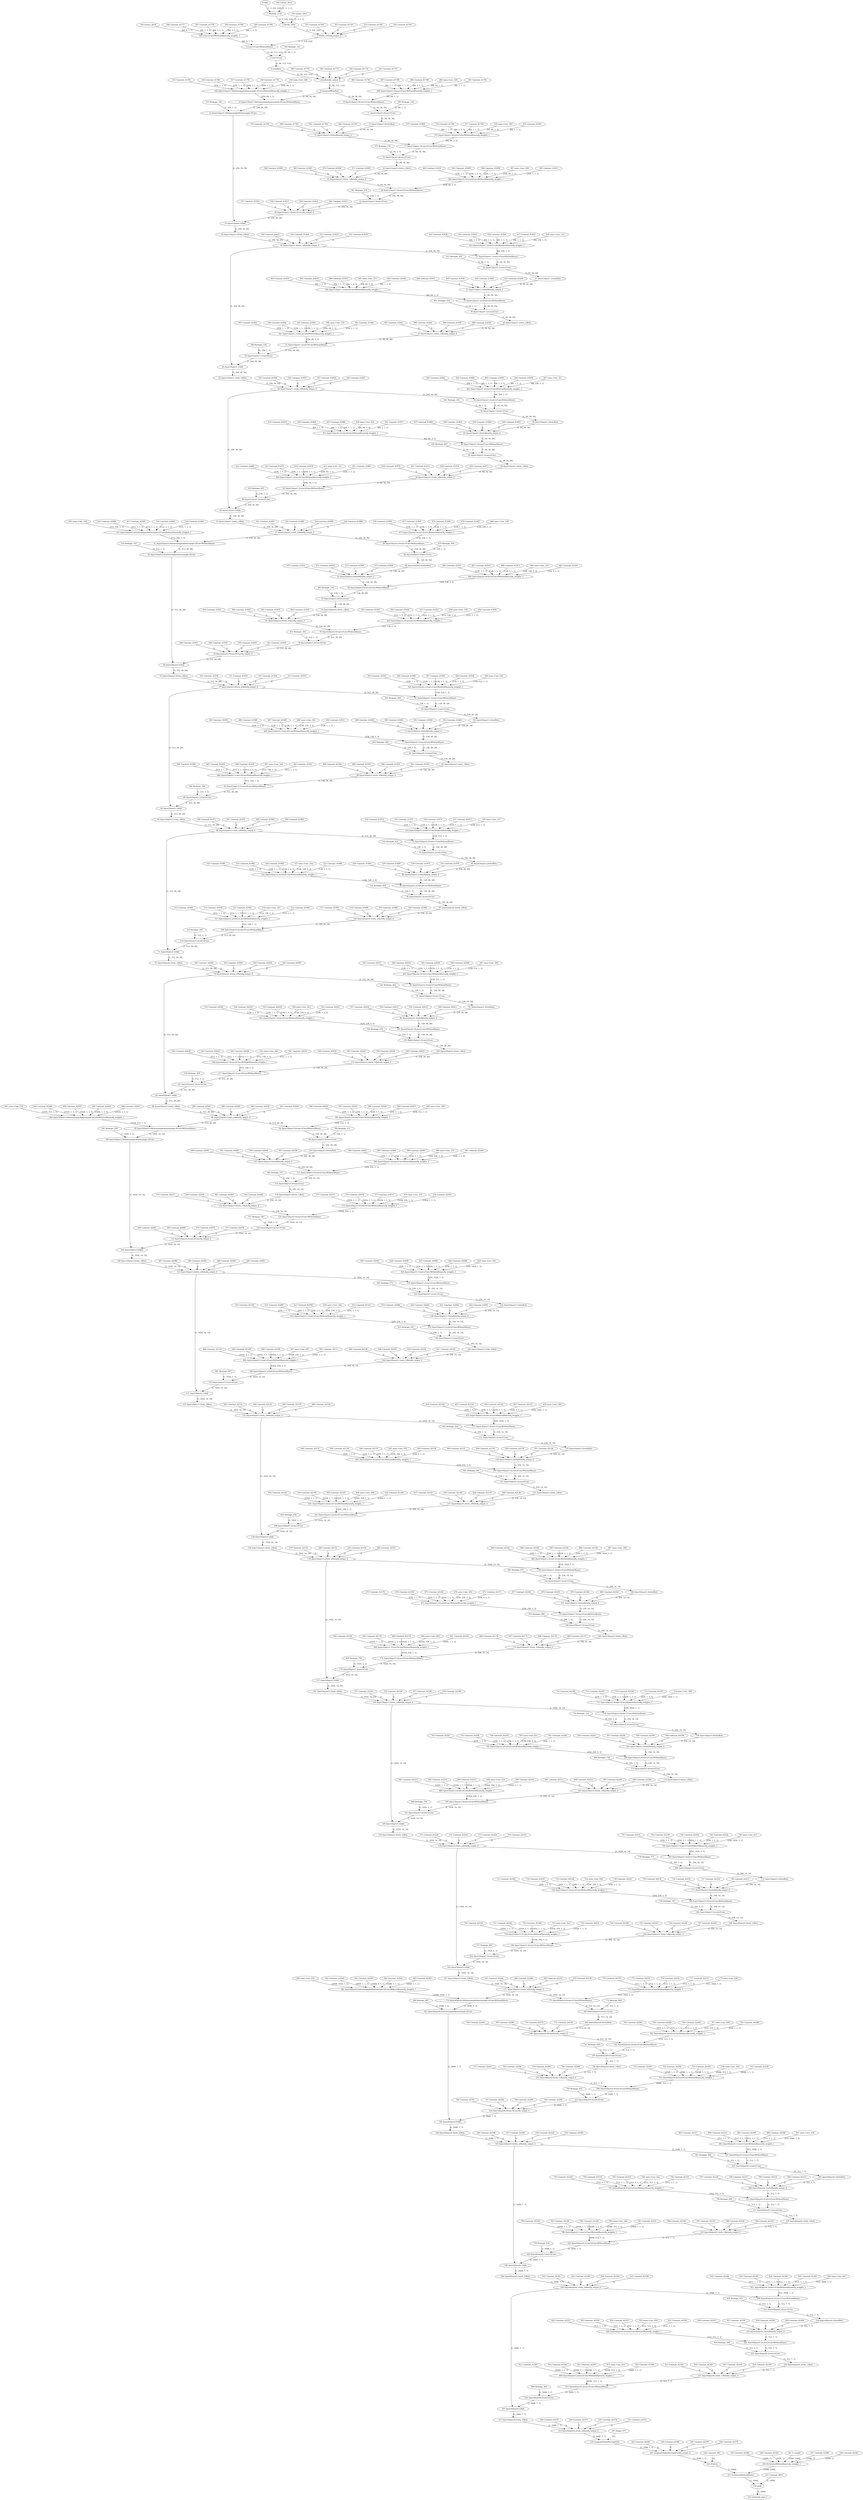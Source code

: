 strict digraph  {
"0 data" [id=0, type=Parameter];
"1 Multiply_2745" [id=1, type=Multiply];
"2 Divide_1002" [id=2, type=Add];
"3 Divide_1002/fq_output_0" [id=3, type=FakeQuantize];
"4 /conv1/Conv/WithoutBiases" [id=4, type=Convolution];
"5 /conv1/Conv" [id=5, type=Add];
"6 /relu/Relu" [id=6, type=Relu];
"7 /relu/Relu/fq_output_0" [id=7, type=FakeQuantize];
"8 /maxpool/MaxPool" [id=8, type=MaxPool];
"9 /layer1/layer1.0/conv1/Conv/WithoutBiases" [id=9, type=Convolution];
"10 /layer1/layer1.0/downsample/downsample.0/Conv/WithoutBiases" [id=10, type=Convolution];
"11 /layer1/layer1.0/conv1/Conv" [id=11, type=Add];
"12 /layer1/layer1.0/downsample/downsample.0/Conv" [id=12, type=Add];
"13 /layer1/layer1.0/relu/Relu" [id=13, type=Relu];
"14 /layer1/layer1.0/Add" [id=14, type=Add];
"15 /layer1/layer1.0/relu/Relu/fq_output_0" [id=15, type=FakeQuantize];
"16 /layer1/layer1.0/relu_2/Relu" [id=16, type=Relu];
"17 /layer1/layer1.0/conv2/Conv/WithoutBiases" [id=17, type=Convolution];
"18 /layer1/layer1.0/relu_2/Relu/fq_output_0" [id=18, type=FakeQuantize];
"19 /layer1/layer1.0/conv2/Conv" [id=19, type=Add];
"20 /layer1/layer1.1/Add" [id=20, type=Add];
"21 /layer1/layer1.1/conv1/Conv/WithoutBiases" [id=21, type=Convolution];
"22 /layer1/layer1.0/relu_1/Relu" [id=22, type=Relu];
"23 /layer1/layer1.1/relu_2/Relu" [id=23, type=Relu];
"24 /layer1/layer1.1/conv1/Conv" [id=24, type=Add];
"25 /layer1/layer1.0/relu_1/Relu/fq_output_0" [id=25, type=FakeQuantize];
"26 /layer1/layer1.1/relu_2/Relu/fq_output_0" [id=26, type=FakeQuantize];
"27 /layer1/layer1.1/relu/Relu" [id=27, type=Relu];
"28 /layer1/layer1.0/conv3/Conv/WithoutBiases" [id=28, type=Convolution];
"29 /layer1/layer1.2/Add" [id=29, type=Add];
"30 /layer1/layer1.2/conv1/Conv/WithoutBiases" [id=30, type=Convolution];
"31 /layer1/layer1.1/relu/Relu/fq_output_0" [id=31, type=FakeQuantize];
"32 /layer1/layer1.0/conv3/Conv" [id=32, type=Add];
"33 /layer1/layer1.2/relu_2/Relu" [id=33, type=Relu];
"34 /layer1/layer1.2/conv1/Conv" [id=34, type=Add];
"35 /layer1/layer1.1/conv2/Conv/WithoutBiases" [id=35, type=Convolution];
"36 /layer1/layer1.0/conv3/Conv/fq_output_0" [id=36, type=FakeQuantize];
"37 /layer1/layer1.2/relu_2/Relu/fq_output_0" [id=37, type=FakeQuantize];
"38 /layer1/layer1.2/relu/Relu" [id=38, type=Relu];
"39 /layer1/layer1.1/conv2/Conv" [id=39, type=Add];
"40 /layer2/layer2.0/conv1/Conv/WithoutBiases" [id=40, type=Convolution];
"41 /layer2/layer2.0/downsample/downsample.0/Conv/WithoutBiases" [id=41, type=Convolution];
"42 /layer1/layer1.2/relu/Relu/fq_output_0" [id=42, type=FakeQuantize];
"43 /layer1/layer1.1/relu_1/Relu" [id=43, type=Relu];
"44 /layer2/layer2.0/conv1/Conv" [id=44, type=Add];
"45 /layer2/layer2.0/downsample/downsample.0/Conv" [id=45, type=Add];
"46 /layer1/layer1.2/conv2/Conv/WithoutBiases" [id=46, type=Convolution];
"47 /layer1/layer1.1/relu_1/Relu/fq_output_0" [id=47, type=FakeQuantize];
"48 /layer2/layer2.0/relu/Relu" [id=48, type=Relu];
"49 /layer2/layer2.0/Add" [id=49, type=Add];
"50 /layer1/layer1.2/conv2/Conv" [id=50, type=Add];
"51 /layer1/layer1.1/conv3/Conv/WithoutBiases" [id=51, type=Convolution];
"52 /layer2/layer2.0/relu/Relu/fq_output_0" [id=52, type=FakeQuantize];
"53 /layer2/layer2.0/relu_2/Relu" [id=53, type=Relu];
"54 /layer1/layer1.2/relu_1/Relu" [id=54, type=Relu];
"55 /layer1/layer1.1/conv3/Conv" [id=55, type=Add];
"56 /layer2/layer2.0/conv2/Conv/WithoutBiases" [id=56, type=Convolution];
"57 /layer2/layer2.0/relu_2/Relu/fq_output_0" [id=57, type=FakeQuantize];
"58 /layer1/layer1.2/relu_1/Relu/fq_output_0" [id=58, type=FakeQuantize];
"59 /layer2/layer2.0/conv2/Conv" [id=59, type=Add];
"60 /layer2/layer2.1/Add" [id=60, type=Add];
"61 /layer2/layer2.1/conv1/Conv/WithoutBiases" [id=61, type=Convolution];
"62 /layer1/layer1.2/conv3/Conv/WithoutBiases" [id=62, type=Convolution];
"63 /layer2/layer2.0/relu_1/Relu" [id=63, type=Relu];
"64 /layer2/layer2.1/relu_2/Relu" [id=64, type=Relu];
"65 /layer2/layer2.1/conv1/Conv" [id=65, type=Add];
"66 /layer1/layer1.2/conv3/Conv" [id=66, type=Add];
"67 /layer2/layer2.0/relu_1/Relu/fq_output_0" [id=67, type=FakeQuantize];
"68 /layer2/layer2.1/relu_2/Relu/fq_output_0" [id=68, type=FakeQuantize];
"69 /layer2/layer2.1/relu/Relu" [id=69, type=Relu];
"70 /layer2/layer2.0/conv3/Conv/WithoutBiases" [id=70, type=Convolution];
"71 /layer2/layer2.2/Add" [id=71, type=Add];
"72 /layer2/layer2.2/conv1/Conv/WithoutBiases" [id=72, type=Convolution];
"73 /layer2/layer2.1/relu/Relu/fq_output_0" [id=73, type=FakeQuantize];
"74 /layer2/layer2.0/conv3/Conv" [id=74, type=Add];
"75 /layer2/layer2.2/relu_2/Relu" [id=75, type=Relu];
"76 /layer2/layer2.2/conv1/Conv" [id=76, type=Add];
"77 /layer2/layer2.1/conv2/Conv/WithoutBiases" [id=77, type=Convolution];
"78 /layer2/layer2.0/conv3/Conv/fq_output_0" [id=78, type=FakeQuantize];
"79 /layer2/layer2.2/relu_2/Relu/fq_output_0" [id=79, type=FakeQuantize];
"80 /layer2/layer2.2/relu/Relu" [id=80, type=Relu];
"81 /layer2/layer2.1/conv2/Conv" [id=81, type=Add];
"82 /layer2/layer2.3/Add" [id=82, type=Add];
"83 /layer2/layer2.3/conv1/Conv/WithoutBiases" [id=83, type=Convolution];
"84 /layer2/layer2.2/relu/Relu/fq_output_0" [id=84, type=FakeQuantize];
"85 /layer2/layer2.1/relu_1/Relu" [id=85, type=Relu];
"86 /layer2/layer2.3/relu_2/Relu" [id=86, type=Relu];
"87 /layer2/layer2.3/conv1/Conv" [id=87, type=Add];
"88 /layer2/layer2.2/conv2/Conv/WithoutBiases" [id=88, type=Convolution];
"89 /layer2/layer2.1/relu_1/Relu/fq_output_0" [id=89, type=FakeQuantize];
"90 /layer2/layer2.3/relu_2/Relu/fq_output_0" [id=90, type=FakeQuantize];
"91 /layer2/layer2.3/relu/Relu" [id=91, type=Relu];
"92 /layer2/layer2.2/conv2/Conv" [id=92, type=Add];
"93 /layer2/layer2.1/conv3/Conv/WithoutBiases" [id=93, type=Convolution];
"94 /layer3/layer3.0/conv1/Conv/WithoutBiases" [id=94, type=Convolution];
"95 /layer3/layer3.0/downsample/downsample.0/Conv/WithoutBiases" [id=95, type=Convolution];
"96 /layer2/layer2.3/relu/Relu/fq_output_0" [id=96, type=FakeQuantize];
"97 /layer2/layer2.2/relu_1/Relu" [id=97, type=Relu];
"98 /layer2/layer2.1/conv3/Conv" [id=98, type=Add];
"99 /layer3/layer3.0/conv1/Conv" [id=99, type=Add];
"100 /layer3/layer3.0/downsample/downsample.0/Conv" [id=100, type=Add];
"101 /layer2/layer2.3/conv2/Conv/WithoutBiases" [id=101, type=Convolution];
"102 /layer2/layer2.2/relu_1/Relu/fq_output_0" [id=102, type=FakeQuantize];
"103 /layer3/layer3.0/relu/Relu" [id=103, type=Relu];
"104 /layer3/layer3.0/Add" [id=104, type=Add];
"105 /layer2/layer2.3/conv2/Conv" [id=105, type=Add];
"106 /layer2/layer2.2/conv3/Conv/WithoutBiases" [id=106, type=Convolution];
"107 /layer3/layer3.0/relu/Relu/fq_output_0" [id=107, type=FakeQuantize];
"108 /layer3/layer3.0/relu_2/Relu" [id=108, type=Relu];
"109 /layer2/layer2.3/relu_1/Relu" [id=109, type=Relu];
"110 /layer2/layer2.2/conv3/Conv" [id=110, type=Add];
"111 /layer3/layer3.0/conv2/Conv/WithoutBiases" [id=111, type=Convolution];
"112 /layer3/layer3.0/relu_2/Relu/fq_output_0" [id=112, type=FakeQuantize];
"113 /layer2/layer2.3/relu_1/Relu/fq_output_0" [id=113, type=FakeQuantize];
"114 /layer3/layer3.0/conv2/Conv" [id=114, type=Add];
"115 /layer3/layer3.1/Add" [id=115, type=Add];
"116 /layer3/layer3.1/conv1/Conv/WithoutBiases" [id=116, type=Convolution];
"117 /layer2/layer2.3/conv3/Conv/WithoutBiases" [id=117, type=Convolution];
"118 /layer3/layer3.0/relu_1/Relu" [id=118, type=Relu];
"119 /layer3/layer3.1/relu_2/Relu" [id=119, type=Relu];
"120 /layer3/layer3.1/conv1/Conv" [id=120, type=Add];
"121 /layer2/layer2.3/conv3/Conv" [id=121, type=Add];
"122 /layer3/layer3.0/relu_1/Relu/fq_output_0" [id=122, type=FakeQuantize];
"123 /layer3/layer3.1/relu_2/Relu/fq_output_0" [id=123, type=FakeQuantize];
"124 /layer3/layer3.1/relu/Relu" [id=124, type=Relu];
"125 /layer3/layer3.0/conv3/Conv/WithoutBiases" [id=125, type=Convolution];
"126 /layer3/layer3.2/Add" [id=126, type=Add];
"127 /layer3/layer3.2/conv1/Conv/WithoutBiases" [id=127, type=Convolution];
"128 /layer3/layer3.1/relu/Relu/fq_output_0" [id=128, type=FakeQuantize];
"129 /layer3/layer3.0/conv3/Conv" [id=129, type=Add];
"130 /layer3/layer3.2/relu_2/Relu" [id=130, type=Relu];
"131 /layer3/layer3.2/conv1/Conv" [id=131, type=Add];
"132 /layer3/layer3.1/conv2/Conv/WithoutBiases" [id=132, type=Convolution];
"133 /layer3/layer3.0/conv3/Conv/fq_output_0" [id=133, type=FakeQuantize];
"134 /layer3/layer3.2/relu_2/Relu/fq_output_0" [id=134, type=FakeQuantize];
"135 /layer3/layer3.2/relu/Relu" [id=135, type=Relu];
"136 /layer3/layer3.1/conv2/Conv" [id=136, type=Add];
"137 /layer3/layer3.3/Add" [id=137, type=Add];
"138 /layer3/layer3.3/conv1/Conv/WithoutBiases" [id=138, type=Convolution];
"139 /layer3/layer3.2/relu/Relu/fq_output_0" [id=139, type=FakeQuantize];
"140 /layer3/layer3.1/relu_1/Relu" [id=140, type=Relu];
"141 /layer3/layer3.3/relu_2/Relu" [id=141, type=Relu];
"142 /layer3/layer3.3/conv1/Conv" [id=142, type=Add];
"143 /layer3/layer3.2/conv2/Conv/WithoutBiases" [id=143, type=Convolution];
"144 /layer3/layer3.1/relu_1/Relu/fq_output_0" [id=144, type=FakeQuantize];
"145 /layer3/layer3.3/relu_2/Relu/fq_output_0" [id=145, type=FakeQuantize];
"146 /layer3/layer3.3/relu/Relu" [id=146, type=Relu];
"147 /layer3/layer3.2/conv2/Conv" [id=147, type=Add];
"148 /layer3/layer3.1/conv3/Conv/WithoutBiases" [id=148, type=Convolution];
"149 /layer3/layer3.4/Add" [id=149, type=Add];
"150 /layer3/layer3.4/conv1/Conv/WithoutBiases" [id=150, type=Convolution];
"151 /layer3/layer3.3/relu/Relu/fq_output_0" [id=151, type=FakeQuantize];
"152 /layer3/layer3.2/relu_1/Relu" [id=152, type=Relu];
"153 /layer3/layer3.1/conv3/Conv" [id=153, type=Add];
"154 /layer3/layer3.4/relu_2/Relu" [id=154, type=Relu];
"155 /layer3/layer3.4/conv1/Conv" [id=155, type=Add];
"156 /layer3/layer3.3/conv2/Conv/WithoutBiases" [id=156, type=Convolution];
"157 /layer3/layer3.2/relu_1/Relu/fq_output_0" [id=157, type=FakeQuantize];
"158 /layer3/layer3.4/relu_2/Relu/fq_output_0" [id=158, type=FakeQuantize];
"159 /layer3/layer3.4/relu/Relu" [id=159, type=Relu];
"160 /layer3/layer3.3/conv2/Conv" [id=160, type=Add];
"161 /layer3/layer3.2/conv3/Conv/WithoutBiases" [id=161, type=Convolution];
"162 /layer3/layer3.5/Add" [id=162, type=Add];
"163 /layer3/layer3.5/conv1/Conv/WithoutBiases" [id=163, type=Convolution];
"164 /layer3/layer3.4/relu/Relu/fq_output_0" [id=164, type=FakeQuantize];
"165 /layer3/layer3.3/relu_1/Relu" [id=165, type=Relu];
"166 /layer3/layer3.2/conv3/Conv" [id=166, type=Add];
"167 /layer3/layer3.5/relu_2/Relu" [id=167, type=Relu];
"168 /layer3/layer3.5/conv1/Conv" [id=168, type=Add];
"169 /layer3/layer3.4/conv2/Conv/WithoutBiases" [id=169, type=Convolution];
"170 /layer3/layer3.3/relu_1/Relu/fq_output_0" [id=170, type=FakeQuantize];
"171 /layer3/layer3.5/relu_2/Relu/fq_output_0" [id=171, type=FakeQuantize];
"172 /layer3/layer3.5/relu/Relu" [id=172, type=Relu];
"173 /layer3/layer3.4/conv2/Conv" [id=173, type=Add];
"174 /layer3/layer3.3/conv3/Conv/WithoutBiases" [id=174, type=Convolution];
"175 /layer4/layer4.0/conv1/Conv/WithoutBiases" [id=175, type=Convolution];
"176 /layer4/layer4.0/downsample/downsample.0/Conv/WithoutBiases" [id=176, type=Convolution];
"177 /layer3/layer3.5/relu/Relu/fq_output_0" [id=177, type=FakeQuantize];
"178 /layer3/layer3.4/relu_1/Relu" [id=178, type=Relu];
"179 /layer3/layer3.3/conv3/Conv" [id=179, type=Add];
"180 /layer4/layer4.0/conv1/Conv" [id=180, type=Add];
"181 /layer4/layer4.0/downsample/downsample.0/Conv" [id=181, type=Add];
"182 /layer3/layer3.5/conv2/Conv/WithoutBiases" [id=182, type=Convolution];
"183 /layer3/layer3.4/relu_1/Relu/fq_output_0" [id=183, type=FakeQuantize];
"184 /layer4/layer4.0/relu/Relu" [id=184, type=Relu];
"185 /layer4/layer4.0/Add" [id=185, type=Add];
"186 /layer3/layer3.5/conv2/Conv" [id=186, type=Add];
"187 /layer3/layer3.4/conv3/Conv/WithoutBiases" [id=187, type=Convolution];
"188 /layer4/layer4.0/relu/Relu/fq_output_0" [id=188, type=FakeQuantize];
"189 /layer4/layer4.0/relu_2/Relu" [id=189, type=Relu];
"190 /layer3/layer3.5/relu_1/Relu" [id=190, type=Relu];
"191 /layer3/layer3.4/conv3/Conv" [id=191, type=Add];
"192 /layer4/layer4.0/conv2/Conv/WithoutBiases" [id=192, type=Convolution];
"193 /layer4/layer4.0/relu_2/Relu/fq_output_0" [id=193, type=FakeQuantize];
"194 /layer3/layer3.5/relu_1/Relu/fq_output_0" [id=194, type=FakeQuantize];
"195 /layer4/layer4.0/conv2/Conv" [id=195, type=Add];
"196 /layer4/layer4.1/Add" [id=196, type=Add];
"197 /layer4/layer4.1/conv1/Conv/WithoutBiases" [id=197, type=Convolution];
"198 /layer3/layer3.5/conv3/Conv/WithoutBiases" [id=198, type=Convolution];
"199 /layer4/layer4.0/relu_1/Relu" [id=199, type=Relu];
"200 /layer4/layer4.1/relu_2/Relu" [id=200, type=Relu];
"201 /layer4/layer4.1/conv1/Conv" [id=201, type=Add];
"202 /layer3/layer3.5/conv3/Conv" [id=202, type=Add];
"203 /layer4/layer4.0/relu_1/Relu/fq_output_0" [id=203, type=FakeQuantize];
"204 /layer4/layer4.1/relu_2/Relu/fq_output_0" [id=204, type=FakeQuantize];
"205 /layer4/layer4.1/relu/Relu" [id=205, type=Relu];
"206 /layer4/layer4.0/conv3/Conv/WithoutBiases" [id=206, type=Convolution];
"207 /layer4/layer4.2/Add" [id=207, type=Add];
"208 /layer4/layer4.2/conv1/Conv/WithoutBiases" [id=208, type=Convolution];
"209 /layer4/layer4.1/relu/Relu/fq_output_0" [id=209, type=FakeQuantize];
"210 /layer4/layer4.0/conv3/Conv" [id=210, type=Add];
"211 /layer4/layer4.2/relu_2/Relu" [id=211, type=Relu];
"212 /layer4/layer4.2/conv1/Conv" [id=212, type=Add];
"213 /layer4/layer4.1/conv2/Conv/WithoutBiases" [id=213, type=Convolution];
"214 /layer4/layer4.0/conv3/Conv/fq_output_0" [id=214, type=FakeQuantize];
"215 /layer4/layer4.2/relu_2/Relu/fq_output_0" [id=215, type=FakeQuantize];
"216 /layer4/layer4.2/relu/Relu" [id=216, type=Relu];
"217 /layer4/layer4.1/conv2/Conv" [id=217, type=Add];
"218 /avgpool/GlobalAveragePool" [id=218, type=ReduceMean];
"219 /layer4/layer4.2/relu/Relu/fq_output_0" [id=219, type=FakeQuantize];
"220 /layer4/layer4.1/relu_1/Relu" [id=220, type=Relu];
"221 /avgpool/GlobalAveragePool/fq_output_0" [id=221, type=FakeQuantize];
"222 /layer4/layer4.2/conv2/Conv/WithoutBiases" [id=222, type=Convolution];
"223 /layer4/layer4.1/relu_1/Relu/fq_output_0" [id=223, type=FakeQuantize];
"224 /Flatten" [id=224, type=Reshape];
"225 /layer4/layer4.2/conv2/Conv" [id=225, type=Add];
"226 /layer4/layer4.1/conv3/Conv/WithoutBiases" [id=226, type=Convolution];
"227 /fc/Gemm/WithoutBiases" [id=227, type=MatMul];
"228 /layer4/layer4.2/relu_1/Relu" [id=228, type=Relu];
"229 /layer4/layer4.1/conv3/Conv" [id=229, type=Add];
"230 prob" [id=230, type=Add];
"231 /layer4/layer4.2/relu_1/Relu/fq_output_0" [id=231, type=FakeQuantize];
"232 prob/sink_port_0" [id=232, type=Result];
"233 /layer4/layer4.2/conv3/Conv/WithoutBiases" [id=233, type=Convolution];
"234 /layer4/layer4.2/conv3/Conv" [id=234, type=Add];
"235 Constant_2819" [id=235, type=Constant];
"236 /fc/Gemm/WithoutBiases/fq_weights_1" [id=236, type=FakeQuantize];
"237 Constant_62386" [id=237, type=Constant];
"238 Constant_62385" [id=238, type=Constant];
"239 Constant_62384" [id=239, type=Constant];
"240 Constant_62383" [id=240, type=Constant];
"241 fc.weight" [id=241, type=Constant];
"242 Constant_981" [id=242, type=Constant];
"243 Constant_62381" [id=243, type=Constant];
"244 Constant_62380" [id=244, type=Constant];
"245 Constant_62379" [id=245, type=Constant];
"246 Constant_62378" [id=246, type=Constant];
"247 Range_977" [id=247, type=Constant];
"248 Constant_62376" [id=248, type=Constant];
"249 Constant_62375" [id=249, type=Constant];
"250 Constant_62374" [id=250, type=Constant];
"251 Constant_62373" [id=251, type=Constant];
"252 Constant_62341" [id=252, type=Constant];
"253 Constant_62340" [id=253, type=Constant];
"254 Constant_62339" [id=254, type=Constant];
"255 Constant_62338" [id=255, type=Constant];
"256 Constant_62306" [id=256, type=Constant];
"257 Constant_62305" [id=257, type=Constant];
"258 Constant_62304" [id=258, type=Constant];
"259 Constant_62303" [id=259, type=Constant];
"260 Reshape_867" [id=260, type=Constant];
"261 /layer4/layer4.0/downsample/downsample.0/Conv/WithoutBiases/fq_weights_1" [id=261, type=FakeQuantize];
"262 Constant_62266" [id=262, type=Constant];
"263 Constant_62265" [id=263, type=Constant];
"264 Constant_62264" [id=264, type=Constant];
"265 Constant_62263" [id=265, type=Constant];
"266 onnx^^Conv_635" [id=266, label="266 onnx::Conv_635", type=Constant];
"267 Constant_62261" [id=267, type=Constant];
"268 Constant_62260" [id=268, type=Constant];
"269 Constant_62259" [id=269, type=Constant];
"270 Constant_62258" [id=270, type=Constant];
"271 Constant_62226" [id=271, type=Constant];
"272 Constant_62225" [id=272, type=Constant];
"273 Constant_62224" [id=273, type=Constant];
"274 Constant_62223" [id=274, type=Constant];
"275 Constant_62191" [id=275, type=Constant];
"276 Constant_62190" [id=276, type=Constant];
"277 Constant_62189" [id=277, type=Constant];
"278 Constant_62188" [id=278, type=Constant];
"279 Constant_62156" [id=279, type=Constant];
"280 Constant_62155" [id=280, type=Constant];
"281 Constant_62154" [id=281, type=Constant];
"282 Constant_62153" [id=282, type=Constant];
"283 Constant_62121" [id=283, type=Constant];
"284 Constant_62120" [id=284, type=Constant];
"285 Constant_62119" [id=285, type=Constant];
"286 Constant_62118" [id=286, type=Constant];
"287 Constant_62086" [id=287, type=Constant];
"288 Constant_62085" [id=288, type=Constant];
"289 Constant_62084" [id=289, type=Constant];
"290 Constant_62083" [id=290, type=Constant];
"291 Reshape_558" [id=291, type=Constant];
"292 /layer3/layer3.0/downsample/downsample.0/Conv/WithoutBiases/fq_weights_1" [id=292, type=FakeQuantize];
"293 Constant_62046" [id=293, type=Constant];
"294 Constant_62045" [id=294, type=Constant];
"295 Constant_62044" [id=295, type=Constant];
"296 Constant_62043" [id=296, type=Constant];
"297 onnx^^Conv_578" [id=297, label="297 onnx::Conv_578", type=Constant];
"298 Constant_62041" [id=298, type=Constant];
"299 Constant_62040" [id=299, type=Constant];
"300 Constant_62039" [id=300, type=Constant];
"301 Constant_62038" [id=301, type=Constant];
"302 Constant_62006" [id=302, type=Constant];
"303 Constant_62005" [id=303, type=Constant];
"304 Constant_62004" [id=304, type=Constant];
"305 Constant_62003" [id=305, type=Constant];
"306 Constant_61971" [id=306, type=Constant];
"307 Constant_61970" [id=307, type=Constant];
"308 Constant_61969" [id=308, type=Constant];
"309 Constant_61968" [id=309, type=Constant];
"310 Constant_61936" [id=310, type=Constant];
"311 Constant_61935" [id=311, type=Constant];
"312 Constant_61934" [id=312, type=Constant];
"313 Constant_61933" [id=313, type=Constant];
"314 Reshape_347" [id=314, type=Constant];
"315 /layer2/layer2.0/downsample/downsample.0/Conv/WithoutBiases/fq_weights_1" [id=315, type=FakeQuantize];
"316 Constant_61896" [id=316, type=Constant];
"317 Constant_61895" [id=317, type=Constant];
"318 Constant_61894" [id=318, type=Constant];
"319 Constant_61893" [id=319, type=Constant];
"320 onnx^^Conv_539" [id=320, label="320 onnx::Conv_539", type=Constant];
"321 Constant_61891" [id=321, type=Constant];
"322 Constant_61890" [id=322, type=Constant];
"323 Constant_61889" [id=323, type=Constant];
"324 Constant_61888" [id=324, type=Constant];
"325 Constant_61856" [id=325, type=Constant];
"326 Constant_61855" [id=326, type=Constant];
"327 Constant_61854" [id=327, type=Constant];
"328 Constant_61853" [id=328, type=Constant];
"329 Constant_61821" [id=329, type=Constant];
"330 Constant_61820" [id=330, type=Constant];
"331 Constant_61819" [id=331, type=Constant];
"332 Constant_61818" [id=332, type=Constant];
"333 Reshape_185" [id=333, type=Constant];
"334 /layer1/layer1.0/downsample/downsample.0/Conv/WithoutBiases/fq_weights_1" [id=334, type=FakeQuantize];
"335 Constant_61781" [id=335, type=Constant];
"336 Constant_61780" [id=336, type=Constant];
"337 Constant_61779" [id=337, type=Constant];
"338 Constant_61778" [id=338, type=Constant];
"339 onnx^^Conv_509" [id=339, label="339 onnx::Conv_509", type=Constant];
"340 Constant_61776" [id=340, type=Constant];
"341 Constant_61775" [id=341, type=Constant];
"342 Constant_61774" [id=342, type=Constant];
"343 Constant_61773" [id=343, type=Constant];
"344 Reshape_121" [id=344, type=Constant];
"345 /conv1/Conv/WithoutBiases/fq_weights_1" [id=345, type=FakeQuantize];
"346 Constant_61771" [id=346, type=Constant];
"347 Constant_61770" [id=347, type=Constant];
"348 Constant_61769" [id=348, type=Constant];
"349 Constant_61768" [id=349, type=Constant];
"350 Gather_2818" [id=350, type=Constant];
"351 Constant_61766" [id=351, type=Constant];
"352 Constant_61765" [id=352, type=Constant];
"353 Constant_61764" [id=353, type=Constant];
"354 Constant_61763" [id=354, type=Constant];
"355 Gather_2815" [id=355, type=Constant];
"356 Gather_2812" [id=356, type=Constant];
"357 Constant_61816" [id=357, type=Constant];
"358 Constant_61815" [id=358, type=Constant];
"359 Constant_61814" [id=359, type=Constant];
"360 Constant_61813" [id=360, type=Constant];
"361 Reshape_170" [id=361, type=Constant];
"362 /layer1/layer1.0/conv3/Conv/WithoutBiases/fq_weights_1" [id=362, type=FakeQuantize];
"363 Constant_61811" [id=363, type=Constant];
"364 Constant_61810" [id=364, type=Constant];
"365 Constant_61809" [id=365, type=Constant];
"366 Constant_61808" [id=366, type=Constant];
"367 onnx^^Conv_506" [id=367, label="367 onnx::Conv_506", type=Constant];
"368 Constant_61806" [id=368, type=Constant];
"369 Constant_61805" [id=369, type=Constant];
"370 Constant_61804" [id=370, type=Constant];
"371 Constant_61803" [id=371, type=Constant];
"372 Reshape_154" [id=372, type=Constant];
"373 /layer1/layer1.0/conv2/Conv/WithoutBiases/fq_weights_1" [id=373, type=FakeQuantize];
"374 Constant_61801" [id=374, type=Constant];
"375 Constant_61800" [id=375, type=Constant];
"376 Constant_61799" [id=376, type=Constant];
"377 Constant_61798" [id=377, type=Constant];
"378 onnx^^Conv_503" [id=378, label="378 onnx::Conv_503", type=Constant];
"379 Constant_61796" [id=379, type=Constant];
"380 Constant_61795" [id=380, type=Constant];
"381 Constant_61794" [id=381, type=Constant];
"382 Constant_61793" [id=382, type=Constant];
"383 Reshape_138" [id=383, type=Constant];
"384 /layer1/layer1.0/conv1/Conv/WithoutBiases/fq_weights_1" [id=384, type=FakeQuantize];
"385 Constant_61791" [id=385, type=Constant];
"386 Constant_61790" [id=386, type=Constant];
"387 Constant_61789" [id=387, type=Constant];
"388 Constant_61788" [id=388, type=Constant];
"389 onnx^^Conv_500" [id=389, label="389 onnx::Conv_500", type=Constant];
"390 Reshape_234" [id=390, type=Constant];
"391 /layer1/layer1.1/conv3/Conv/WithoutBiases/fq_weights_1" [id=391, type=FakeQuantize];
"392 Constant_61846" [id=392, type=Constant];
"393 Constant_61845" [id=393, type=Constant];
"394 Constant_61844" [id=394, type=Constant];
"395 Constant_61843" [id=395, type=Constant];
"396 onnx^^Conv_518" [id=396, label="396 onnx::Conv_518", type=Constant];
"397 Constant_61841" [id=397, type=Constant];
"398 Constant_61840" [id=398, type=Constant];
"399 Constant_61839" [id=399, type=Constant];
"400 Constant_61838" [id=400, type=Constant];
"401 Reshape_218" [id=401, type=Constant];
"402 /layer1/layer1.1/conv2/Conv/WithoutBiases/fq_weights_1" [id=402, type=FakeQuantize];
"403 Constant_61836" [id=403, type=Constant];
"404 Constant_61835" [id=404, type=Constant];
"405 Constant_61834" [id=405, type=Constant];
"406 Constant_61833" [id=406, type=Constant];
"407 onnx^^Conv_515" [id=407, label="407 onnx::Conv_515", type=Constant];
"408 Constant_61831" [id=408, type=Constant];
"409 Constant_61830" [id=409, type=Constant];
"410 Constant_61829" [id=410, type=Constant];
"411 Constant_61828" [id=411, type=Constant];
"412 Reshape_202" [id=412, type=Constant];
"413 /layer1/layer1.1/conv1/Conv/WithoutBiases/fq_weights_1" [id=413, type=FakeQuantize];
"414 Constant_61826" [id=414, type=Constant];
"415 Constant_61825" [id=415, type=Constant];
"416 Constant_61824" [id=416, type=Constant];
"417 Constant_61823" [id=417, type=Constant];
"418 onnx^^Conv_512" [id=418, label="418 onnx::Conv_512", type=Constant];
"419 Reshape_283" [id=419, type=Constant];
"420 /layer1/layer1.2/conv3/Conv/WithoutBiases/fq_weights_1" [id=420, type=FakeQuantize];
"421 Constant_61881" [id=421, type=Constant];
"422 Constant_61880" [id=422, type=Constant];
"423 Constant_61879" [id=423, type=Constant];
"424 Constant_61878" [id=424, type=Constant];
"425 onnx^^Conv_527" [id=425, label="425 onnx::Conv_527", type=Constant];
"426 Constant_61876" [id=426, type=Constant];
"427 Constant_61875" [id=427, type=Constant];
"428 Constant_61874" [id=428, type=Constant];
"429 Constant_61873" [id=429, type=Constant];
"430 Reshape_267" [id=430, type=Constant];
"431 /layer1/layer1.2/conv2/Conv/WithoutBiases/fq_weights_1" [id=431, type=FakeQuantize];
"432 Constant_61871" [id=432, type=Constant];
"433 Constant_61870" [id=433, type=Constant];
"434 Constant_61869" [id=434, type=Constant];
"435 Constant_61868" [id=435, type=Constant];
"436 onnx^^Conv_524" [id=436, label="436 onnx::Conv_524", type=Constant];
"437 Constant_61866" [id=437, type=Constant];
"438 Constant_61865" [id=438, type=Constant];
"439 Constant_61864" [id=439, type=Constant];
"440 Constant_61863" [id=440, type=Constant];
"441 Reshape_251" [id=441, type=Constant];
"442 /layer1/layer1.2/conv1/Conv/WithoutBiases/fq_weights_1" [id=442, type=FakeQuantize];
"443 Constant_61861" [id=443, type=Constant];
"444 Constant_61860" [id=444, type=Constant];
"445 Constant_61859" [id=445, type=Constant];
"446 Constant_61858" [id=446, type=Constant];
"447 onnx^^Conv_521" [id=447, label="447 onnx::Conv_521", type=Constant];
"448 Constant_61931" [id=448, type=Constant];
"449 Constant_61930" [id=449, type=Constant];
"450 Constant_61929" [id=450, type=Constant];
"451 Constant_61928" [id=451, type=Constant];
"452 Reshape_332" [id=452, type=Constant];
"453 /layer2/layer2.0/conv3/Conv/WithoutBiases/fq_weights_1" [id=453, type=FakeQuantize];
"454 Constant_61926" [id=454, type=Constant];
"455 Constant_61925" [id=455, type=Constant];
"456 Constant_61924" [id=456, type=Constant];
"457 Constant_61923" [id=457, type=Constant];
"458 onnx^^Conv_536" [id=458, label="458 onnx::Conv_536", type=Constant];
"459 Constant_61921" [id=459, type=Constant];
"460 Constant_61920" [id=460, type=Constant];
"461 Constant_61919" [id=461, type=Constant];
"462 Constant_61918" [id=462, type=Constant];
"463 Reshape_316" [id=463, type=Constant];
"464 /layer2/layer2.0/conv2/Conv/WithoutBiases/fq_weights_1" [id=464, type=FakeQuantize];
"465 Constant_61916" [id=465, type=Constant];
"466 Constant_61915" [id=466, type=Constant];
"467 Constant_61914" [id=467, type=Constant];
"468 Constant_61913" [id=468, type=Constant];
"469 onnx^^Conv_533" [id=469, label="469 onnx::Conv_533", type=Constant];
"470 Constant_61911" [id=470, type=Constant];
"471 Constant_61910" [id=471, type=Constant];
"472 Constant_61909" [id=472, type=Constant];
"473 Constant_61908" [id=473, type=Constant];
"474 Reshape_300" [id=474, type=Constant];
"475 /layer2/layer2.0/conv1/Conv/WithoutBiases/fq_weights_1" [id=475, type=FakeQuantize];
"476 Constant_61906" [id=476, type=Constant];
"477 Constant_61905" [id=477, type=Constant];
"478 Constant_61904" [id=478, type=Constant];
"479 Constant_61903" [id=479, type=Constant];
"480 onnx^^Conv_530" [id=480, label="480 onnx::Conv_530", type=Constant];
"481 Reshape_396" [id=481, type=Constant];
"482 /layer2/layer2.1/conv3/Conv/WithoutBiases/fq_weights_1" [id=482, type=FakeQuantize];
"483 Constant_61961" [id=483, type=Constant];
"484 Constant_61960" [id=484, type=Constant];
"485 Constant_61959" [id=485, type=Constant];
"486 Constant_61958" [id=486, type=Constant];
"487 onnx^^Conv_548" [id=487, label="487 onnx::Conv_548", type=Constant];
"488 Constant_61956" [id=488, type=Constant];
"489 Constant_61955" [id=489, type=Constant];
"490 Constant_61954" [id=490, type=Constant];
"491 Constant_61953" [id=491, type=Constant];
"492 Reshape_380" [id=492, type=Constant];
"493 /layer2/layer2.1/conv2/Conv/WithoutBiases/fq_weights_1" [id=493, type=FakeQuantize];
"494 Constant_61951" [id=494, type=Constant];
"495 Constant_61950" [id=495, type=Constant];
"496 Constant_61949" [id=496, type=Constant];
"497 Constant_61948" [id=497, type=Constant];
"498 onnx^^Conv_545" [id=498, label="498 onnx::Conv_545", type=Constant];
"499 Constant_61946" [id=499, type=Constant];
"500 Constant_61945" [id=500, type=Constant];
"501 Constant_61944" [id=501, type=Constant];
"502 Constant_61943" [id=502, type=Constant];
"503 Reshape_364" [id=503, type=Constant];
"504 /layer2/layer2.1/conv1/Conv/WithoutBiases/fq_weights_1" [id=504, type=FakeQuantize];
"505 Constant_61941" [id=505, type=Constant];
"506 Constant_61940" [id=506, type=Constant];
"507 Constant_61939" [id=507, type=Constant];
"508 Constant_61938" [id=508, type=Constant];
"509 onnx^^Conv_542" [id=509, label="509 onnx::Conv_542", type=Constant];
"510 Reshape_445" [id=510, type=Constant];
"511 /layer2/layer2.2/conv3/Conv/WithoutBiases/fq_weights_1" [id=511, type=FakeQuantize];
"512 Constant_61996" [id=512, type=Constant];
"513 Constant_61995" [id=513, type=Constant];
"514 Constant_61994" [id=514, type=Constant];
"515 Constant_61993" [id=515, type=Constant];
"516 onnx^^Conv_557" [id=516, label="516 onnx::Conv_557", type=Constant];
"517 Constant_61991" [id=517, type=Constant];
"518 Constant_61990" [id=518, type=Constant];
"519 Constant_61989" [id=519, type=Constant];
"520 Constant_61988" [id=520, type=Constant];
"521 Reshape_429" [id=521, type=Constant];
"522 /layer2/layer2.2/conv2/Conv/WithoutBiases/fq_weights_1" [id=522, type=FakeQuantize];
"523 Constant_61986" [id=523, type=Constant];
"524 Constant_61985" [id=524, type=Constant];
"525 Constant_61984" [id=525, type=Constant];
"526 Constant_61983" [id=526, type=Constant];
"527 onnx^^Conv_554" [id=527, label="527 onnx::Conv_554", type=Constant];
"528 Constant_61981" [id=528, type=Constant];
"529 Constant_61980" [id=529, type=Constant];
"530 Constant_61979" [id=530, type=Constant];
"531 Constant_61978" [id=531, type=Constant];
"532 Reshape_413" [id=532, type=Constant];
"533 /layer2/layer2.2/conv1/Conv/WithoutBiases/fq_weights_1" [id=533, type=FakeQuantize];
"534 Constant_61976" [id=534, type=Constant];
"535 Constant_61975" [id=535, type=Constant];
"536 Constant_61974" [id=536, type=Constant];
"537 Constant_61973" [id=537, type=Constant];
"538 onnx^^Conv_551" [id=538, label="538 onnx::Conv_551", type=Constant];
"539 Reshape_494" [id=539, type=Constant];
"540 /layer2/layer2.3/conv3/Conv/WithoutBiases/fq_weights_1" [id=540, type=FakeQuantize];
"541 Constant_62031" [id=541, type=Constant];
"542 Constant_62030" [id=542, type=Constant];
"543 Constant_62029" [id=543, type=Constant];
"544 Constant_62028" [id=544, type=Constant];
"545 onnx^^Conv_566" [id=545, label="545 onnx::Conv_566", type=Constant];
"546 Constant_62026" [id=546, type=Constant];
"547 Constant_62025" [id=547, type=Constant];
"548 Constant_62024" [id=548, type=Constant];
"549 Constant_62023" [id=549, type=Constant];
"550 Reshape_478" [id=550, type=Constant];
"551 /layer2/layer2.3/conv2/Conv/WithoutBiases/fq_weights_1" [id=551, type=FakeQuantize];
"552 Constant_62021" [id=552, type=Constant];
"553 Constant_62020" [id=553, type=Constant];
"554 Constant_62019" [id=554, type=Constant];
"555 Constant_62018" [id=555, type=Constant];
"556 onnx^^Conv_563" [id=556, label="556 onnx::Conv_563", type=Constant];
"557 Constant_62016" [id=557, type=Constant];
"558 Constant_62015" [id=558, type=Constant];
"559 Constant_62014" [id=559, type=Constant];
"560 Constant_62013" [id=560, type=Constant];
"561 Reshape_462" [id=561, type=Constant];
"562 /layer2/layer2.3/conv1/Conv/WithoutBiases/fq_weights_1" [id=562, type=FakeQuantize];
"563 Constant_62011" [id=563, type=Constant];
"564 Constant_62010" [id=564, type=Constant];
"565 Constant_62009" [id=565, type=Constant];
"566 Constant_62008" [id=566, type=Constant];
"567 onnx^^Conv_560" [id=567, label="567 onnx::Conv_560", type=Constant];
"568 Constant_62081" [id=568, type=Constant];
"569 Constant_62080" [id=569, type=Constant];
"570 Constant_62079" [id=570, type=Constant];
"571 Constant_62078" [id=571, type=Constant];
"572 Reshape_543" [id=572, type=Constant];
"573 /layer3/layer3.0/conv3/Conv/WithoutBiases/fq_weights_1" [id=573, type=FakeQuantize];
"574 Constant_62076" [id=574, type=Constant];
"575 Constant_62075" [id=575, type=Constant];
"576 Constant_62074" [id=576, type=Constant];
"577 Constant_62073" [id=577, type=Constant];
"578 onnx^^Conv_575" [id=578, label="578 onnx::Conv_575", type=Constant];
"579 Constant_62071" [id=579, type=Constant];
"580 Constant_62070" [id=580, type=Constant];
"581 Constant_62069" [id=581, type=Constant];
"582 Constant_62068" [id=582, type=Constant];
"583 Reshape_527" [id=583, type=Constant];
"584 /layer3/layer3.0/conv2/Conv/WithoutBiases/fq_weights_1" [id=584, type=FakeQuantize];
"585 Constant_62066" [id=585, type=Constant];
"586 Constant_62065" [id=586, type=Constant];
"587 Constant_62064" [id=587, type=Constant];
"588 Constant_62063" [id=588, type=Constant];
"589 onnx^^Conv_572" [id=589, label="589 onnx::Conv_572", type=Constant];
"590 Constant_62061" [id=590, type=Constant];
"591 Constant_62060" [id=591, type=Constant];
"592 Constant_62059" [id=592, type=Constant];
"593 Constant_62058" [id=593, type=Constant];
"594 Reshape_511" [id=594, type=Constant];
"595 /layer3/layer3.0/conv1/Conv/WithoutBiases/fq_weights_1" [id=595, type=FakeQuantize];
"596 Constant_62056" [id=596, type=Constant];
"597 Constant_62055" [id=597, type=Constant];
"598 Constant_62054" [id=598, type=Constant];
"599 Constant_62053" [id=599, type=Constant];
"600 onnx^^Conv_569" [id=600, label="600 onnx::Conv_569", type=Constant];
"601 Reshape_607" [id=601, type=Constant];
"602 /layer3/layer3.1/conv3/Conv/WithoutBiases/fq_weights_1" [id=602, type=FakeQuantize];
"603 Constant_62111" [id=603, type=Constant];
"604 Constant_62110" [id=604, type=Constant];
"605 Constant_62109" [id=605, type=Constant];
"606 Constant_62108" [id=606, type=Constant];
"607 onnx^^Conv_587" [id=607, label="607 onnx::Conv_587", type=Constant];
"608 Constant_62106" [id=608, type=Constant];
"609 Constant_62105" [id=609, type=Constant];
"610 Constant_62104" [id=610, type=Constant];
"611 Constant_62103" [id=611, type=Constant];
"612 Reshape_591" [id=612, type=Constant];
"613 /layer3/layer3.1/conv2/Conv/WithoutBiases/fq_weights_1" [id=613, type=FakeQuantize];
"614 Constant_62101" [id=614, type=Constant];
"615 Constant_62100" [id=615, type=Constant];
"616 Constant_62099" [id=616, type=Constant];
"617 Constant_62098" [id=617, type=Constant];
"618 onnx^^Conv_584" [id=618, label="618 onnx::Conv_584", type=Constant];
"619 Constant_62096" [id=619, type=Constant];
"620 Constant_62095" [id=620, type=Constant];
"621 Constant_62094" [id=621, type=Constant];
"622 Constant_62093" [id=622, type=Constant];
"623 Reshape_575" [id=623, type=Constant];
"624 /layer3/layer3.1/conv1/Conv/WithoutBiases/fq_weights_1" [id=624, type=FakeQuantize];
"625 Constant_62091" [id=625, type=Constant];
"626 Constant_62090" [id=626, type=Constant];
"627 Constant_62089" [id=627, type=Constant];
"628 Constant_62088" [id=628, type=Constant];
"629 onnx^^Conv_581" [id=629, label="629 onnx::Conv_581", type=Constant];
"630 Reshape_656" [id=630, type=Constant];
"631 /layer3/layer3.2/conv3/Conv/WithoutBiases/fq_weights_1" [id=631, type=FakeQuantize];
"632 Constant_62146" [id=632, type=Constant];
"633 Constant_62145" [id=633, type=Constant];
"634 Constant_62144" [id=634, type=Constant];
"635 Constant_62143" [id=635, type=Constant];
"636 onnx^^Conv_596" [id=636, label="636 onnx::Conv_596", type=Constant];
"637 Constant_62141" [id=637, type=Constant];
"638 Constant_62140" [id=638, type=Constant];
"639 Constant_62139" [id=639, type=Constant];
"640 Constant_62138" [id=640, type=Constant];
"641 Reshape_640" [id=641, type=Constant];
"642 /layer3/layer3.2/conv2/Conv/WithoutBiases/fq_weights_1" [id=642, type=FakeQuantize];
"643 Constant_62136" [id=643, type=Constant];
"644 Constant_62135" [id=644, type=Constant];
"645 Constant_62134" [id=645, type=Constant];
"646 Constant_62133" [id=646, type=Constant];
"647 onnx^^Conv_593" [id=647, label="647 onnx::Conv_593", type=Constant];
"648 Constant_62131" [id=648, type=Constant];
"649 Constant_62130" [id=649, type=Constant];
"650 Constant_62129" [id=650, type=Constant];
"651 Constant_62128" [id=651, type=Constant];
"652 Reshape_624" [id=652, type=Constant];
"653 /layer3/layer3.2/conv1/Conv/WithoutBiases/fq_weights_1" [id=653, type=FakeQuantize];
"654 Constant_62126" [id=654, type=Constant];
"655 Constant_62125" [id=655, type=Constant];
"656 Constant_62124" [id=656, type=Constant];
"657 Constant_62123" [id=657, type=Constant];
"658 onnx^^Conv_590" [id=658, label="658 onnx::Conv_590", type=Constant];
"659 Reshape_705" [id=659, type=Constant];
"660 /layer3/layer3.3/conv3/Conv/WithoutBiases/fq_weights_1" [id=660, type=FakeQuantize];
"661 Constant_62181" [id=661, type=Constant];
"662 Constant_62180" [id=662, type=Constant];
"663 Constant_62179" [id=663, type=Constant];
"664 Constant_62178" [id=664, type=Constant];
"665 onnx^^Conv_605" [id=665, label="665 onnx::Conv_605", type=Constant];
"666 Constant_62176" [id=666, type=Constant];
"667 Constant_62175" [id=667, type=Constant];
"668 Constant_62174" [id=668, type=Constant];
"669 Constant_62173" [id=669, type=Constant];
"670 Reshape_689" [id=670, type=Constant];
"671 /layer3/layer3.3/conv2/Conv/WithoutBiases/fq_weights_1" [id=671, type=FakeQuantize];
"672 Constant_62171" [id=672, type=Constant];
"673 Constant_62170" [id=673, type=Constant];
"674 Constant_62169" [id=674, type=Constant];
"675 Constant_62168" [id=675, type=Constant];
"676 onnx^^Conv_602" [id=676, label="676 onnx::Conv_602", type=Constant];
"677 Constant_62166" [id=677, type=Constant];
"678 Constant_62165" [id=678, type=Constant];
"679 Constant_62164" [id=679, type=Constant];
"680 Constant_62163" [id=680, type=Constant];
"681 Reshape_673" [id=681, type=Constant];
"682 /layer3/layer3.3/conv1/Conv/WithoutBiases/fq_weights_1" [id=682, type=FakeQuantize];
"683 Constant_62161" [id=683, type=Constant];
"684 Constant_62160" [id=684, type=Constant];
"685 Constant_62159" [id=685, type=Constant];
"686 Constant_62158" [id=686, type=Constant];
"687 onnx^^Conv_599" [id=687, label="687 onnx::Conv_599", type=Constant];
"688 Reshape_754" [id=688, type=Constant];
"689 /layer3/layer3.4/conv3/Conv/WithoutBiases/fq_weights_1" [id=689, type=FakeQuantize];
"690 Constant_62216" [id=690, type=Constant];
"691 Constant_62215" [id=691, type=Constant];
"692 Constant_62214" [id=692, type=Constant];
"693 Constant_62213" [id=693, type=Constant];
"694 onnx^^Conv_614" [id=694, label="694 onnx::Conv_614", type=Constant];
"695 Constant_62211" [id=695, type=Constant];
"696 Constant_62210" [id=696, type=Constant];
"697 Constant_62209" [id=697, type=Constant];
"698 Constant_62208" [id=698, type=Constant];
"699 Reshape_738" [id=699, type=Constant];
"700 /layer3/layer3.4/conv2/Conv/WithoutBiases/fq_weights_1" [id=700, type=FakeQuantize];
"701 Constant_62206" [id=701, type=Constant];
"702 Constant_62205" [id=702, type=Constant];
"703 Constant_62204" [id=703, type=Constant];
"704 Constant_62203" [id=704, type=Constant];
"705 onnx^^Conv_611" [id=705, label="705 onnx::Conv_611", type=Constant];
"706 Constant_62201" [id=706, type=Constant];
"707 Constant_62200" [id=707, type=Constant];
"708 Constant_62199" [id=708, type=Constant];
"709 Constant_62198" [id=709, type=Constant];
"710 Reshape_722" [id=710, type=Constant];
"711 /layer3/layer3.4/conv1/Conv/WithoutBiases/fq_weights_1" [id=711, type=FakeQuantize];
"712 Constant_62196" [id=712, type=Constant];
"713 Constant_62195" [id=713, type=Constant];
"714 Constant_62194" [id=714, type=Constant];
"715 Constant_62193" [id=715, type=Constant];
"716 onnx^^Conv_608" [id=716, label="716 onnx::Conv_608", type=Constant];
"717 Reshape_803" [id=717, type=Constant];
"718 /layer3/layer3.5/conv3/Conv/WithoutBiases/fq_weights_1" [id=718, type=FakeQuantize];
"719 Constant_62251" [id=719, type=Constant];
"720 Constant_62250" [id=720, type=Constant];
"721 Constant_62249" [id=721, type=Constant];
"722 Constant_62248" [id=722, type=Constant];
"723 onnx^^Conv_623" [id=723, label="723 onnx::Conv_623", type=Constant];
"724 Constant_62246" [id=724, type=Constant];
"725 Constant_62245" [id=725, type=Constant];
"726 Constant_62244" [id=726, type=Constant];
"727 Constant_62243" [id=727, type=Constant];
"728 Reshape_787" [id=728, type=Constant];
"729 /layer3/layer3.5/conv2/Conv/WithoutBiases/fq_weights_1" [id=729, type=FakeQuantize];
"730 Constant_62241" [id=730, type=Constant];
"731 Constant_62240" [id=731, type=Constant];
"732 Constant_62239" [id=732, type=Constant];
"733 Constant_62238" [id=733, type=Constant];
"734 onnx^^Conv_620" [id=734, label="734 onnx::Conv_620", type=Constant];
"735 Constant_62236" [id=735, type=Constant];
"736 Constant_62235" [id=736, type=Constant];
"737 Constant_62234" [id=737, type=Constant];
"738 Constant_62233" [id=738, type=Constant];
"739 Reshape_771" [id=739, type=Constant];
"740 /layer3/layer3.5/conv1/Conv/WithoutBiases/fq_weights_1" [id=740, type=FakeQuantize];
"741 Constant_62231" [id=741, type=Constant];
"742 Constant_62230" [id=742, type=Constant];
"743 Constant_62229" [id=743, type=Constant];
"744 Constant_62228" [id=744, type=Constant];
"745 onnx^^Conv_617" [id=745, label="745 onnx::Conv_617", type=Constant];
"746 Constant_62301" [id=746, type=Constant];
"747 Constant_62300" [id=747, type=Constant];
"748 Constant_62299" [id=748, type=Constant];
"749 Constant_62298" [id=749, type=Constant];
"750 Reshape_852" [id=750, type=Constant];
"751 /layer4/layer4.0/conv3/Conv/WithoutBiases/fq_weights_1" [id=751, type=FakeQuantize];
"752 Constant_62296" [id=752, type=Constant];
"753 Constant_62295" [id=753, type=Constant];
"754 Constant_62294" [id=754, type=Constant];
"755 Constant_62293" [id=755, type=Constant];
"756 onnx^^Conv_632" [id=756, label="756 onnx::Conv_632", type=Constant];
"757 Constant_62291" [id=757, type=Constant];
"758 Constant_62290" [id=758, type=Constant];
"759 Constant_62289" [id=759, type=Constant];
"760 Constant_62288" [id=760, type=Constant];
"761 Reshape_836" [id=761, type=Constant];
"762 /layer4/layer4.0/conv2/Conv/WithoutBiases/fq_weights_1" [id=762, type=FakeQuantize];
"763 Constant_62286" [id=763, type=Constant];
"764 Constant_62285" [id=764, type=Constant];
"765 Constant_62284" [id=765, type=Constant];
"766 Constant_62283" [id=766, type=Constant];
"767 onnx^^Conv_629" [id=767, label="767 onnx::Conv_629", type=Constant];
"768 Constant_62281" [id=768, type=Constant];
"769 Constant_62280" [id=769, type=Constant];
"770 Constant_62279" [id=770, type=Constant];
"771 Constant_62278" [id=771, type=Constant];
"772 Reshape_820" [id=772, type=Constant];
"773 /layer4/layer4.0/conv1/Conv/WithoutBiases/fq_weights_1" [id=773, type=FakeQuantize];
"774 Constant_62276" [id=774, type=Constant];
"775 Constant_62275" [id=775, type=Constant];
"776 Constant_62274" [id=776, type=Constant];
"777 Constant_62273" [id=777, type=Constant];
"778 onnx^^Conv_626" [id=778, label="778 onnx::Conv_626", type=Constant];
"779 Reshape_916" [id=779, type=Constant];
"780 /layer4/layer4.1/conv3/Conv/WithoutBiases/fq_weights_1" [id=780, type=FakeQuantize];
"781 Constant_62331" [id=781, type=Constant];
"782 Constant_62330" [id=782, type=Constant];
"783 Constant_62329" [id=783, type=Constant];
"784 Constant_62328" [id=784, type=Constant];
"785 onnx^^Conv_644" [id=785, label="785 onnx::Conv_644", type=Constant];
"786 Constant_62326" [id=786, type=Constant];
"787 Constant_62325" [id=787, type=Constant];
"788 Constant_62324" [id=788, type=Constant];
"789 Constant_62323" [id=789, type=Constant];
"790 Reshape_900" [id=790, type=Constant];
"791 /layer4/layer4.1/conv2/Conv/WithoutBiases/fq_weights_1" [id=791, type=FakeQuantize];
"792 Constant_62321" [id=792, type=Constant];
"793 Constant_62320" [id=793, type=Constant];
"794 Constant_62319" [id=794, type=Constant];
"795 Constant_62318" [id=795, type=Constant];
"796 onnx^^Conv_641" [id=796, label="796 onnx::Conv_641", type=Constant];
"797 Constant_62316" [id=797, type=Constant];
"798 Constant_62315" [id=798, type=Constant];
"799 Constant_62314" [id=799, type=Constant];
"800 Constant_62313" [id=800, type=Constant];
"801 Reshape_884" [id=801, type=Constant];
"802 /layer4/layer4.1/conv1/Conv/WithoutBiases/fq_weights_1" [id=802, type=FakeQuantize];
"803 Constant_62311" [id=803, type=Constant];
"804 Constant_62310" [id=804, type=Constant];
"805 Constant_62309" [id=805, type=Constant];
"806 Constant_62308" [id=806, type=Constant];
"807 onnx^^Conv_638" [id=807, label="807 onnx::Conv_638", type=Constant];
"808 Reshape_965" [id=808, type=Constant];
"809 /layer4/layer4.2/conv3/Conv/WithoutBiases/fq_weights_1" [id=809, type=FakeQuantize];
"810 Constant_62366" [id=810, type=Constant];
"811 Constant_62365" [id=811, type=Constant];
"812 Constant_62364" [id=812, type=Constant];
"813 Constant_62363" [id=813, type=Constant];
"814 onnx^^Conv_653" [id=814, label="814 onnx::Conv_653", type=Constant];
"815 Constant_62361" [id=815, type=Constant];
"816 Constant_62360" [id=816, type=Constant];
"817 Constant_62359" [id=817, type=Constant];
"818 Constant_62358" [id=818, type=Constant];
"819 Reshape_949" [id=819, type=Constant];
"820 /layer4/layer4.2/conv2/Conv/WithoutBiases/fq_weights_1" [id=820, type=FakeQuantize];
"821 Constant_62356" [id=821, type=Constant];
"822 Constant_62355" [id=822, type=Constant];
"823 Constant_62354" [id=823, type=Constant];
"824 Constant_62353" [id=824, type=Constant];
"825 onnx^^Conv_650" [id=825, label="825 onnx::Conv_650", type=Constant];
"826 Constant_62351" [id=826, type=Constant];
"827 Constant_62350" [id=827, type=Constant];
"828 Constant_62349" [id=828, type=Constant];
"829 Constant_62348" [id=829, type=Constant];
"830 Reshape_933" [id=830, type=Constant];
"831 /layer4/layer4.2/conv1/Conv/WithoutBiases/fq_weights_1" [id=831, type=FakeQuantize];
"832 Constant_62346" [id=832, type=Constant];
"833 Constant_62345" [id=833, type=Constant];
"834 Constant_62344" [id=834, type=Constant];
"835 Constant_62343" [id=835, type=Constant];
"836 onnx^^Conv_647" [id=836, label="836 onnx::Conv_647", type=Constant];
"0 data" -> "1 Multiply_2745"  [label="[1, 3, 224, 224]", style=solid];
"1 Multiply_2745" -> "2 Divide_1002"  [label="[1, 3, 224, 224]", style=solid];
"2 Divide_1002" -> "3 Divide_1002/fq_output_0"  [label="[1, 3, 224, 224]", style=solid];
"3 Divide_1002/fq_output_0" -> "4 /conv1/Conv/WithoutBiases"  [label="[1, 3, 224, 224]", style=solid];
"4 /conv1/Conv/WithoutBiases" -> "5 /conv1/Conv"  [label="[1, 64, 112, 112]", style=solid];
"5 /conv1/Conv" -> "6 /relu/Relu"  [label="[1, 64, 112, 112]", style=solid];
"6 /relu/Relu" -> "7 /relu/Relu/fq_output_0"  [label="[1, 64, 112, 112]", style=solid];
"7 /relu/Relu/fq_output_0" -> "8 /maxpool/MaxPool"  [label="[1, 64, 112, 112]", style=solid];
"8 /maxpool/MaxPool" -> "9 /layer1/layer1.0/conv1/Conv/WithoutBiases"  [label="[1, 64, 56, 56]", style=solid];
"8 /maxpool/MaxPool" -> "10 /layer1/layer1.0/downsample/downsample.0/Conv/WithoutBiases"  [label="[1, 64, 56, 56]", style=solid];
"9 /layer1/layer1.0/conv1/Conv/WithoutBiases" -> "11 /layer1/layer1.0/conv1/Conv"  [label="[1, 64, 56, 56]", style=solid];
"10 /layer1/layer1.0/downsample/downsample.0/Conv/WithoutBiases" -> "12 /layer1/layer1.0/downsample/downsample.0/Conv"  [label="[1, 256, 56, 56]", style=solid];
"11 /layer1/layer1.0/conv1/Conv" -> "13 /layer1/layer1.0/relu/Relu"  [label="[1, 64, 56, 56]", style=solid];
"12 /layer1/layer1.0/downsample/downsample.0/Conv" -> "14 /layer1/layer1.0/Add"  [label="[1, 256, 56, 56]", style=solid];
"13 /layer1/layer1.0/relu/Relu" -> "15 /layer1/layer1.0/relu/Relu/fq_output_0"  [label="[1, 64, 56, 56]", style=solid];
"14 /layer1/layer1.0/Add" -> "16 /layer1/layer1.0/relu_2/Relu"  [label="[1, 256, 56, 56]", style=solid];
"15 /layer1/layer1.0/relu/Relu/fq_output_0" -> "17 /layer1/layer1.0/conv2/Conv/WithoutBiases"  [label="[1, 64, 56, 56]", style=solid];
"16 /layer1/layer1.0/relu_2/Relu" -> "18 /layer1/layer1.0/relu_2/Relu/fq_output_0"  [label="[1, 256, 56, 56]", style=solid];
"17 /layer1/layer1.0/conv2/Conv/WithoutBiases" -> "19 /layer1/layer1.0/conv2/Conv"  [label="[1, 64, 56, 56]", style=solid];
"18 /layer1/layer1.0/relu_2/Relu/fq_output_0" -> "20 /layer1/layer1.1/Add"  [label="[1, 256, 56, 56]", style=solid];
"18 /layer1/layer1.0/relu_2/Relu/fq_output_0" -> "21 /layer1/layer1.1/conv1/Conv/WithoutBiases"  [label="[1, 256, 56, 56]", style=solid];
"19 /layer1/layer1.0/conv2/Conv" -> "22 /layer1/layer1.0/relu_1/Relu"  [label="[1, 64, 56, 56]", style=solid];
"20 /layer1/layer1.1/Add" -> "23 /layer1/layer1.1/relu_2/Relu"  [label="[1, 256, 56, 56]", style=solid];
"21 /layer1/layer1.1/conv1/Conv/WithoutBiases" -> "24 /layer1/layer1.1/conv1/Conv"  [label="[1, 64, 56, 56]", style=solid];
"22 /layer1/layer1.0/relu_1/Relu" -> "25 /layer1/layer1.0/relu_1/Relu/fq_output_0"  [label="[1, 64, 56, 56]", style=solid];
"23 /layer1/layer1.1/relu_2/Relu" -> "26 /layer1/layer1.1/relu_2/Relu/fq_output_0"  [label="[1, 256, 56, 56]", style=solid];
"24 /layer1/layer1.1/conv1/Conv" -> "27 /layer1/layer1.1/relu/Relu"  [label="[1, 64, 56, 56]", style=solid];
"25 /layer1/layer1.0/relu_1/Relu/fq_output_0" -> "28 /layer1/layer1.0/conv3/Conv/WithoutBiases"  [label="[1, 64, 56, 56]", style=solid];
"26 /layer1/layer1.1/relu_2/Relu/fq_output_0" -> "29 /layer1/layer1.2/Add"  [label="[1, 256, 56, 56]", style=solid];
"26 /layer1/layer1.1/relu_2/Relu/fq_output_0" -> "30 /layer1/layer1.2/conv1/Conv/WithoutBiases"  [label="[1, 256, 56, 56]", style=solid];
"27 /layer1/layer1.1/relu/Relu" -> "31 /layer1/layer1.1/relu/Relu/fq_output_0"  [label="[1, 64, 56, 56]", style=solid];
"28 /layer1/layer1.0/conv3/Conv/WithoutBiases" -> "32 /layer1/layer1.0/conv3/Conv"  [label="[1, 256, 56, 56]", style=solid];
"29 /layer1/layer1.2/Add" -> "33 /layer1/layer1.2/relu_2/Relu"  [label="[1, 256, 56, 56]", style=solid];
"30 /layer1/layer1.2/conv1/Conv/WithoutBiases" -> "34 /layer1/layer1.2/conv1/Conv"  [label="[1, 64, 56, 56]", style=solid];
"31 /layer1/layer1.1/relu/Relu/fq_output_0" -> "35 /layer1/layer1.1/conv2/Conv/WithoutBiases"  [label="[1, 64, 56, 56]", style=solid];
"32 /layer1/layer1.0/conv3/Conv" -> "36 /layer1/layer1.0/conv3/Conv/fq_output_0"  [label="[1, 256, 56, 56]", style=solid];
"33 /layer1/layer1.2/relu_2/Relu" -> "37 /layer1/layer1.2/relu_2/Relu/fq_output_0"  [label="[1, 256, 56, 56]", style=solid];
"34 /layer1/layer1.2/conv1/Conv" -> "38 /layer1/layer1.2/relu/Relu"  [label="[1, 64, 56, 56]", style=solid];
"35 /layer1/layer1.1/conv2/Conv/WithoutBiases" -> "39 /layer1/layer1.1/conv2/Conv"  [label="[1, 64, 56, 56]", style=solid];
"36 /layer1/layer1.0/conv3/Conv/fq_output_0" -> "14 /layer1/layer1.0/Add"  [label="[1, 256, 56, 56]", style=solid];
"37 /layer1/layer1.2/relu_2/Relu/fq_output_0" -> "40 /layer2/layer2.0/conv1/Conv/WithoutBiases"  [label="[1, 256, 56, 56]", style=solid];
"37 /layer1/layer1.2/relu_2/Relu/fq_output_0" -> "41 /layer2/layer2.0/downsample/downsample.0/Conv/WithoutBiases"  [label="[1, 256, 56, 56]", style=solid];
"38 /layer1/layer1.2/relu/Relu" -> "42 /layer1/layer1.2/relu/Relu/fq_output_0"  [label="[1, 64, 56, 56]", style=solid];
"39 /layer1/layer1.1/conv2/Conv" -> "43 /layer1/layer1.1/relu_1/Relu"  [label="[1, 64, 56, 56]", style=solid];
"40 /layer2/layer2.0/conv1/Conv/WithoutBiases" -> "44 /layer2/layer2.0/conv1/Conv"  [label="[1, 128, 56, 56]", style=solid];
"41 /layer2/layer2.0/downsample/downsample.0/Conv/WithoutBiases" -> "45 /layer2/layer2.0/downsample/downsample.0/Conv"  [label="[1, 512, 28, 28]", style=solid];
"42 /layer1/layer1.2/relu/Relu/fq_output_0" -> "46 /layer1/layer1.2/conv2/Conv/WithoutBiases"  [label="[1, 64, 56, 56]", style=solid];
"43 /layer1/layer1.1/relu_1/Relu" -> "47 /layer1/layer1.1/relu_1/Relu/fq_output_0"  [label="[1, 64, 56, 56]", style=solid];
"44 /layer2/layer2.0/conv1/Conv" -> "48 /layer2/layer2.0/relu/Relu"  [label="[1, 128, 56, 56]", style=solid];
"45 /layer2/layer2.0/downsample/downsample.0/Conv" -> "49 /layer2/layer2.0/Add"  [label="[1, 512, 28, 28]", style=solid];
"46 /layer1/layer1.2/conv2/Conv/WithoutBiases" -> "50 /layer1/layer1.2/conv2/Conv"  [label="[1, 64, 56, 56]", style=solid];
"47 /layer1/layer1.1/relu_1/Relu/fq_output_0" -> "51 /layer1/layer1.1/conv3/Conv/WithoutBiases"  [label="[1, 64, 56, 56]", style=solid];
"48 /layer2/layer2.0/relu/Relu" -> "52 /layer2/layer2.0/relu/Relu/fq_output_0"  [label="[1, 128, 56, 56]", style=solid];
"49 /layer2/layer2.0/Add" -> "53 /layer2/layer2.0/relu_2/Relu"  [label="[1, 512, 28, 28]", style=solid];
"50 /layer1/layer1.2/conv2/Conv" -> "54 /layer1/layer1.2/relu_1/Relu"  [label="[1, 64, 56, 56]", style=solid];
"51 /layer1/layer1.1/conv3/Conv/WithoutBiases" -> "55 /layer1/layer1.1/conv3/Conv"  [label="[1, 256, 56, 56]", style=solid];
"52 /layer2/layer2.0/relu/Relu/fq_output_0" -> "56 /layer2/layer2.0/conv2/Conv/WithoutBiases"  [label="[1, 128, 56, 56]", style=solid];
"53 /layer2/layer2.0/relu_2/Relu" -> "57 /layer2/layer2.0/relu_2/Relu/fq_output_0"  [label="[1, 512, 28, 28]", style=solid];
"54 /layer1/layer1.2/relu_1/Relu" -> "58 /layer1/layer1.2/relu_1/Relu/fq_output_0"  [label="[1, 64, 56, 56]", style=solid];
"55 /layer1/layer1.1/conv3/Conv" -> "20 /layer1/layer1.1/Add"  [label="[1, 256, 56, 56]", style=solid];
"56 /layer2/layer2.0/conv2/Conv/WithoutBiases" -> "59 /layer2/layer2.0/conv2/Conv"  [label="[1, 128, 28, 28]", style=solid];
"57 /layer2/layer2.0/relu_2/Relu/fq_output_0" -> "60 /layer2/layer2.1/Add"  [label="[1, 512, 28, 28]", style=solid];
"57 /layer2/layer2.0/relu_2/Relu/fq_output_0" -> "61 /layer2/layer2.1/conv1/Conv/WithoutBiases"  [label="[1, 512, 28, 28]", style=solid];
"58 /layer1/layer1.2/relu_1/Relu/fq_output_0" -> "62 /layer1/layer1.2/conv3/Conv/WithoutBiases"  [label="[1, 64, 56, 56]", style=solid];
"59 /layer2/layer2.0/conv2/Conv" -> "63 /layer2/layer2.0/relu_1/Relu"  [label="[1, 128, 28, 28]", style=solid];
"60 /layer2/layer2.1/Add" -> "64 /layer2/layer2.1/relu_2/Relu"  [label="[1, 512, 28, 28]", style=solid];
"61 /layer2/layer2.1/conv1/Conv/WithoutBiases" -> "65 /layer2/layer2.1/conv1/Conv"  [label="[1, 128, 28, 28]", style=solid];
"62 /layer1/layer1.2/conv3/Conv/WithoutBiases" -> "66 /layer1/layer1.2/conv3/Conv"  [label="[1, 256, 56, 56]", style=solid];
"63 /layer2/layer2.0/relu_1/Relu" -> "67 /layer2/layer2.0/relu_1/Relu/fq_output_0"  [label="[1, 128, 28, 28]", style=solid];
"64 /layer2/layer2.1/relu_2/Relu" -> "68 /layer2/layer2.1/relu_2/Relu/fq_output_0"  [label="[1, 512, 28, 28]", style=solid];
"65 /layer2/layer2.1/conv1/Conv" -> "69 /layer2/layer2.1/relu/Relu"  [label="[1, 128, 28, 28]", style=solid];
"66 /layer1/layer1.2/conv3/Conv" -> "29 /layer1/layer1.2/Add"  [label="[1, 256, 56, 56]", style=solid];
"67 /layer2/layer2.0/relu_1/Relu/fq_output_0" -> "70 /layer2/layer2.0/conv3/Conv/WithoutBiases"  [label="[1, 128, 28, 28]", style=solid];
"68 /layer2/layer2.1/relu_2/Relu/fq_output_0" -> "71 /layer2/layer2.2/Add"  [label="[1, 512, 28, 28]", style=solid];
"68 /layer2/layer2.1/relu_2/Relu/fq_output_0" -> "72 /layer2/layer2.2/conv1/Conv/WithoutBiases"  [label="[1, 512, 28, 28]", style=solid];
"69 /layer2/layer2.1/relu/Relu" -> "73 /layer2/layer2.1/relu/Relu/fq_output_0"  [label="[1, 128, 28, 28]", style=solid];
"70 /layer2/layer2.0/conv3/Conv/WithoutBiases" -> "74 /layer2/layer2.0/conv3/Conv"  [label="[1, 512, 28, 28]", style=solid];
"71 /layer2/layer2.2/Add" -> "75 /layer2/layer2.2/relu_2/Relu"  [label="[1, 512, 28, 28]", style=solid];
"72 /layer2/layer2.2/conv1/Conv/WithoutBiases" -> "76 /layer2/layer2.2/conv1/Conv"  [label="[1, 128, 28, 28]", style=solid];
"73 /layer2/layer2.1/relu/Relu/fq_output_0" -> "77 /layer2/layer2.1/conv2/Conv/WithoutBiases"  [label="[1, 128, 28, 28]", style=solid];
"74 /layer2/layer2.0/conv3/Conv" -> "78 /layer2/layer2.0/conv3/Conv/fq_output_0"  [label="[1, 512, 28, 28]", style=solid];
"75 /layer2/layer2.2/relu_2/Relu" -> "79 /layer2/layer2.2/relu_2/Relu/fq_output_0"  [label="[1, 512, 28, 28]", style=solid];
"76 /layer2/layer2.2/conv1/Conv" -> "80 /layer2/layer2.2/relu/Relu"  [label="[1, 128, 28, 28]", style=solid];
"77 /layer2/layer2.1/conv2/Conv/WithoutBiases" -> "81 /layer2/layer2.1/conv2/Conv"  [label="[1, 128, 28, 28]", style=solid];
"78 /layer2/layer2.0/conv3/Conv/fq_output_0" -> "49 /layer2/layer2.0/Add"  [label="[1, 512, 28, 28]", style=solid];
"79 /layer2/layer2.2/relu_2/Relu/fq_output_0" -> "82 /layer2/layer2.3/Add"  [label="[1, 512, 28, 28]", style=solid];
"79 /layer2/layer2.2/relu_2/Relu/fq_output_0" -> "83 /layer2/layer2.3/conv1/Conv/WithoutBiases"  [label="[1, 512, 28, 28]", style=solid];
"80 /layer2/layer2.2/relu/Relu" -> "84 /layer2/layer2.2/relu/Relu/fq_output_0"  [label="[1, 128, 28, 28]", style=solid];
"81 /layer2/layer2.1/conv2/Conv" -> "85 /layer2/layer2.1/relu_1/Relu"  [label="[1, 128, 28, 28]", style=solid];
"82 /layer2/layer2.3/Add" -> "86 /layer2/layer2.3/relu_2/Relu"  [label="[1, 512, 28, 28]", style=solid];
"83 /layer2/layer2.3/conv1/Conv/WithoutBiases" -> "87 /layer2/layer2.3/conv1/Conv"  [label="[1, 128, 28, 28]", style=solid];
"84 /layer2/layer2.2/relu/Relu/fq_output_0" -> "88 /layer2/layer2.2/conv2/Conv/WithoutBiases"  [label="[1, 128, 28, 28]", style=solid];
"85 /layer2/layer2.1/relu_1/Relu" -> "89 /layer2/layer2.1/relu_1/Relu/fq_output_0"  [label="[1, 128, 28, 28]", style=solid];
"86 /layer2/layer2.3/relu_2/Relu" -> "90 /layer2/layer2.3/relu_2/Relu/fq_output_0"  [label="[1, 512, 28, 28]", style=solid];
"87 /layer2/layer2.3/conv1/Conv" -> "91 /layer2/layer2.3/relu/Relu"  [label="[1, 128, 28, 28]", style=solid];
"88 /layer2/layer2.2/conv2/Conv/WithoutBiases" -> "92 /layer2/layer2.2/conv2/Conv"  [label="[1, 128, 28, 28]", style=solid];
"89 /layer2/layer2.1/relu_1/Relu/fq_output_0" -> "93 /layer2/layer2.1/conv3/Conv/WithoutBiases"  [label="[1, 128, 28, 28]", style=solid];
"90 /layer2/layer2.3/relu_2/Relu/fq_output_0" -> "94 /layer3/layer3.0/conv1/Conv/WithoutBiases"  [label="[1, 512, 28, 28]", style=solid];
"90 /layer2/layer2.3/relu_2/Relu/fq_output_0" -> "95 /layer3/layer3.0/downsample/downsample.0/Conv/WithoutBiases"  [label="[1, 512, 28, 28]", style=solid];
"91 /layer2/layer2.3/relu/Relu" -> "96 /layer2/layer2.3/relu/Relu/fq_output_0"  [label="[1, 128, 28, 28]", style=solid];
"92 /layer2/layer2.2/conv2/Conv" -> "97 /layer2/layer2.2/relu_1/Relu"  [label="[1, 128, 28, 28]", style=solid];
"93 /layer2/layer2.1/conv3/Conv/WithoutBiases" -> "98 /layer2/layer2.1/conv3/Conv"  [label="[1, 512, 28, 28]", style=solid];
"94 /layer3/layer3.0/conv1/Conv/WithoutBiases" -> "99 /layer3/layer3.0/conv1/Conv"  [label="[1, 256, 28, 28]", style=solid];
"95 /layer3/layer3.0/downsample/downsample.0/Conv/WithoutBiases" -> "100 /layer3/layer3.0/downsample/downsample.0/Conv"  [label="[1, 1024, 14, 14]", style=solid];
"96 /layer2/layer2.3/relu/Relu/fq_output_0" -> "101 /layer2/layer2.3/conv2/Conv/WithoutBiases"  [label="[1, 128, 28, 28]", style=solid];
"97 /layer2/layer2.2/relu_1/Relu" -> "102 /layer2/layer2.2/relu_1/Relu/fq_output_0"  [label="[1, 128, 28, 28]", style=solid];
"98 /layer2/layer2.1/conv3/Conv" -> "60 /layer2/layer2.1/Add"  [label="[1, 512, 28, 28]", style=solid];
"99 /layer3/layer3.0/conv1/Conv" -> "103 /layer3/layer3.0/relu/Relu"  [label="[1, 256, 28, 28]", style=solid];
"100 /layer3/layer3.0/downsample/downsample.0/Conv" -> "104 /layer3/layer3.0/Add"  [label="[1, 1024, 14, 14]", style=solid];
"101 /layer2/layer2.3/conv2/Conv/WithoutBiases" -> "105 /layer2/layer2.3/conv2/Conv"  [label="[1, 128, 28, 28]", style=solid];
"102 /layer2/layer2.2/relu_1/Relu/fq_output_0" -> "106 /layer2/layer2.2/conv3/Conv/WithoutBiases"  [label="[1, 128, 28, 28]", style=solid];
"103 /layer3/layer3.0/relu/Relu" -> "107 /layer3/layer3.0/relu/Relu/fq_output_0"  [label="[1, 256, 28, 28]", style=solid];
"104 /layer3/layer3.0/Add" -> "108 /layer3/layer3.0/relu_2/Relu"  [label="[1, 1024, 14, 14]", style=solid];
"105 /layer2/layer2.3/conv2/Conv" -> "109 /layer2/layer2.3/relu_1/Relu"  [label="[1, 128, 28, 28]", style=solid];
"106 /layer2/layer2.2/conv3/Conv/WithoutBiases" -> "110 /layer2/layer2.2/conv3/Conv"  [label="[1, 512, 28, 28]", style=solid];
"107 /layer3/layer3.0/relu/Relu/fq_output_0" -> "111 /layer3/layer3.0/conv2/Conv/WithoutBiases"  [label="[1, 256, 28, 28]", style=solid];
"108 /layer3/layer3.0/relu_2/Relu" -> "112 /layer3/layer3.0/relu_2/Relu/fq_output_0"  [label="[1, 1024, 14, 14]", style=solid];
"109 /layer2/layer2.3/relu_1/Relu" -> "113 /layer2/layer2.3/relu_1/Relu/fq_output_0"  [label="[1, 128, 28, 28]", style=solid];
"110 /layer2/layer2.2/conv3/Conv" -> "71 /layer2/layer2.2/Add"  [label="[1, 512, 28, 28]", style=solid];
"111 /layer3/layer3.0/conv2/Conv/WithoutBiases" -> "114 /layer3/layer3.0/conv2/Conv"  [label="[1, 256, 14, 14]", style=solid];
"112 /layer3/layer3.0/relu_2/Relu/fq_output_0" -> "115 /layer3/layer3.1/Add"  [label="[1, 1024, 14, 14]", style=solid];
"112 /layer3/layer3.0/relu_2/Relu/fq_output_0" -> "116 /layer3/layer3.1/conv1/Conv/WithoutBiases"  [label="[1, 1024, 14, 14]", style=solid];
"113 /layer2/layer2.3/relu_1/Relu/fq_output_0" -> "117 /layer2/layer2.3/conv3/Conv/WithoutBiases"  [label="[1, 128, 28, 28]", style=solid];
"114 /layer3/layer3.0/conv2/Conv" -> "118 /layer3/layer3.0/relu_1/Relu"  [label="[1, 256, 14, 14]", style=solid];
"115 /layer3/layer3.1/Add" -> "119 /layer3/layer3.1/relu_2/Relu"  [label="[1, 1024, 14, 14]", style=solid];
"116 /layer3/layer3.1/conv1/Conv/WithoutBiases" -> "120 /layer3/layer3.1/conv1/Conv"  [label="[1, 256, 14, 14]", style=solid];
"117 /layer2/layer2.3/conv3/Conv/WithoutBiases" -> "121 /layer2/layer2.3/conv3/Conv"  [label="[1, 512, 28, 28]", style=solid];
"118 /layer3/layer3.0/relu_1/Relu" -> "122 /layer3/layer3.0/relu_1/Relu/fq_output_0"  [label="[1, 256, 14, 14]", style=solid];
"119 /layer3/layer3.1/relu_2/Relu" -> "123 /layer3/layer3.1/relu_2/Relu/fq_output_0"  [label="[1, 1024, 14, 14]", style=solid];
"120 /layer3/layer3.1/conv1/Conv" -> "124 /layer3/layer3.1/relu/Relu"  [label="[1, 256, 14, 14]", style=solid];
"121 /layer2/layer2.3/conv3/Conv" -> "82 /layer2/layer2.3/Add"  [label="[1, 512, 28, 28]", style=solid];
"122 /layer3/layer3.0/relu_1/Relu/fq_output_0" -> "125 /layer3/layer3.0/conv3/Conv/WithoutBiases"  [label="[1, 256, 14, 14]", style=solid];
"123 /layer3/layer3.1/relu_2/Relu/fq_output_0" -> "126 /layer3/layer3.2/Add"  [label="[1, 1024, 14, 14]", style=solid];
"123 /layer3/layer3.1/relu_2/Relu/fq_output_0" -> "127 /layer3/layer3.2/conv1/Conv/WithoutBiases"  [label="[1, 1024, 14, 14]", style=solid];
"124 /layer3/layer3.1/relu/Relu" -> "128 /layer3/layer3.1/relu/Relu/fq_output_0"  [label="[1, 256, 14, 14]", style=solid];
"125 /layer3/layer3.0/conv3/Conv/WithoutBiases" -> "129 /layer3/layer3.0/conv3/Conv"  [label="[1, 1024, 14, 14]", style=solid];
"126 /layer3/layer3.2/Add" -> "130 /layer3/layer3.2/relu_2/Relu"  [label="[1, 1024, 14, 14]", style=solid];
"127 /layer3/layer3.2/conv1/Conv/WithoutBiases" -> "131 /layer3/layer3.2/conv1/Conv"  [label="[1, 256, 14, 14]", style=solid];
"128 /layer3/layer3.1/relu/Relu/fq_output_0" -> "132 /layer3/layer3.1/conv2/Conv/WithoutBiases"  [label="[1, 256, 14, 14]", style=solid];
"129 /layer3/layer3.0/conv3/Conv" -> "133 /layer3/layer3.0/conv3/Conv/fq_output_0"  [label="[1, 1024, 14, 14]", style=solid];
"130 /layer3/layer3.2/relu_2/Relu" -> "134 /layer3/layer3.2/relu_2/Relu/fq_output_0"  [label="[1, 1024, 14, 14]", style=solid];
"131 /layer3/layer3.2/conv1/Conv" -> "135 /layer3/layer3.2/relu/Relu"  [label="[1, 256, 14, 14]", style=solid];
"132 /layer3/layer3.1/conv2/Conv/WithoutBiases" -> "136 /layer3/layer3.1/conv2/Conv"  [label="[1, 256, 14, 14]", style=solid];
"133 /layer3/layer3.0/conv3/Conv/fq_output_0" -> "104 /layer3/layer3.0/Add"  [label="[1, 1024, 14, 14]", style=solid];
"134 /layer3/layer3.2/relu_2/Relu/fq_output_0" -> "137 /layer3/layer3.3/Add"  [label="[1, 1024, 14, 14]", style=solid];
"134 /layer3/layer3.2/relu_2/Relu/fq_output_0" -> "138 /layer3/layer3.3/conv1/Conv/WithoutBiases"  [label="[1, 1024, 14, 14]", style=solid];
"135 /layer3/layer3.2/relu/Relu" -> "139 /layer3/layer3.2/relu/Relu/fq_output_0"  [label="[1, 256, 14, 14]", style=solid];
"136 /layer3/layer3.1/conv2/Conv" -> "140 /layer3/layer3.1/relu_1/Relu"  [label="[1, 256, 14, 14]", style=solid];
"137 /layer3/layer3.3/Add" -> "141 /layer3/layer3.3/relu_2/Relu"  [label="[1, 1024, 14, 14]", style=solid];
"138 /layer3/layer3.3/conv1/Conv/WithoutBiases" -> "142 /layer3/layer3.3/conv1/Conv"  [label="[1, 256, 14, 14]", style=solid];
"139 /layer3/layer3.2/relu/Relu/fq_output_0" -> "143 /layer3/layer3.2/conv2/Conv/WithoutBiases"  [label="[1, 256, 14, 14]", style=solid];
"140 /layer3/layer3.1/relu_1/Relu" -> "144 /layer3/layer3.1/relu_1/Relu/fq_output_0"  [label="[1, 256, 14, 14]", style=solid];
"141 /layer3/layer3.3/relu_2/Relu" -> "145 /layer3/layer3.3/relu_2/Relu/fq_output_0"  [label="[1, 1024, 14, 14]", style=solid];
"142 /layer3/layer3.3/conv1/Conv" -> "146 /layer3/layer3.3/relu/Relu"  [label="[1, 256, 14, 14]", style=solid];
"143 /layer3/layer3.2/conv2/Conv/WithoutBiases" -> "147 /layer3/layer3.2/conv2/Conv"  [label="[1, 256, 14, 14]", style=solid];
"144 /layer3/layer3.1/relu_1/Relu/fq_output_0" -> "148 /layer3/layer3.1/conv3/Conv/WithoutBiases"  [label="[1, 256, 14, 14]", style=solid];
"145 /layer3/layer3.3/relu_2/Relu/fq_output_0" -> "149 /layer3/layer3.4/Add"  [label="[1, 1024, 14, 14]", style=solid];
"145 /layer3/layer3.3/relu_2/Relu/fq_output_0" -> "150 /layer3/layer3.4/conv1/Conv/WithoutBiases"  [label="[1, 1024, 14, 14]", style=solid];
"146 /layer3/layer3.3/relu/Relu" -> "151 /layer3/layer3.3/relu/Relu/fq_output_0"  [label="[1, 256, 14, 14]", style=solid];
"147 /layer3/layer3.2/conv2/Conv" -> "152 /layer3/layer3.2/relu_1/Relu"  [label="[1, 256, 14, 14]", style=solid];
"148 /layer3/layer3.1/conv3/Conv/WithoutBiases" -> "153 /layer3/layer3.1/conv3/Conv"  [label="[1, 1024, 14, 14]", style=solid];
"149 /layer3/layer3.4/Add" -> "154 /layer3/layer3.4/relu_2/Relu"  [label="[1, 1024, 14, 14]", style=solid];
"150 /layer3/layer3.4/conv1/Conv/WithoutBiases" -> "155 /layer3/layer3.4/conv1/Conv"  [label="[1, 256, 14, 14]", style=solid];
"151 /layer3/layer3.3/relu/Relu/fq_output_0" -> "156 /layer3/layer3.3/conv2/Conv/WithoutBiases"  [label="[1, 256, 14, 14]", style=solid];
"152 /layer3/layer3.2/relu_1/Relu" -> "157 /layer3/layer3.2/relu_1/Relu/fq_output_0"  [label="[1, 256, 14, 14]", style=solid];
"153 /layer3/layer3.1/conv3/Conv" -> "115 /layer3/layer3.1/Add"  [label="[1, 1024, 14, 14]", style=solid];
"154 /layer3/layer3.4/relu_2/Relu" -> "158 /layer3/layer3.4/relu_2/Relu/fq_output_0"  [label="[1, 1024, 14, 14]", style=solid];
"155 /layer3/layer3.4/conv1/Conv" -> "159 /layer3/layer3.4/relu/Relu"  [label="[1, 256, 14, 14]", style=solid];
"156 /layer3/layer3.3/conv2/Conv/WithoutBiases" -> "160 /layer3/layer3.3/conv2/Conv"  [label="[1, 256, 14, 14]", style=solid];
"157 /layer3/layer3.2/relu_1/Relu/fq_output_0" -> "161 /layer3/layer3.2/conv3/Conv/WithoutBiases"  [label="[1, 256, 14, 14]", style=solid];
"158 /layer3/layer3.4/relu_2/Relu/fq_output_0" -> "162 /layer3/layer3.5/Add"  [label="[1, 1024, 14, 14]", style=solid];
"158 /layer3/layer3.4/relu_2/Relu/fq_output_0" -> "163 /layer3/layer3.5/conv1/Conv/WithoutBiases"  [label="[1, 1024, 14, 14]", style=solid];
"159 /layer3/layer3.4/relu/Relu" -> "164 /layer3/layer3.4/relu/Relu/fq_output_0"  [label="[1, 256, 14, 14]", style=solid];
"160 /layer3/layer3.3/conv2/Conv" -> "165 /layer3/layer3.3/relu_1/Relu"  [label="[1, 256, 14, 14]", style=solid];
"161 /layer3/layer3.2/conv3/Conv/WithoutBiases" -> "166 /layer3/layer3.2/conv3/Conv"  [label="[1, 1024, 14, 14]", style=solid];
"162 /layer3/layer3.5/Add" -> "167 /layer3/layer3.5/relu_2/Relu"  [label="[1, 1024, 14, 14]", style=solid];
"163 /layer3/layer3.5/conv1/Conv/WithoutBiases" -> "168 /layer3/layer3.5/conv1/Conv"  [label="[1, 256, 14, 14]", style=solid];
"164 /layer3/layer3.4/relu/Relu/fq_output_0" -> "169 /layer3/layer3.4/conv2/Conv/WithoutBiases"  [label="[1, 256, 14, 14]", style=solid];
"165 /layer3/layer3.3/relu_1/Relu" -> "170 /layer3/layer3.3/relu_1/Relu/fq_output_0"  [label="[1, 256, 14, 14]", style=solid];
"166 /layer3/layer3.2/conv3/Conv" -> "126 /layer3/layer3.2/Add"  [label="[1, 1024, 14, 14]", style=solid];
"167 /layer3/layer3.5/relu_2/Relu" -> "171 /layer3/layer3.5/relu_2/Relu/fq_output_0"  [label="[1, 1024, 14, 14]", style=solid];
"168 /layer3/layer3.5/conv1/Conv" -> "172 /layer3/layer3.5/relu/Relu"  [label="[1, 256, 14, 14]", style=solid];
"169 /layer3/layer3.4/conv2/Conv/WithoutBiases" -> "173 /layer3/layer3.4/conv2/Conv"  [label="[1, 256, 14, 14]", style=solid];
"170 /layer3/layer3.3/relu_1/Relu/fq_output_0" -> "174 /layer3/layer3.3/conv3/Conv/WithoutBiases"  [label="[1, 256, 14, 14]", style=solid];
"171 /layer3/layer3.5/relu_2/Relu/fq_output_0" -> "175 /layer4/layer4.0/conv1/Conv/WithoutBiases"  [label="[1, 1024, 14, 14]", style=solid];
"171 /layer3/layer3.5/relu_2/Relu/fq_output_0" -> "176 /layer4/layer4.0/downsample/downsample.0/Conv/WithoutBiases"  [label="[1, 1024, 14, 14]", style=solid];
"172 /layer3/layer3.5/relu/Relu" -> "177 /layer3/layer3.5/relu/Relu/fq_output_0"  [label="[1, 256, 14, 14]", style=solid];
"173 /layer3/layer3.4/conv2/Conv" -> "178 /layer3/layer3.4/relu_1/Relu"  [label="[1, 256, 14, 14]", style=solid];
"174 /layer3/layer3.3/conv3/Conv/WithoutBiases" -> "179 /layer3/layer3.3/conv3/Conv"  [label="[1, 1024, 14, 14]", style=solid];
"175 /layer4/layer4.0/conv1/Conv/WithoutBiases" -> "180 /layer4/layer4.0/conv1/Conv"  [label="[1, 512, 14, 14]", style=solid];
"176 /layer4/layer4.0/downsample/downsample.0/Conv/WithoutBiases" -> "181 /layer4/layer4.0/downsample/downsample.0/Conv"  [label="[1, 2048, 7, 7]", style=solid];
"177 /layer3/layer3.5/relu/Relu/fq_output_0" -> "182 /layer3/layer3.5/conv2/Conv/WithoutBiases"  [label="[1, 256, 14, 14]", style=solid];
"178 /layer3/layer3.4/relu_1/Relu" -> "183 /layer3/layer3.4/relu_1/Relu/fq_output_0"  [label="[1, 256, 14, 14]", style=solid];
"179 /layer3/layer3.3/conv3/Conv" -> "137 /layer3/layer3.3/Add"  [label="[1, 1024, 14, 14]", style=solid];
"180 /layer4/layer4.0/conv1/Conv" -> "184 /layer4/layer4.0/relu/Relu"  [label="[1, 512, 14, 14]", style=solid];
"181 /layer4/layer4.0/downsample/downsample.0/Conv" -> "185 /layer4/layer4.0/Add"  [label="[1, 2048, 7, 7]", style=solid];
"182 /layer3/layer3.5/conv2/Conv/WithoutBiases" -> "186 /layer3/layer3.5/conv2/Conv"  [label="[1, 256, 14, 14]", style=solid];
"183 /layer3/layer3.4/relu_1/Relu/fq_output_0" -> "187 /layer3/layer3.4/conv3/Conv/WithoutBiases"  [label="[1, 256, 14, 14]", style=solid];
"184 /layer4/layer4.0/relu/Relu" -> "188 /layer4/layer4.0/relu/Relu/fq_output_0"  [label="[1, 512, 14, 14]", style=solid];
"185 /layer4/layer4.0/Add" -> "189 /layer4/layer4.0/relu_2/Relu"  [label="[1, 2048, 7, 7]", style=solid];
"186 /layer3/layer3.5/conv2/Conv" -> "190 /layer3/layer3.5/relu_1/Relu"  [label="[1, 256, 14, 14]", style=solid];
"187 /layer3/layer3.4/conv3/Conv/WithoutBiases" -> "191 /layer3/layer3.4/conv3/Conv"  [label="[1, 1024, 14, 14]", style=solid];
"188 /layer4/layer4.0/relu/Relu/fq_output_0" -> "192 /layer4/layer4.0/conv2/Conv/WithoutBiases"  [label="[1, 512, 14, 14]", style=solid];
"189 /layer4/layer4.0/relu_2/Relu" -> "193 /layer4/layer4.0/relu_2/Relu/fq_output_0"  [label="[1, 2048, 7, 7]", style=solid];
"190 /layer3/layer3.5/relu_1/Relu" -> "194 /layer3/layer3.5/relu_1/Relu/fq_output_0"  [label="[1, 256, 14, 14]", style=solid];
"191 /layer3/layer3.4/conv3/Conv" -> "149 /layer3/layer3.4/Add"  [label="[1, 1024, 14, 14]", style=solid];
"192 /layer4/layer4.0/conv2/Conv/WithoutBiases" -> "195 /layer4/layer4.0/conv2/Conv"  [label="[1, 512, 7, 7]", style=solid];
"193 /layer4/layer4.0/relu_2/Relu/fq_output_0" -> "196 /layer4/layer4.1/Add"  [label="[1, 2048, 7, 7]", style=solid];
"193 /layer4/layer4.0/relu_2/Relu/fq_output_0" -> "197 /layer4/layer4.1/conv1/Conv/WithoutBiases"  [label="[1, 2048, 7, 7]", style=solid];
"194 /layer3/layer3.5/relu_1/Relu/fq_output_0" -> "198 /layer3/layer3.5/conv3/Conv/WithoutBiases"  [label="[1, 256, 14, 14]", style=solid];
"195 /layer4/layer4.0/conv2/Conv" -> "199 /layer4/layer4.0/relu_1/Relu"  [label="[1, 512, 7, 7]", style=solid];
"196 /layer4/layer4.1/Add" -> "200 /layer4/layer4.1/relu_2/Relu"  [label="[1, 2048, 7, 7]", style=solid];
"197 /layer4/layer4.1/conv1/Conv/WithoutBiases" -> "201 /layer4/layer4.1/conv1/Conv"  [label="[1, 512, 7, 7]", style=solid];
"198 /layer3/layer3.5/conv3/Conv/WithoutBiases" -> "202 /layer3/layer3.5/conv3/Conv"  [label="[1, 1024, 14, 14]", style=solid];
"199 /layer4/layer4.0/relu_1/Relu" -> "203 /layer4/layer4.0/relu_1/Relu/fq_output_0"  [label="[1, 512, 7, 7]", style=solid];
"200 /layer4/layer4.1/relu_2/Relu" -> "204 /layer4/layer4.1/relu_2/Relu/fq_output_0"  [label="[1, 2048, 7, 7]", style=solid];
"201 /layer4/layer4.1/conv1/Conv" -> "205 /layer4/layer4.1/relu/Relu"  [label="[1, 512, 7, 7]", style=solid];
"202 /layer3/layer3.5/conv3/Conv" -> "162 /layer3/layer3.5/Add"  [label="[1, 1024, 14, 14]", style=solid];
"203 /layer4/layer4.0/relu_1/Relu/fq_output_0" -> "206 /layer4/layer4.0/conv3/Conv/WithoutBiases"  [label="[1, 512, 7, 7]", style=solid];
"204 /layer4/layer4.1/relu_2/Relu/fq_output_0" -> "207 /layer4/layer4.2/Add"  [label="[1, 2048, 7, 7]", style=solid];
"204 /layer4/layer4.1/relu_2/Relu/fq_output_0" -> "208 /layer4/layer4.2/conv1/Conv/WithoutBiases"  [label="[1, 2048, 7, 7]", style=solid];
"205 /layer4/layer4.1/relu/Relu" -> "209 /layer4/layer4.1/relu/Relu/fq_output_0"  [label="[1, 512, 7, 7]", style=solid];
"206 /layer4/layer4.0/conv3/Conv/WithoutBiases" -> "210 /layer4/layer4.0/conv3/Conv"  [label="[1, 2048, 7, 7]", style=solid];
"207 /layer4/layer4.2/Add" -> "211 /layer4/layer4.2/relu_2/Relu"  [label="[1, 2048, 7, 7]", style=solid];
"208 /layer4/layer4.2/conv1/Conv/WithoutBiases" -> "212 /layer4/layer4.2/conv1/Conv"  [label="[1, 512, 7, 7]", style=solid];
"209 /layer4/layer4.1/relu/Relu/fq_output_0" -> "213 /layer4/layer4.1/conv2/Conv/WithoutBiases"  [label="[1, 512, 7, 7]", style=solid];
"210 /layer4/layer4.0/conv3/Conv" -> "214 /layer4/layer4.0/conv3/Conv/fq_output_0"  [label="[1, 2048, 7, 7]", style=solid];
"211 /layer4/layer4.2/relu_2/Relu" -> "215 /layer4/layer4.2/relu_2/Relu/fq_output_0"  [label="[1, 2048, 7, 7]", style=solid];
"212 /layer4/layer4.2/conv1/Conv" -> "216 /layer4/layer4.2/relu/Relu"  [label="[1, 512, 7, 7]", style=solid];
"213 /layer4/layer4.1/conv2/Conv/WithoutBiases" -> "217 /layer4/layer4.1/conv2/Conv"  [label="[1, 512, 7, 7]", style=solid];
"214 /layer4/layer4.0/conv3/Conv/fq_output_0" -> "185 /layer4/layer4.0/Add"  [label="[1, 2048, 7, 7]", style=solid];
"215 /layer4/layer4.2/relu_2/Relu/fq_output_0" -> "218 /avgpool/GlobalAveragePool"  [label="[1, 2048, 7, 7]", style=solid];
"216 /layer4/layer4.2/relu/Relu" -> "219 /layer4/layer4.2/relu/Relu/fq_output_0"  [label="[1, 512, 7, 7]", style=solid];
"217 /layer4/layer4.1/conv2/Conv" -> "220 /layer4/layer4.1/relu_1/Relu"  [label="[1, 512, 7, 7]", style=solid];
"218 /avgpool/GlobalAveragePool" -> "221 /avgpool/GlobalAveragePool/fq_output_0"  [label="[1, 2048, 1, 1]", style=solid];
"219 /layer4/layer4.2/relu/Relu/fq_output_0" -> "222 /layer4/layer4.2/conv2/Conv/WithoutBiases"  [label="[1, 512, 7, 7]", style=solid];
"220 /layer4/layer4.1/relu_1/Relu" -> "223 /layer4/layer4.1/relu_1/Relu/fq_output_0"  [label="[1, 512, 7, 7]", style=solid];
"221 /avgpool/GlobalAveragePool/fq_output_0" -> "224 /Flatten"  [label="[1, 2048, 1, 1]", style=solid];
"222 /layer4/layer4.2/conv2/Conv/WithoutBiases" -> "225 /layer4/layer4.2/conv2/Conv"  [label="[1, 512, 7, 7]", style=solid];
"223 /layer4/layer4.1/relu_1/Relu/fq_output_0" -> "226 /layer4/layer4.1/conv3/Conv/WithoutBiases"  [label="[1, 512, 7, 7]", style=solid];
"224 /Flatten" -> "227 /fc/Gemm/WithoutBiases"  [label="[1, 2048]", style=solid];
"225 /layer4/layer4.2/conv2/Conv" -> "228 /layer4/layer4.2/relu_1/Relu"  [label="[1, 512, 7, 7]", style=solid];
"226 /layer4/layer4.1/conv3/Conv/WithoutBiases" -> "229 /layer4/layer4.1/conv3/Conv"  [label="[1, 2048, 7, 7]", style=solid];
"227 /fc/Gemm/WithoutBiases" -> "230 prob"  [label="[1, 1000]", style=solid];
"228 /layer4/layer4.2/relu_1/Relu" -> "231 /layer4/layer4.2/relu_1/Relu/fq_output_0"  [label="[1, 512, 7, 7]", style=solid];
"229 /layer4/layer4.1/conv3/Conv" -> "196 /layer4/layer4.1/Add"  [label="[1, 2048, 7, 7]", style=solid];
"230 prob" -> "232 prob/sink_port_0"  [label="[1, 1000]", style=solid];
"231 /layer4/layer4.2/relu_1/Relu/fq_output_0" -> "233 /layer4/layer4.2/conv3/Conv/WithoutBiases"  [label="[1, 512, 7, 7]", style=solid];
"233 /layer4/layer4.2/conv3/Conv/WithoutBiases" -> "234 /layer4/layer4.2/conv3/Conv"  [label="[1, 2048, 7, 7]", style=solid];
"234 /layer4/layer4.2/conv3/Conv" -> "207 /layer4/layer4.2/Add"  [label="[1, 2048, 7, 7]", style=solid];
"235 Constant_2819" -> "230 prob"  [label="[1, 1000]", style=solid];
"236 /fc/Gemm/WithoutBiases/fq_weights_1" -> "227 /fc/Gemm/WithoutBiases"  [label="[1000, 2048]", style=solid];
"237 Constant_62386" -> "236 /fc/Gemm/WithoutBiases/fq_weights_1"  [label="[1000, 1]", style=solid];
"238 Constant_62385" -> "236 /fc/Gemm/WithoutBiases/fq_weights_1"  [label="[1000, 1]", style=solid];
"239 Constant_62384" -> "236 /fc/Gemm/WithoutBiases/fq_weights_1"  [label="[1000, 1]", style=solid];
"240 Constant_62383" -> "236 /fc/Gemm/WithoutBiases/fq_weights_1"  [label="[1000, 1]", style=solid];
"241 fc.weight" -> "236 /fc/Gemm/WithoutBiases/fq_weights_1"  [label="[1000, 2048]", style=solid];
"242 Constant_981" -> "224 /Flatten"  [label="[2]", style=dashed];
"243 Constant_62381" -> "221 /avgpool/GlobalAveragePool/fq_output_0"  [label="[]", style=solid];
"244 Constant_62380" -> "221 /avgpool/GlobalAveragePool/fq_output_0"  [label="[]", style=solid];
"245 Constant_62379" -> "221 /avgpool/GlobalAveragePool/fq_output_0"  [label="[]", style=solid];
"246 Constant_62378" -> "221 /avgpool/GlobalAveragePool/fq_output_0"  [label="[]", style=solid];
"247 Range_977" -> "218 /avgpool/GlobalAveragePool"  [label="[2]", style=dashed];
"248 Constant_62376" -> "215 /layer4/layer4.2/relu_2/Relu/fq_output_0"  [label="[]", style=solid];
"249 Constant_62375" -> "215 /layer4/layer4.2/relu_2/Relu/fq_output_0"  [label="[]", style=solid];
"250 Constant_62374" -> "215 /layer4/layer4.2/relu_2/Relu/fq_output_0"  [label="[]", style=solid];
"251 Constant_62373" -> "215 /layer4/layer4.2/relu_2/Relu/fq_output_0"  [label="[]", style=solid];
"252 Constant_62341" -> "204 /layer4/layer4.1/relu_2/Relu/fq_output_0"  [label="[]", style=solid];
"253 Constant_62340" -> "204 /layer4/layer4.1/relu_2/Relu/fq_output_0"  [label="[]", style=solid];
"254 Constant_62339" -> "204 /layer4/layer4.1/relu_2/Relu/fq_output_0"  [label="[]", style=solid];
"255 Constant_62338" -> "204 /layer4/layer4.1/relu_2/Relu/fq_output_0"  [label="[]", style=solid];
"256 Constant_62306" -> "193 /layer4/layer4.0/relu_2/Relu/fq_output_0"  [label="[]", style=solid];
"257 Constant_62305" -> "193 /layer4/layer4.0/relu_2/Relu/fq_output_0"  [label="[]", style=solid];
"258 Constant_62304" -> "193 /layer4/layer4.0/relu_2/Relu/fq_output_0"  [label="[]", style=solid];
"259 Constant_62303" -> "193 /layer4/layer4.0/relu_2/Relu/fq_output_0"  [label="[]", style=solid];
"260 Reshape_867" -> "181 /layer4/layer4.0/downsample/downsample.0/Conv"  [label="[1, 2048, 1, 1]", style=solid];
"261 /layer4/layer4.0/downsample/downsample.0/Conv/WithoutBiases/fq_weights_1" -> "176 /layer4/layer4.0/downsample/downsample.0/Conv/WithoutBiases"  [label="[2048, 1024, 1, 1]", style=solid];
"262 Constant_62266" -> "261 /layer4/layer4.0/downsample/downsample.0/Conv/WithoutBiases/fq_weights_1"  [label="[2048, 1, 1, 1]", style=solid];
"263 Constant_62265" -> "261 /layer4/layer4.0/downsample/downsample.0/Conv/WithoutBiases/fq_weights_1"  [label="[2048, 1, 1, 1]", style=solid];
"264 Constant_62264" -> "261 /layer4/layer4.0/downsample/downsample.0/Conv/WithoutBiases/fq_weights_1"  [label="[2048, 1, 1, 1]", style=solid];
"265 Constant_62263" -> "261 /layer4/layer4.0/downsample/downsample.0/Conv/WithoutBiases/fq_weights_1"  [label="[2048, 1, 1, 1]", style=solid];
"266 onnx^^Conv_635" -> "261 /layer4/layer4.0/downsample/downsample.0/Conv/WithoutBiases/fq_weights_1"  [label="[2048, 1024, 1, 1]", style=solid];
"267 Constant_62261" -> "171 /layer3/layer3.5/relu_2/Relu/fq_output_0"  [label="[]", style=solid];
"268 Constant_62260" -> "171 /layer3/layer3.5/relu_2/Relu/fq_output_0"  [label="[]", style=solid];
"269 Constant_62259" -> "171 /layer3/layer3.5/relu_2/Relu/fq_output_0"  [label="[]", style=solid];
"270 Constant_62258" -> "171 /layer3/layer3.5/relu_2/Relu/fq_output_0"  [label="[]", style=solid];
"271 Constant_62226" -> "158 /layer3/layer3.4/relu_2/Relu/fq_output_0"  [label="[]", style=solid];
"272 Constant_62225" -> "158 /layer3/layer3.4/relu_2/Relu/fq_output_0"  [label="[]", style=solid];
"273 Constant_62224" -> "158 /layer3/layer3.4/relu_2/Relu/fq_output_0"  [label="[]", style=solid];
"274 Constant_62223" -> "158 /layer3/layer3.4/relu_2/Relu/fq_output_0"  [label="[]", style=solid];
"275 Constant_62191" -> "145 /layer3/layer3.3/relu_2/Relu/fq_output_0"  [label="[]", style=solid];
"276 Constant_62190" -> "145 /layer3/layer3.3/relu_2/Relu/fq_output_0"  [label="[]", style=solid];
"277 Constant_62189" -> "145 /layer3/layer3.3/relu_2/Relu/fq_output_0"  [label="[]", style=solid];
"278 Constant_62188" -> "145 /layer3/layer3.3/relu_2/Relu/fq_output_0"  [label="[]", style=solid];
"279 Constant_62156" -> "134 /layer3/layer3.2/relu_2/Relu/fq_output_0"  [label="[]", style=solid];
"280 Constant_62155" -> "134 /layer3/layer3.2/relu_2/Relu/fq_output_0"  [label="[]", style=solid];
"281 Constant_62154" -> "134 /layer3/layer3.2/relu_2/Relu/fq_output_0"  [label="[]", style=solid];
"282 Constant_62153" -> "134 /layer3/layer3.2/relu_2/Relu/fq_output_0"  [label="[]", style=solid];
"283 Constant_62121" -> "123 /layer3/layer3.1/relu_2/Relu/fq_output_0"  [label="[]", style=solid];
"284 Constant_62120" -> "123 /layer3/layer3.1/relu_2/Relu/fq_output_0"  [label="[]", style=solid];
"285 Constant_62119" -> "123 /layer3/layer3.1/relu_2/Relu/fq_output_0"  [label="[]", style=solid];
"286 Constant_62118" -> "123 /layer3/layer3.1/relu_2/Relu/fq_output_0"  [label="[]", style=solid];
"287 Constant_62086" -> "112 /layer3/layer3.0/relu_2/Relu/fq_output_0"  [label="[]", style=solid];
"288 Constant_62085" -> "112 /layer3/layer3.0/relu_2/Relu/fq_output_0"  [label="[]", style=solid];
"289 Constant_62084" -> "112 /layer3/layer3.0/relu_2/Relu/fq_output_0"  [label="[]", style=solid];
"290 Constant_62083" -> "112 /layer3/layer3.0/relu_2/Relu/fq_output_0"  [label="[]", style=solid];
"291 Reshape_558" -> "100 /layer3/layer3.0/downsample/downsample.0/Conv"  [label="[1, 1024, 1, 1]", style=solid];
"292 /layer3/layer3.0/downsample/downsample.0/Conv/WithoutBiases/fq_weights_1" -> "95 /layer3/layer3.0/downsample/downsample.0/Conv/WithoutBiases"  [label="[1024, 512, 1, 1]", style=solid];
"293 Constant_62046" -> "292 /layer3/layer3.0/downsample/downsample.0/Conv/WithoutBiases/fq_weights_1"  [label="[1024, 1, 1, 1]", style=solid];
"294 Constant_62045" -> "292 /layer3/layer3.0/downsample/downsample.0/Conv/WithoutBiases/fq_weights_1"  [label="[1024, 1, 1, 1]", style=solid];
"295 Constant_62044" -> "292 /layer3/layer3.0/downsample/downsample.0/Conv/WithoutBiases/fq_weights_1"  [label="[1024, 1, 1, 1]", style=solid];
"296 Constant_62043" -> "292 /layer3/layer3.0/downsample/downsample.0/Conv/WithoutBiases/fq_weights_1"  [label="[1024, 1, 1, 1]", style=solid];
"297 onnx^^Conv_578" -> "292 /layer3/layer3.0/downsample/downsample.0/Conv/WithoutBiases/fq_weights_1"  [label="[1024, 512, 1, 1]", style=solid];
"298 Constant_62041" -> "90 /layer2/layer2.3/relu_2/Relu/fq_output_0"  [label="[]", style=solid];
"299 Constant_62040" -> "90 /layer2/layer2.3/relu_2/Relu/fq_output_0"  [label="[]", style=solid];
"300 Constant_62039" -> "90 /layer2/layer2.3/relu_2/Relu/fq_output_0"  [label="[]", style=solid];
"301 Constant_62038" -> "90 /layer2/layer2.3/relu_2/Relu/fq_output_0"  [label="[]", style=solid];
"302 Constant_62006" -> "79 /layer2/layer2.2/relu_2/Relu/fq_output_0"  [label="[]", style=solid];
"303 Constant_62005" -> "79 /layer2/layer2.2/relu_2/Relu/fq_output_0"  [label="[]", style=solid];
"304 Constant_62004" -> "79 /layer2/layer2.2/relu_2/Relu/fq_output_0"  [label="[]", style=solid];
"305 Constant_62003" -> "79 /layer2/layer2.2/relu_2/Relu/fq_output_0"  [label="[]", style=solid];
"306 Constant_61971" -> "68 /layer2/layer2.1/relu_2/Relu/fq_output_0"  [label="[]", style=solid];
"307 Constant_61970" -> "68 /layer2/layer2.1/relu_2/Relu/fq_output_0"  [label="[]", style=solid];
"308 Constant_61969" -> "68 /layer2/layer2.1/relu_2/Relu/fq_output_0"  [label="[]", style=solid];
"309 Constant_61968" -> "68 /layer2/layer2.1/relu_2/Relu/fq_output_0"  [label="[]", style=solid];
"310 Constant_61936" -> "57 /layer2/layer2.0/relu_2/Relu/fq_output_0"  [label="[]", style=solid];
"311 Constant_61935" -> "57 /layer2/layer2.0/relu_2/Relu/fq_output_0"  [label="[]", style=solid];
"312 Constant_61934" -> "57 /layer2/layer2.0/relu_2/Relu/fq_output_0"  [label="[]", style=solid];
"313 Constant_61933" -> "57 /layer2/layer2.0/relu_2/Relu/fq_output_0"  [label="[]", style=solid];
"314 Reshape_347" -> "45 /layer2/layer2.0/downsample/downsample.0/Conv"  [label="[1, 512, 1, 1]", style=solid];
"315 /layer2/layer2.0/downsample/downsample.0/Conv/WithoutBiases/fq_weights_1" -> "41 /layer2/layer2.0/downsample/downsample.0/Conv/WithoutBiases"  [label="[512, 256, 1, 1]", style=solid];
"316 Constant_61896" -> "315 /layer2/layer2.0/downsample/downsample.0/Conv/WithoutBiases/fq_weights_1"  [label="[512, 1, 1, 1]", style=solid];
"317 Constant_61895" -> "315 /layer2/layer2.0/downsample/downsample.0/Conv/WithoutBiases/fq_weights_1"  [label="[512, 1, 1, 1]", style=solid];
"318 Constant_61894" -> "315 /layer2/layer2.0/downsample/downsample.0/Conv/WithoutBiases/fq_weights_1"  [label="[512, 1, 1, 1]", style=solid];
"319 Constant_61893" -> "315 /layer2/layer2.0/downsample/downsample.0/Conv/WithoutBiases/fq_weights_1"  [label="[512, 1, 1, 1]", style=solid];
"320 onnx^^Conv_539" -> "315 /layer2/layer2.0/downsample/downsample.0/Conv/WithoutBiases/fq_weights_1"  [label="[512, 256, 1, 1]", style=solid];
"321 Constant_61891" -> "37 /layer1/layer1.2/relu_2/Relu/fq_output_0"  [label="[]", style=solid];
"322 Constant_61890" -> "37 /layer1/layer1.2/relu_2/Relu/fq_output_0"  [label="[]", style=solid];
"323 Constant_61889" -> "37 /layer1/layer1.2/relu_2/Relu/fq_output_0"  [label="[]", style=solid];
"324 Constant_61888" -> "37 /layer1/layer1.2/relu_2/Relu/fq_output_0"  [label="[]", style=solid];
"325 Constant_61856" -> "26 /layer1/layer1.1/relu_2/Relu/fq_output_0"  [label="[]", style=solid];
"326 Constant_61855" -> "26 /layer1/layer1.1/relu_2/Relu/fq_output_0"  [label="[]", style=solid];
"327 Constant_61854" -> "26 /layer1/layer1.1/relu_2/Relu/fq_output_0"  [label="[]", style=solid];
"328 Constant_61853" -> "26 /layer1/layer1.1/relu_2/Relu/fq_output_0"  [label="[]", style=solid];
"329 Constant_61821" -> "18 /layer1/layer1.0/relu_2/Relu/fq_output_0"  [label="[]", style=solid];
"330 Constant_61820" -> "18 /layer1/layer1.0/relu_2/Relu/fq_output_0"  [label="[]", style=solid];
"331 Constant_61819" -> "18 /layer1/layer1.0/relu_2/Relu/fq_output_0"  [label="[]", style=solid];
"332 Constant_61818" -> "18 /layer1/layer1.0/relu_2/Relu/fq_output_0"  [label="[]", style=solid];
"333 Reshape_185" -> "12 /layer1/layer1.0/downsample/downsample.0/Conv"  [label="[1, 256, 1, 1]", style=solid];
"334 /layer1/layer1.0/downsample/downsample.0/Conv/WithoutBiases/fq_weights_1" -> "10 /layer1/layer1.0/downsample/downsample.0/Conv/WithoutBiases"  [label="[256, 64, 1, 1]", style=solid];
"335 Constant_61781" -> "334 /layer1/layer1.0/downsample/downsample.0/Conv/WithoutBiases/fq_weights_1"  [label="[256, 1, 1, 1]", style=solid];
"336 Constant_61780" -> "334 /layer1/layer1.0/downsample/downsample.0/Conv/WithoutBiases/fq_weights_1"  [label="[256, 1, 1, 1]", style=solid];
"337 Constant_61779" -> "334 /layer1/layer1.0/downsample/downsample.0/Conv/WithoutBiases/fq_weights_1"  [label="[256, 1, 1, 1]", style=solid];
"338 Constant_61778" -> "334 /layer1/layer1.0/downsample/downsample.0/Conv/WithoutBiases/fq_weights_1"  [label="[256, 1, 1, 1]", style=solid];
"339 onnx^^Conv_509" -> "334 /layer1/layer1.0/downsample/downsample.0/Conv/WithoutBiases/fq_weights_1"  [label="[256, 64, 1, 1]", style=solid];
"340 Constant_61776" -> "7 /relu/Relu/fq_output_0"  [label="[]", style=solid];
"341 Constant_61775" -> "7 /relu/Relu/fq_output_0"  [label="[]", style=solid];
"342 Constant_61774" -> "7 /relu/Relu/fq_output_0"  [label="[]", style=solid];
"343 Constant_61773" -> "7 /relu/Relu/fq_output_0"  [label="[]", style=solid];
"344 Reshape_121" -> "5 /conv1/Conv"  [label="[1, 64, 1, 1]", style=solid];
"345 /conv1/Conv/WithoutBiases/fq_weights_1" -> "4 /conv1/Conv/WithoutBiases"  [label="[64, 3, 7, 7]", style=solid];
"346 Constant_61771" -> "345 /conv1/Conv/WithoutBiases/fq_weights_1"  [label="[64, 1, 1, 1]", style=solid];
"347 Constant_61770" -> "345 /conv1/Conv/WithoutBiases/fq_weights_1"  [label="[64, 1, 1, 1]", style=solid];
"348 Constant_61769" -> "345 /conv1/Conv/WithoutBiases/fq_weights_1"  [label="[64, 1, 1, 1]", style=solid];
"349 Constant_61768" -> "345 /conv1/Conv/WithoutBiases/fq_weights_1"  [label="[64, 1, 1, 1]", style=solid];
"350 Gather_2818" -> "345 /conv1/Conv/WithoutBiases/fq_weights_1"  [label="[64, 3, 7, 7]", style=solid];
"351 Constant_61766" -> "3 Divide_1002/fq_output_0"  [label="[]", style=solid];
"352 Constant_61765" -> "3 Divide_1002/fq_output_0"  [label="[]", style=solid];
"353 Constant_61764" -> "3 Divide_1002/fq_output_0"  [label="[]", style=solid];
"354 Constant_61763" -> "3 Divide_1002/fq_output_0"  [label="[]", style=solid];
"355 Gather_2815" -> "2 Divide_1002"  [label="[1, 3, 1, 1]", style=solid];
"356 Gather_2812" -> "1 Multiply_2745"  [label="[1, 3, 1, 1]", style=solid];
"357 Constant_61816" -> "36 /layer1/layer1.0/conv3/Conv/fq_output_0"  [label="[]", style=solid];
"358 Constant_61815" -> "36 /layer1/layer1.0/conv3/Conv/fq_output_0"  [label="[]", style=solid];
"359 Constant_61814" -> "36 /layer1/layer1.0/conv3/Conv/fq_output_0"  [label="[]", style=solid];
"360 Constant_61813" -> "36 /layer1/layer1.0/conv3/Conv/fq_output_0"  [label="[]", style=solid];
"361 Reshape_170" -> "32 /layer1/layer1.0/conv3/Conv"  [label="[1, 256, 1, 1]", style=solid];
"362 /layer1/layer1.0/conv3/Conv/WithoutBiases/fq_weights_1" -> "28 /layer1/layer1.0/conv3/Conv/WithoutBiases"  [label="[256, 64, 1, 1]", style=solid];
"363 Constant_61811" -> "362 /layer1/layer1.0/conv3/Conv/WithoutBiases/fq_weights_1"  [label="[256, 1, 1, 1]", style=solid];
"364 Constant_61810" -> "362 /layer1/layer1.0/conv3/Conv/WithoutBiases/fq_weights_1"  [label="[256, 1, 1, 1]", style=solid];
"365 Constant_61809" -> "362 /layer1/layer1.0/conv3/Conv/WithoutBiases/fq_weights_1"  [label="[256, 1, 1, 1]", style=solid];
"366 Constant_61808" -> "362 /layer1/layer1.0/conv3/Conv/WithoutBiases/fq_weights_1"  [label="[256, 1, 1, 1]", style=solid];
"367 onnx^^Conv_506" -> "362 /layer1/layer1.0/conv3/Conv/WithoutBiases/fq_weights_1"  [label="[256, 64, 1, 1]", style=solid];
"368 Constant_61806" -> "25 /layer1/layer1.0/relu_1/Relu/fq_output_0"  [label="[]", style=solid];
"369 Constant_61805" -> "25 /layer1/layer1.0/relu_1/Relu/fq_output_0"  [label="[]", style=solid];
"370 Constant_61804" -> "25 /layer1/layer1.0/relu_1/Relu/fq_output_0"  [label="[]", style=solid];
"371 Constant_61803" -> "25 /layer1/layer1.0/relu_1/Relu/fq_output_0"  [label="[]", style=solid];
"372 Reshape_154" -> "19 /layer1/layer1.0/conv2/Conv"  [label="[1, 64, 1, 1]", style=solid];
"373 /layer1/layer1.0/conv2/Conv/WithoutBiases/fq_weights_1" -> "17 /layer1/layer1.0/conv2/Conv/WithoutBiases"  [label="[64, 64, 3, 3]", style=solid];
"374 Constant_61801" -> "373 /layer1/layer1.0/conv2/Conv/WithoutBiases/fq_weights_1"  [label="[64, 1, 1, 1]", style=solid];
"375 Constant_61800" -> "373 /layer1/layer1.0/conv2/Conv/WithoutBiases/fq_weights_1"  [label="[64, 1, 1, 1]", style=solid];
"376 Constant_61799" -> "373 /layer1/layer1.0/conv2/Conv/WithoutBiases/fq_weights_1"  [label="[64, 1, 1, 1]", style=solid];
"377 Constant_61798" -> "373 /layer1/layer1.0/conv2/Conv/WithoutBiases/fq_weights_1"  [label="[64, 1, 1, 1]", style=solid];
"378 onnx^^Conv_503" -> "373 /layer1/layer1.0/conv2/Conv/WithoutBiases/fq_weights_1"  [label="[64, 64, 3, 3]", style=solid];
"379 Constant_61796" -> "15 /layer1/layer1.0/relu/Relu/fq_output_0"  [label="[]", style=solid];
"380 Constant_61795" -> "15 /layer1/layer1.0/relu/Relu/fq_output_0"  [label="[]", style=solid];
"381 Constant_61794" -> "15 /layer1/layer1.0/relu/Relu/fq_output_0"  [label="[]", style=solid];
"382 Constant_61793" -> "15 /layer1/layer1.0/relu/Relu/fq_output_0"  [label="[]", style=solid];
"383 Reshape_138" -> "11 /layer1/layer1.0/conv1/Conv"  [label="[1, 64, 1, 1]", style=solid];
"384 /layer1/layer1.0/conv1/Conv/WithoutBiases/fq_weights_1" -> "9 /layer1/layer1.0/conv1/Conv/WithoutBiases"  [label="[64, 64, 1, 1]", style=solid];
"385 Constant_61791" -> "384 /layer1/layer1.0/conv1/Conv/WithoutBiases/fq_weights_1"  [label="[64, 1, 1, 1]", style=solid];
"386 Constant_61790" -> "384 /layer1/layer1.0/conv1/Conv/WithoutBiases/fq_weights_1"  [label="[64, 1, 1, 1]", style=solid];
"387 Constant_61789" -> "384 /layer1/layer1.0/conv1/Conv/WithoutBiases/fq_weights_1"  [label="[64, 1, 1, 1]", style=solid];
"388 Constant_61788" -> "384 /layer1/layer1.0/conv1/Conv/WithoutBiases/fq_weights_1"  [label="[64, 1, 1, 1]", style=solid];
"389 onnx^^Conv_500" -> "384 /layer1/layer1.0/conv1/Conv/WithoutBiases/fq_weights_1"  [label="[64, 64, 1, 1]", style=solid];
"390 Reshape_234" -> "55 /layer1/layer1.1/conv3/Conv"  [label="[1, 256, 1, 1]", style=solid];
"391 /layer1/layer1.1/conv3/Conv/WithoutBiases/fq_weights_1" -> "51 /layer1/layer1.1/conv3/Conv/WithoutBiases"  [label="[256, 64, 1, 1]", style=solid];
"392 Constant_61846" -> "391 /layer1/layer1.1/conv3/Conv/WithoutBiases/fq_weights_1"  [label="[256, 1, 1, 1]", style=solid];
"393 Constant_61845" -> "391 /layer1/layer1.1/conv3/Conv/WithoutBiases/fq_weights_1"  [label="[256, 1, 1, 1]", style=solid];
"394 Constant_61844" -> "391 /layer1/layer1.1/conv3/Conv/WithoutBiases/fq_weights_1"  [label="[256, 1, 1, 1]", style=solid];
"395 Constant_61843" -> "391 /layer1/layer1.1/conv3/Conv/WithoutBiases/fq_weights_1"  [label="[256, 1, 1, 1]", style=solid];
"396 onnx^^Conv_518" -> "391 /layer1/layer1.1/conv3/Conv/WithoutBiases/fq_weights_1"  [label="[256, 64, 1, 1]", style=solid];
"397 Constant_61841" -> "47 /layer1/layer1.1/relu_1/Relu/fq_output_0"  [label="[]", style=solid];
"398 Constant_61840" -> "47 /layer1/layer1.1/relu_1/Relu/fq_output_0"  [label="[]", style=solid];
"399 Constant_61839" -> "47 /layer1/layer1.1/relu_1/Relu/fq_output_0"  [label="[]", style=solid];
"400 Constant_61838" -> "47 /layer1/layer1.1/relu_1/Relu/fq_output_0"  [label="[]", style=solid];
"401 Reshape_218" -> "39 /layer1/layer1.1/conv2/Conv"  [label="[1, 64, 1, 1]", style=solid];
"402 /layer1/layer1.1/conv2/Conv/WithoutBiases/fq_weights_1" -> "35 /layer1/layer1.1/conv2/Conv/WithoutBiases"  [label="[64, 64, 3, 3]", style=solid];
"403 Constant_61836" -> "402 /layer1/layer1.1/conv2/Conv/WithoutBiases/fq_weights_1"  [label="[64, 1, 1, 1]", style=solid];
"404 Constant_61835" -> "402 /layer1/layer1.1/conv2/Conv/WithoutBiases/fq_weights_1"  [label="[64, 1, 1, 1]", style=solid];
"405 Constant_61834" -> "402 /layer1/layer1.1/conv2/Conv/WithoutBiases/fq_weights_1"  [label="[64, 1, 1, 1]", style=solid];
"406 Constant_61833" -> "402 /layer1/layer1.1/conv2/Conv/WithoutBiases/fq_weights_1"  [label="[64, 1, 1, 1]", style=solid];
"407 onnx^^Conv_515" -> "402 /layer1/layer1.1/conv2/Conv/WithoutBiases/fq_weights_1"  [label="[64, 64, 3, 3]", style=solid];
"408 Constant_61831" -> "31 /layer1/layer1.1/relu/Relu/fq_output_0"  [label="[]", style=solid];
"409 Constant_61830" -> "31 /layer1/layer1.1/relu/Relu/fq_output_0"  [label="[]", style=solid];
"410 Constant_61829" -> "31 /layer1/layer1.1/relu/Relu/fq_output_0"  [label="[]", style=solid];
"411 Constant_61828" -> "31 /layer1/layer1.1/relu/Relu/fq_output_0"  [label="[]", style=solid];
"412 Reshape_202" -> "24 /layer1/layer1.1/conv1/Conv"  [label="[1, 64, 1, 1]", style=solid];
"413 /layer1/layer1.1/conv1/Conv/WithoutBiases/fq_weights_1" -> "21 /layer1/layer1.1/conv1/Conv/WithoutBiases"  [label="[64, 256, 1, 1]", style=solid];
"414 Constant_61826" -> "413 /layer1/layer1.1/conv1/Conv/WithoutBiases/fq_weights_1"  [label="[64, 1, 1, 1]", style=solid];
"415 Constant_61825" -> "413 /layer1/layer1.1/conv1/Conv/WithoutBiases/fq_weights_1"  [label="[64, 1, 1, 1]", style=solid];
"416 Constant_61824" -> "413 /layer1/layer1.1/conv1/Conv/WithoutBiases/fq_weights_1"  [label="[64, 1, 1, 1]", style=solid];
"417 Constant_61823" -> "413 /layer1/layer1.1/conv1/Conv/WithoutBiases/fq_weights_1"  [label="[64, 1, 1, 1]", style=solid];
"418 onnx^^Conv_512" -> "413 /layer1/layer1.1/conv1/Conv/WithoutBiases/fq_weights_1"  [label="[64, 256, 1, 1]", style=solid];
"419 Reshape_283" -> "66 /layer1/layer1.2/conv3/Conv"  [label="[1, 256, 1, 1]", style=solid];
"420 /layer1/layer1.2/conv3/Conv/WithoutBiases/fq_weights_1" -> "62 /layer1/layer1.2/conv3/Conv/WithoutBiases"  [label="[256, 64, 1, 1]", style=solid];
"421 Constant_61881" -> "420 /layer1/layer1.2/conv3/Conv/WithoutBiases/fq_weights_1"  [label="[256, 1, 1, 1]", style=solid];
"422 Constant_61880" -> "420 /layer1/layer1.2/conv3/Conv/WithoutBiases/fq_weights_1"  [label="[256, 1, 1, 1]", style=solid];
"423 Constant_61879" -> "420 /layer1/layer1.2/conv3/Conv/WithoutBiases/fq_weights_1"  [label="[256, 1, 1, 1]", style=solid];
"424 Constant_61878" -> "420 /layer1/layer1.2/conv3/Conv/WithoutBiases/fq_weights_1"  [label="[256, 1, 1, 1]", style=solid];
"425 onnx^^Conv_527" -> "420 /layer1/layer1.2/conv3/Conv/WithoutBiases/fq_weights_1"  [label="[256, 64, 1, 1]", style=solid];
"426 Constant_61876" -> "58 /layer1/layer1.2/relu_1/Relu/fq_output_0"  [label="[]", style=solid];
"427 Constant_61875" -> "58 /layer1/layer1.2/relu_1/Relu/fq_output_0"  [label="[]", style=solid];
"428 Constant_61874" -> "58 /layer1/layer1.2/relu_1/Relu/fq_output_0"  [label="[]", style=solid];
"429 Constant_61873" -> "58 /layer1/layer1.2/relu_1/Relu/fq_output_0"  [label="[]", style=solid];
"430 Reshape_267" -> "50 /layer1/layer1.2/conv2/Conv"  [label="[1, 64, 1, 1]", style=solid];
"431 /layer1/layer1.2/conv2/Conv/WithoutBiases/fq_weights_1" -> "46 /layer1/layer1.2/conv2/Conv/WithoutBiases"  [label="[64, 64, 3, 3]", style=solid];
"432 Constant_61871" -> "431 /layer1/layer1.2/conv2/Conv/WithoutBiases/fq_weights_1"  [label="[64, 1, 1, 1]", style=solid];
"433 Constant_61870" -> "431 /layer1/layer1.2/conv2/Conv/WithoutBiases/fq_weights_1"  [label="[64, 1, 1, 1]", style=solid];
"434 Constant_61869" -> "431 /layer1/layer1.2/conv2/Conv/WithoutBiases/fq_weights_1"  [label="[64, 1, 1, 1]", style=solid];
"435 Constant_61868" -> "431 /layer1/layer1.2/conv2/Conv/WithoutBiases/fq_weights_1"  [label="[64, 1, 1, 1]", style=solid];
"436 onnx^^Conv_524" -> "431 /layer1/layer1.2/conv2/Conv/WithoutBiases/fq_weights_1"  [label="[64, 64, 3, 3]", style=solid];
"437 Constant_61866" -> "42 /layer1/layer1.2/relu/Relu/fq_output_0"  [label="[]", style=solid];
"438 Constant_61865" -> "42 /layer1/layer1.2/relu/Relu/fq_output_0"  [label="[]", style=solid];
"439 Constant_61864" -> "42 /layer1/layer1.2/relu/Relu/fq_output_0"  [label="[]", style=solid];
"440 Constant_61863" -> "42 /layer1/layer1.2/relu/Relu/fq_output_0"  [label="[]", style=solid];
"441 Reshape_251" -> "34 /layer1/layer1.2/conv1/Conv"  [label="[1, 64, 1, 1]", style=solid];
"442 /layer1/layer1.2/conv1/Conv/WithoutBiases/fq_weights_1" -> "30 /layer1/layer1.2/conv1/Conv/WithoutBiases"  [label="[64, 256, 1, 1]", style=solid];
"443 Constant_61861" -> "442 /layer1/layer1.2/conv1/Conv/WithoutBiases/fq_weights_1"  [label="[64, 1, 1, 1]", style=solid];
"444 Constant_61860" -> "442 /layer1/layer1.2/conv1/Conv/WithoutBiases/fq_weights_1"  [label="[64, 1, 1, 1]", style=solid];
"445 Constant_61859" -> "442 /layer1/layer1.2/conv1/Conv/WithoutBiases/fq_weights_1"  [label="[64, 1, 1, 1]", style=solid];
"446 Constant_61858" -> "442 /layer1/layer1.2/conv1/Conv/WithoutBiases/fq_weights_1"  [label="[64, 1, 1, 1]", style=solid];
"447 onnx^^Conv_521" -> "442 /layer1/layer1.2/conv1/Conv/WithoutBiases/fq_weights_1"  [label="[64, 256, 1, 1]", style=solid];
"448 Constant_61931" -> "78 /layer2/layer2.0/conv3/Conv/fq_output_0"  [label="[]", style=solid];
"449 Constant_61930" -> "78 /layer2/layer2.0/conv3/Conv/fq_output_0"  [label="[]", style=solid];
"450 Constant_61929" -> "78 /layer2/layer2.0/conv3/Conv/fq_output_0"  [label="[]", style=solid];
"451 Constant_61928" -> "78 /layer2/layer2.0/conv3/Conv/fq_output_0"  [label="[]", style=solid];
"452 Reshape_332" -> "74 /layer2/layer2.0/conv3/Conv"  [label="[1, 512, 1, 1]", style=solid];
"453 /layer2/layer2.0/conv3/Conv/WithoutBiases/fq_weights_1" -> "70 /layer2/layer2.0/conv3/Conv/WithoutBiases"  [label="[512, 128, 1, 1]", style=solid];
"454 Constant_61926" -> "453 /layer2/layer2.0/conv3/Conv/WithoutBiases/fq_weights_1"  [label="[512, 1, 1, 1]", style=solid];
"455 Constant_61925" -> "453 /layer2/layer2.0/conv3/Conv/WithoutBiases/fq_weights_1"  [label="[512, 1, 1, 1]", style=solid];
"456 Constant_61924" -> "453 /layer2/layer2.0/conv3/Conv/WithoutBiases/fq_weights_1"  [label="[512, 1, 1, 1]", style=solid];
"457 Constant_61923" -> "453 /layer2/layer2.0/conv3/Conv/WithoutBiases/fq_weights_1"  [label="[512, 1, 1, 1]", style=solid];
"458 onnx^^Conv_536" -> "453 /layer2/layer2.0/conv3/Conv/WithoutBiases/fq_weights_1"  [label="[512, 128, 1, 1]", style=solid];
"459 Constant_61921" -> "67 /layer2/layer2.0/relu_1/Relu/fq_output_0"  [label="[]", style=solid];
"460 Constant_61920" -> "67 /layer2/layer2.0/relu_1/Relu/fq_output_0"  [label="[]", style=solid];
"461 Constant_61919" -> "67 /layer2/layer2.0/relu_1/Relu/fq_output_0"  [label="[]", style=solid];
"462 Constant_61918" -> "67 /layer2/layer2.0/relu_1/Relu/fq_output_0"  [label="[]", style=solid];
"463 Reshape_316" -> "59 /layer2/layer2.0/conv2/Conv"  [label="[1, 128, 1, 1]", style=solid];
"464 /layer2/layer2.0/conv2/Conv/WithoutBiases/fq_weights_1" -> "56 /layer2/layer2.0/conv2/Conv/WithoutBiases"  [label="[128, 128, 3, 3]", style=solid];
"465 Constant_61916" -> "464 /layer2/layer2.0/conv2/Conv/WithoutBiases/fq_weights_1"  [label="[128, 1, 1, 1]", style=solid];
"466 Constant_61915" -> "464 /layer2/layer2.0/conv2/Conv/WithoutBiases/fq_weights_1"  [label="[128, 1, 1, 1]", style=solid];
"467 Constant_61914" -> "464 /layer2/layer2.0/conv2/Conv/WithoutBiases/fq_weights_1"  [label="[128, 1, 1, 1]", style=solid];
"468 Constant_61913" -> "464 /layer2/layer2.0/conv2/Conv/WithoutBiases/fq_weights_1"  [label="[128, 1, 1, 1]", style=solid];
"469 onnx^^Conv_533" -> "464 /layer2/layer2.0/conv2/Conv/WithoutBiases/fq_weights_1"  [label="[128, 128, 3, 3]", style=solid];
"470 Constant_61911" -> "52 /layer2/layer2.0/relu/Relu/fq_output_0"  [label="[]", style=solid];
"471 Constant_61910" -> "52 /layer2/layer2.0/relu/Relu/fq_output_0"  [label="[]", style=solid];
"472 Constant_61909" -> "52 /layer2/layer2.0/relu/Relu/fq_output_0"  [label="[]", style=solid];
"473 Constant_61908" -> "52 /layer2/layer2.0/relu/Relu/fq_output_0"  [label="[]", style=solid];
"474 Reshape_300" -> "44 /layer2/layer2.0/conv1/Conv"  [label="[1, 128, 1, 1]", style=solid];
"475 /layer2/layer2.0/conv1/Conv/WithoutBiases/fq_weights_1" -> "40 /layer2/layer2.0/conv1/Conv/WithoutBiases"  [label="[128, 256, 1, 1]", style=solid];
"476 Constant_61906" -> "475 /layer2/layer2.0/conv1/Conv/WithoutBiases/fq_weights_1"  [label="[128, 1, 1, 1]", style=solid];
"477 Constant_61905" -> "475 /layer2/layer2.0/conv1/Conv/WithoutBiases/fq_weights_1"  [label="[128, 1, 1, 1]", style=solid];
"478 Constant_61904" -> "475 /layer2/layer2.0/conv1/Conv/WithoutBiases/fq_weights_1"  [label="[128, 1, 1, 1]", style=solid];
"479 Constant_61903" -> "475 /layer2/layer2.0/conv1/Conv/WithoutBiases/fq_weights_1"  [label="[128, 1, 1, 1]", style=solid];
"480 onnx^^Conv_530" -> "475 /layer2/layer2.0/conv1/Conv/WithoutBiases/fq_weights_1"  [label="[128, 256, 1, 1]", style=solid];
"481 Reshape_396" -> "98 /layer2/layer2.1/conv3/Conv"  [label="[1, 512, 1, 1]", style=solid];
"482 /layer2/layer2.1/conv3/Conv/WithoutBiases/fq_weights_1" -> "93 /layer2/layer2.1/conv3/Conv/WithoutBiases"  [label="[512, 128, 1, 1]", style=solid];
"483 Constant_61961" -> "482 /layer2/layer2.1/conv3/Conv/WithoutBiases/fq_weights_1"  [label="[512, 1, 1, 1]", style=solid];
"484 Constant_61960" -> "482 /layer2/layer2.1/conv3/Conv/WithoutBiases/fq_weights_1"  [label="[512, 1, 1, 1]", style=solid];
"485 Constant_61959" -> "482 /layer2/layer2.1/conv3/Conv/WithoutBiases/fq_weights_1"  [label="[512, 1, 1, 1]", style=solid];
"486 Constant_61958" -> "482 /layer2/layer2.1/conv3/Conv/WithoutBiases/fq_weights_1"  [label="[512, 1, 1, 1]", style=solid];
"487 onnx^^Conv_548" -> "482 /layer2/layer2.1/conv3/Conv/WithoutBiases/fq_weights_1"  [label="[512, 128, 1, 1]", style=solid];
"488 Constant_61956" -> "89 /layer2/layer2.1/relu_1/Relu/fq_output_0"  [label="[]", style=solid];
"489 Constant_61955" -> "89 /layer2/layer2.1/relu_1/Relu/fq_output_0"  [label="[]", style=solid];
"490 Constant_61954" -> "89 /layer2/layer2.1/relu_1/Relu/fq_output_0"  [label="[]", style=solid];
"491 Constant_61953" -> "89 /layer2/layer2.1/relu_1/Relu/fq_output_0"  [label="[]", style=solid];
"492 Reshape_380" -> "81 /layer2/layer2.1/conv2/Conv"  [label="[1, 128, 1, 1]", style=solid];
"493 /layer2/layer2.1/conv2/Conv/WithoutBiases/fq_weights_1" -> "77 /layer2/layer2.1/conv2/Conv/WithoutBiases"  [label="[128, 128, 3, 3]", style=solid];
"494 Constant_61951" -> "493 /layer2/layer2.1/conv2/Conv/WithoutBiases/fq_weights_1"  [label="[128, 1, 1, 1]", style=solid];
"495 Constant_61950" -> "493 /layer2/layer2.1/conv2/Conv/WithoutBiases/fq_weights_1"  [label="[128, 1, 1, 1]", style=solid];
"496 Constant_61949" -> "493 /layer2/layer2.1/conv2/Conv/WithoutBiases/fq_weights_1"  [label="[128, 1, 1, 1]", style=solid];
"497 Constant_61948" -> "493 /layer2/layer2.1/conv2/Conv/WithoutBiases/fq_weights_1"  [label="[128, 1, 1, 1]", style=solid];
"498 onnx^^Conv_545" -> "493 /layer2/layer2.1/conv2/Conv/WithoutBiases/fq_weights_1"  [label="[128, 128, 3, 3]", style=solid];
"499 Constant_61946" -> "73 /layer2/layer2.1/relu/Relu/fq_output_0"  [label="[]", style=solid];
"500 Constant_61945" -> "73 /layer2/layer2.1/relu/Relu/fq_output_0"  [label="[]", style=solid];
"501 Constant_61944" -> "73 /layer2/layer2.1/relu/Relu/fq_output_0"  [label="[]", style=solid];
"502 Constant_61943" -> "73 /layer2/layer2.1/relu/Relu/fq_output_0"  [label="[]", style=solid];
"503 Reshape_364" -> "65 /layer2/layer2.1/conv1/Conv"  [label="[1, 128, 1, 1]", style=solid];
"504 /layer2/layer2.1/conv1/Conv/WithoutBiases/fq_weights_1" -> "61 /layer2/layer2.1/conv1/Conv/WithoutBiases"  [label="[128, 512, 1, 1]", style=solid];
"505 Constant_61941" -> "504 /layer2/layer2.1/conv1/Conv/WithoutBiases/fq_weights_1"  [label="[128, 1, 1, 1]", style=solid];
"506 Constant_61940" -> "504 /layer2/layer2.1/conv1/Conv/WithoutBiases/fq_weights_1"  [label="[128, 1, 1, 1]", style=solid];
"507 Constant_61939" -> "504 /layer2/layer2.1/conv1/Conv/WithoutBiases/fq_weights_1"  [label="[128, 1, 1, 1]", style=solid];
"508 Constant_61938" -> "504 /layer2/layer2.1/conv1/Conv/WithoutBiases/fq_weights_1"  [label="[128, 1, 1, 1]", style=solid];
"509 onnx^^Conv_542" -> "504 /layer2/layer2.1/conv1/Conv/WithoutBiases/fq_weights_1"  [label="[128, 512, 1, 1]", style=solid];
"510 Reshape_445" -> "110 /layer2/layer2.2/conv3/Conv"  [label="[1, 512, 1, 1]", style=solid];
"511 /layer2/layer2.2/conv3/Conv/WithoutBiases/fq_weights_1" -> "106 /layer2/layer2.2/conv3/Conv/WithoutBiases"  [label="[512, 128, 1, 1]", style=solid];
"512 Constant_61996" -> "511 /layer2/layer2.2/conv3/Conv/WithoutBiases/fq_weights_1"  [label="[512, 1, 1, 1]", style=solid];
"513 Constant_61995" -> "511 /layer2/layer2.2/conv3/Conv/WithoutBiases/fq_weights_1"  [label="[512, 1, 1, 1]", style=solid];
"514 Constant_61994" -> "511 /layer2/layer2.2/conv3/Conv/WithoutBiases/fq_weights_1"  [label="[512, 1, 1, 1]", style=solid];
"515 Constant_61993" -> "511 /layer2/layer2.2/conv3/Conv/WithoutBiases/fq_weights_1"  [label="[512, 1, 1, 1]", style=solid];
"516 onnx^^Conv_557" -> "511 /layer2/layer2.2/conv3/Conv/WithoutBiases/fq_weights_1"  [label="[512, 128, 1, 1]", style=solid];
"517 Constant_61991" -> "102 /layer2/layer2.2/relu_1/Relu/fq_output_0"  [label="[]", style=solid];
"518 Constant_61990" -> "102 /layer2/layer2.2/relu_1/Relu/fq_output_0"  [label="[]", style=solid];
"519 Constant_61989" -> "102 /layer2/layer2.2/relu_1/Relu/fq_output_0"  [label="[]", style=solid];
"520 Constant_61988" -> "102 /layer2/layer2.2/relu_1/Relu/fq_output_0"  [label="[]", style=solid];
"521 Reshape_429" -> "92 /layer2/layer2.2/conv2/Conv"  [label="[1, 128, 1, 1]", style=solid];
"522 /layer2/layer2.2/conv2/Conv/WithoutBiases/fq_weights_1" -> "88 /layer2/layer2.2/conv2/Conv/WithoutBiases"  [label="[128, 128, 3, 3]", style=solid];
"523 Constant_61986" -> "522 /layer2/layer2.2/conv2/Conv/WithoutBiases/fq_weights_1"  [label="[128, 1, 1, 1]", style=solid];
"524 Constant_61985" -> "522 /layer2/layer2.2/conv2/Conv/WithoutBiases/fq_weights_1"  [label="[128, 1, 1, 1]", style=solid];
"525 Constant_61984" -> "522 /layer2/layer2.2/conv2/Conv/WithoutBiases/fq_weights_1"  [label="[128, 1, 1, 1]", style=solid];
"526 Constant_61983" -> "522 /layer2/layer2.2/conv2/Conv/WithoutBiases/fq_weights_1"  [label="[128, 1, 1, 1]", style=solid];
"527 onnx^^Conv_554" -> "522 /layer2/layer2.2/conv2/Conv/WithoutBiases/fq_weights_1"  [label="[128, 128, 3, 3]", style=solid];
"528 Constant_61981" -> "84 /layer2/layer2.2/relu/Relu/fq_output_0"  [label="[]", style=solid];
"529 Constant_61980" -> "84 /layer2/layer2.2/relu/Relu/fq_output_0"  [label="[]", style=solid];
"530 Constant_61979" -> "84 /layer2/layer2.2/relu/Relu/fq_output_0"  [label="[]", style=solid];
"531 Constant_61978" -> "84 /layer2/layer2.2/relu/Relu/fq_output_0"  [label="[]", style=solid];
"532 Reshape_413" -> "76 /layer2/layer2.2/conv1/Conv"  [label="[1, 128, 1, 1]", style=solid];
"533 /layer2/layer2.2/conv1/Conv/WithoutBiases/fq_weights_1" -> "72 /layer2/layer2.2/conv1/Conv/WithoutBiases"  [label="[128, 512, 1, 1]", style=solid];
"534 Constant_61976" -> "533 /layer2/layer2.2/conv1/Conv/WithoutBiases/fq_weights_1"  [label="[128, 1, 1, 1]", style=solid];
"535 Constant_61975" -> "533 /layer2/layer2.2/conv1/Conv/WithoutBiases/fq_weights_1"  [label="[128, 1, 1, 1]", style=solid];
"536 Constant_61974" -> "533 /layer2/layer2.2/conv1/Conv/WithoutBiases/fq_weights_1"  [label="[128, 1, 1, 1]", style=solid];
"537 Constant_61973" -> "533 /layer2/layer2.2/conv1/Conv/WithoutBiases/fq_weights_1"  [label="[128, 1, 1, 1]", style=solid];
"538 onnx^^Conv_551" -> "533 /layer2/layer2.2/conv1/Conv/WithoutBiases/fq_weights_1"  [label="[128, 512, 1, 1]", style=solid];
"539 Reshape_494" -> "121 /layer2/layer2.3/conv3/Conv"  [label="[1, 512, 1, 1]", style=solid];
"540 /layer2/layer2.3/conv3/Conv/WithoutBiases/fq_weights_1" -> "117 /layer2/layer2.3/conv3/Conv/WithoutBiases"  [label="[512, 128, 1, 1]", style=solid];
"541 Constant_62031" -> "540 /layer2/layer2.3/conv3/Conv/WithoutBiases/fq_weights_1"  [label="[512, 1, 1, 1]", style=solid];
"542 Constant_62030" -> "540 /layer2/layer2.3/conv3/Conv/WithoutBiases/fq_weights_1"  [label="[512, 1, 1, 1]", style=solid];
"543 Constant_62029" -> "540 /layer2/layer2.3/conv3/Conv/WithoutBiases/fq_weights_1"  [label="[512, 1, 1, 1]", style=solid];
"544 Constant_62028" -> "540 /layer2/layer2.3/conv3/Conv/WithoutBiases/fq_weights_1"  [label="[512, 1, 1, 1]", style=solid];
"545 onnx^^Conv_566" -> "540 /layer2/layer2.3/conv3/Conv/WithoutBiases/fq_weights_1"  [label="[512, 128, 1, 1]", style=solid];
"546 Constant_62026" -> "113 /layer2/layer2.3/relu_1/Relu/fq_output_0"  [label="[]", style=solid];
"547 Constant_62025" -> "113 /layer2/layer2.3/relu_1/Relu/fq_output_0"  [label="[]", style=solid];
"548 Constant_62024" -> "113 /layer2/layer2.3/relu_1/Relu/fq_output_0"  [label="[]", style=solid];
"549 Constant_62023" -> "113 /layer2/layer2.3/relu_1/Relu/fq_output_0"  [label="[]", style=solid];
"550 Reshape_478" -> "105 /layer2/layer2.3/conv2/Conv"  [label="[1, 128, 1, 1]", style=solid];
"551 /layer2/layer2.3/conv2/Conv/WithoutBiases/fq_weights_1" -> "101 /layer2/layer2.3/conv2/Conv/WithoutBiases"  [label="[128, 128, 3, 3]", style=solid];
"552 Constant_62021" -> "551 /layer2/layer2.3/conv2/Conv/WithoutBiases/fq_weights_1"  [label="[128, 1, 1, 1]", style=solid];
"553 Constant_62020" -> "551 /layer2/layer2.3/conv2/Conv/WithoutBiases/fq_weights_1"  [label="[128, 1, 1, 1]", style=solid];
"554 Constant_62019" -> "551 /layer2/layer2.3/conv2/Conv/WithoutBiases/fq_weights_1"  [label="[128, 1, 1, 1]", style=solid];
"555 Constant_62018" -> "551 /layer2/layer2.3/conv2/Conv/WithoutBiases/fq_weights_1"  [label="[128, 1, 1, 1]", style=solid];
"556 onnx^^Conv_563" -> "551 /layer2/layer2.3/conv2/Conv/WithoutBiases/fq_weights_1"  [label="[128, 128, 3, 3]", style=solid];
"557 Constant_62016" -> "96 /layer2/layer2.3/relu/Relu/fq_output_0"  [label="[]", style=solid];
"558 Constant_62015" -> "96 /layer2/layer2.3/relu/Relu/fq_output_0"  [label="[]", style=solid];
"559 Constant_62014" -> "96 /layer2/layer2.3/relu/Relu/fq_output_0"  [label="[]", style=solid];
"560 Constant_62013" -> "96 /layer2/layer2.3/relu/Relu/fq_output_0"  [label="[]", style=solid];
"561 Reshape_462" -> "87 /layer2/layer2.3/conv1/Conv"  [label="[1, 128, 1, 1]", style=solid];
"562 /layer2/layer2.3/conv1/Conv/WithoutBiases/fq_weights_1" -> "83 /layer2/layer2.3/conv1/Conv/WithoutBiases"  [label="[128, 512, 1, 1]", style=solid];
"563 Constant_62011" -> "562 /layer2/layer2.3/conv1/Conv/WithoutBiases/fq_weights_1"  [label="[128, 1, 1, 1]", style=solid];
"564 Constant_62010" -> "562 /layer2/layer2.3/conv1/Conv/WithoutBiases/fq_weights_1"  [label="[128, 1, 1, 1]", style=solid];
"565 Constant_62009" -> "562 /layer2/layer2.3/conv1/Conv/WithoutBiases/fq_weights_1"  [label="[128, 1, 1, 1]", style=solid];
"566 Constant_62008" -> "562 /layer2/layer2.3/conv1/Conv/WithoutBiases/fq_weights_1"  [label="[128, 1, 1, 1]", style=solid];
"567 onnx^^Conv_560" -> "562 /layer2/layer2.3/conv1/Conv/WithoutBiases/fq_weights_1"  [label="[128, 512, 1, 1]", style=solid];
"568 Constant_62081" -> "133 /layer3/layer3.0/conv3/Conv/fq_output_0"  [label="[]", style=solid];
"569 Constant_62080" -> "133 /layer3/layer3.0/conv3/Conv/fq_output_0"  [label="[]", style=solid];
"570 Constant_62079" -> "133 /layer3/layer3.0/conv3/Conv/fq_output_0"  [label="[]", style=solid];
"571 Constant_62078" -> "133 /layer3/layer3.0/conv3/Conv/fq_output_0"  [label="[]", style=solid];
"572 Reshape_543" -> "129 /layer3/layer3.0/conv3/Conv"  [label="[1, 1024, 1, 1]", style=solid];
"573 /layer3/layer3.0/conv3/Conv/WithoutBiases/fq_weights_1" -> "125 /layer3/layer3.0/conv3/Conv/WithoutBiases"  [label="[1024, 256, 1, 1]", style=solid];
"574 Constant_62076" -> "573 /layer3/layer3.0/conv3/Conv/WithoutBiases/fq_weights_1"  [label="[1024, 1, 1, 1]", style=solid];
"575 Constant_62075" -> "573 /layer3/layer3.0/conv3/Conv/WithoutBiases/fq_weights_1"  [label="[1024, 1, 1, 1]", style=solid];
"576 Constant_62074" -> "573 /layer3/layer3.0/conv3/Conv/WithoutBiases/fq_weights_1"  [label="[1024, 1, 1, 1]", style=solid];
"577 Constant_62073" -> "573 /layer3/layer3.0/conv3/Conv/WithoutBiases/fq_weights_1"  [label="[1024, 1, 1, 1]", style=solid];
"578 onnx^^Conv_575" -> "573 /layer3/layer3.0/conv3/Conv/WithoutBiases/fq_weights_1"  [label="[1024, 256, 1, 1]", style=solid];
"579 Constant_62071" -> "122 /layer3/layer3.0/relu_1/Relu/fq_output_0"  [label="[]", style=solid];
"580 Constant_62070" -> "122 /layer3/layer3.0/relu_1/Relu/fq_output_0"  [label="[]", style=solid];
"581 Constant_62069" -> "122 /layer3/layer3.0/relu_1/Relu/fq_output_0"  [label="[]", style=solid];
"582 Constant_62068" -> "122 /layer3/layer3.0/relu_1/Relu/fq_output_0"  [label="[]", style=solid];
"583 Reshape_527" -> "114 /layer3/layer3.0/conv2/Conv"  [label="[1, 256, 1, 1]", style=solid];
"584 /layer3/layer3.0/conv2/Conv/WithoutBiases/fq_weights_1" -> "111 /layer3/layer3.0/conv2/Conv/WithoutBiases"  [label="[256, 256, 3, 3]", style=solid];
"585 Constant_62066" -> "584 /layer3/layer3.0/conv2/Conv/WithoutBiases/fq_weights_1"  [label="[256, 1, 1, 1]", style=solid];
"586 Constant_62065" -> "584 /layer3/layer3.0/conv2/Conv/WithoutBiases/fq_weights_1"  [label="[256, 1, 1, 1]", style=solid];
"587 Constant_62064" -> "584 /layer3/layer3.0/conv2/Conv/WithoutBiases/fq_weights_1"  [label="[256, 1, 1, 1]", style=solid];
"588 Constant_62063" -> "584 /layer3/layer3.0/conv2/Conv/WithoutBiases/fq_weights_1"  [label="[256, 1, 1, 1]", style=solid];
"589 onnx^^Conv_572" -> "584 /layer3/layer3.0/conv2/Conv/WithoutBiases/fq_weights_1"  [label="[256, 256, 3, 3]", style=solid];
"590 Constant_62061" -> "107 /layer3/layer3.0/relu/Relu/fq_output_0"  [label="[]", style=solid];
"591 Constant_62060" -> "107 /layer3/layer3.0/relu/Relu/fq_output_0"  [label="[]", style=solid];
"592 Constant_62059" -> "107 /layer3/layer3.0/relu/Relu/fq_output_0"  [label="[]", style=solid];
"593 Constant_62058" -> "107 /layer3/layer3.0/relu/Relu/fq_output_0"  [label="[]", style=solid];
"594 Reshape_511" -> "99 /layer3/layer3.0/conv1/Conv"  [label="[1, 256, 1, 1]", style=solid];
"595 /layer3/layer3.0/conv1/Conv/WithoutBiases/fq_weights_1" -> "94 /layer3/layer3.0/conv1/Conv/WithoutBiases"  [label="[256, 512, 1, 1]", style=solid];
"596 Constant_62056" -> "595 /layer3/layer3.0/conv1/Conv/WithoutBiases/fq_weights_1"  [label="[256, 1, 1, 1]", style=solid];
"597 Constant_62055" -> "595 /layer3/layer3.0/conv1/Conv/WithoutBiases/fq_weights_1"  [label="[256, 1, 1, 1]", style=solid];
"598 Constant_62054" -> "595 /layer3/layer3.0/conv1/Conv/WithoutBiases/fq_weights_1"  [label="[256, 1, 1, 1]", style=solid];
"599 Constant_62053" -> "595 /layer3/layer3.0/conv1/Conv/WithoutBiases/fq_weights_1"  [label="[256, 1, 1, 1]", style=solid];
"600 onnx^^Conv_569" -> "595 /layer3/layer3.0/conv1/Conv/WithoutBiases/fq_weights_1"  [label="[256, 512, 1, 1]", style=solid];
"601 Reshape_607" -> "153 /layer3/layer3.1/conv3/Conv"  [label="[1, 1024, 1, 1]", style=solid];
"602 /layer3/layer3.1/conv3/Conv/WithoutBiases/fq_weights_1" -> "148 /layer3/layer3.1/conv3/Conv/WithoutBiases"  [label="[1024, 256, 1, 1]", style=solid];
"603 Constant_62111" -> "602 /layer3/layer3.1/conv3/Conv/WithoutBiases/fq_weights_1"  [label="[1024, 1, 1, 1]", style=solid];
"604 Constant_62110" -> "602 /layer3/layer3.1/conv3/Conv/WithoutBiases/fq_weights_1"  [label="[1024, 1, 1, 1]", style=solid];
"605 Constant_62109" -> "602 /layer3/layer3.1/conv3/Conv/WithoutBiases/fq_weights_1"  [label="[1024, 1, 1, 1]", style=solid];
"606 Constant_62108" -> "602 /layer3/layer3.1/conv3/Conv/WithoutBiases/fq_weights_1"  [label="[1024, 1, 1, 1]", style=solid];
"607 onnx^^Conv_587" -> "602 /layer3/layer3.1/conv3/Conv/WithoutBiases/fq_weights_1"  [label="[1024, 256, 1, 1]", style=solid];
"608 Constant_62106" -> "144 /layer3/layer3.1/relu_1/Relu/fq_output_0"  [label="[]", style=solid];
"609 Constant_62105" -> "144 /layer3/layer3.1/relu_1/Relu/fq_output_0"  [label="[]", style=solid];
"610 Constant_62104" -> "144 /layer3/layer3.1/relu_1/Relu/fq_output_0"  [label="[]", style=solid];
"611 Constant_62103" -> "144 /layer3/layer3.1/relu_1/Relu/fq_output_0"  [label="[]", style=solid];
"612 Reshape_591" -> "136 /layer3/layer3.1/conv2/Conv"  [label="[1, 256, 1, 1]", style=solid];
"613 /layer3/layer3.1/conv2/Conv/WithoutBiases/fq_weights_1" -> "132 /layer3/layer3.1/conv2/Conv/WithoutBiases"  [label="[256, 256, 3, 3]", style=solid];
"614 Constant_62101" -> "613 /layer3/layer3.1/conv2/Conv/WithoutBiases/fq_weights_1"  [label="[256, 1, 1, 1]", style=solid];
"615 Constant_62100" -> "613 /layer3/layer3.1/conv2/Conv/WithoutBiases/fq_weights_1"  [label="[256, 1, 1, 1]", style=solid];
"616 Constant_62099" -> "613 /layer3/layer3.1/conv2/Conv/WithoutBiases/fq_weights_1"  [label="[256, 1, 1, 1]", style=solid];
"617 Constant_62098" -> "613 /layer3/layer3.1/conv2/Conv/WithoutBiases/fq_weights_1"  [label="[256, 1, 1, 1]", style=solid];
"618 onnx^^Conv_584" -> "613 /layer3/layer3.1/conv2/Conv/WithoutBiases/fq_weights_1"  [label="[256, 256, 3, 3]", style=solid];
"619 Constant_62096" -> "128 /layer3/layer3.1/relu/Relu/fq_output_0"  [label="[]", style=solid];
"620 Constant_62095" -> "128 /layer3/layer3.1/relu/Relu/fq_output_0"  [label="[]", style=solid];
"621 Constant_62094" -> "128 /layer3/layer3.1/relu/Relu/fq_output_0"  [label="[]", style=solid];
"622 Constant_62093" -> "128 /layer3/layer3.1/relu/Relu/fq_output_0"  [label="[]", style=solid];
"623 Reshape_575" -> "120 /layer3/layer3.1/conv1/Conv"  [label="[1, 256, 1, 1]", style=solid];
"624 /layer3/layer3.1/conv1/Conv/WithoutBiases/fq_weights_1" -> "116 /layer3/layer3.1/conv1/Conv/WithoutBiases"  [label="[256, 1024, 1, 1]", style=solid];
"625 Constant_62091" -> "624 /layer3/layer3.1/conv1/Conv/WithoutBiases/fq_weights_1"  [label="[256, 1, 1, 1]", style=solid];
"626 Constant_62090" -> "624 /layer3/layer3.1/conv1/Conv/WithoutBiases/fq_weights_1"  [label="[256, 1, 1, 1]", style=solid];
"627 Constant_62089" -> "624 /layer3/layer3.1/conv1/Conv/WithoutBiases/fq_weights_1"  [label="[256, 1, 1, 1]", style=solid];
"628 Constant_62088" -> "624 /layer3/layer3.1/conv1/Conv/WithoutBiases/fq_weights_1"  [label="[256, 1, 1, 1]", style=solid];
"629 onnx^^Conv_581" -> "624 /layer3/layer3.1/conv1/Conv/WithoutBiases/fq_weights_1"  [label="[256, 1024, 1, 1]", style=solid];
"630 Reshape_656" -> "166 /layer3/layer3.2/conv3/Conv"  [label="[1, 1024, 1, 1]", style=solid];
"631 /layer3/layer3.2/conv3/Conv/WithoutBiases/fq_weights_1" -> "161 /layer3/layer3.2/conv3/Conv/WithoutBiases"  [label="[1024, 256, 1, 1]", style=solid];
"632 Constant_62146" -> "631 /layer3/layer3.2/conv3/Conv/WithoutBiases/fq_weights_1"  [label="[1024, 1, 1, 1]", style=solid];
"633 Constant_62145" -> "631 /layer3/layer3.2/conv3/Conv/WithoutBiases/fq_weights_1"  [label="[1024, 1, 1, 1]", style=solid];
"634 Constant_62144" -> "631 /layer3/layer3.2/conv3/Conv/WithoutBiases/fq_weights_1"  [label="[1024, 1, 1, 1]", style=solid];
"635 Constant_62143" -> "631 /layer3/layer3.2/conv3/Conv/WithoutBiases/fq_weights_1"  [label="[1024, 1, 1, 1]", style=solid];
"636 onnx^^Conv_596" -> "631 /layer3/layer3.2/conv3/Conv/WithoutBiases/fq_weights_1"  [label="[1024, 256, 1, 1]", style=solid];
"637 Constant_62141" -> "157 /layer3/layer3.2/relu_1/Relu/fq_output_0"  [label="[]", style=solid];
"638 Constant_62140" -> "157 /layer3/layer3.2/relu_1/Relu/fq_output_0"  [label="[]", style=solid];
"639 Constant_62139" -> "157 /layer3/layer3.2/relu_1/Relu/fq_output_0"  [label="[]", style=solid];
"640 Constant_62138" -> "157 /layer3/layer3.2/relu_1/Relu/fq_output_0"  [label="[]", style=solid];
"641 Reshape_640" -> "147 /layer3/layer3.2/conv2/Conv"  [label="[1, 256, 1, 1]", style=solid];
"642 /layer3/layer3.2/conv2/Conv/WithoutBiases/fq_weights_1" -> "143 /layer3/layer3.2/conv2/Conv/WithoutBiases"  [label="[256, 256, 3, 3]", style=solid];
"643 Constant_62136" -> "642 /layer3/layer3.2/conv2/Conv/WithoutBiases/fq_weights_1"  [label="[256, 1, 1, 1]", style=solid];
"644 Constant_62135" -> "642 /layer3/layer3.2/conv2/Conv/WithoutBiases/fq_weights_1"  [label="[256, 1, 1, 1]", style=solid];
"645 Constant_62134" -> "642 /layer3/layer3.2/conv2/Conv/WithoutBiases/fq_weights_1"  [label="[256, 1, 1, 1]", style=solid];
"646 Constant_62133" -> "642 /layer3/layer3.2/conv2/Conv/WithoutBiases/fq_weights_1"  [label="[256, 1, 1, 1]", style=solid];
"647 onnx^^Conv_593" -> "642 /layer3/layer3.2/conv2/Conv/WithoutBiases/fq_weights_1"  [label="[256, 256, 3, 3]", style=solid];
"648 Constant_62131" -> "139 /layer3/layer3.2/relu/Relu/fq_output_0"  [label="[]", style=solid];
"649 Constant_62130" -> "139 /layer3/layer3.2/relu/Relu/fq_output_0"  [label="[]", style=solid];
"650 Constant_62129" -> "139 /layer3/layer3.2/relu/Relu/fq_output_0"  [label="[]", style=solid];
"651 Constant_62128" -> "139 /layer3/layer3.2/relu/Relu/fq_output_0"  [label="[]", style=solid];
"652 Reshape_624" -> "131 /layer3/layer3.2/conv1/Conv"  [label="[1, 256, 1, 1]", style=solid];
"653 /layer3/layer3.2/conv1/Conv/WithoutBiases/fq_weights_1" -> "127 /layer3/layer3.2/conv1/Conv/WithoutBiases"  [label="[256, 1024, 1, 1]", style=solid];
"654 Constant_62126" -> "653 /layer3/layer3.2/conv1/Conv/WithoutBiases/fq_weights_1"  [label="[256, 1, 1, 1]", style=solid];
"655 Constant_62125" -> "653 /layer3/layer3.2/conv1/Conv/WithoutBiases/fq_weights_1"  [label="[256, 1, 1, 1]", style=solid];
"656 Constant_62124" -> "653 /layer3/layer3.2/conv1/Conv/WithoutBiases/fq_weights_1"  [label="[256, 1, 1, 1]", style=solid];
"657 Constant_62123" -> "653 /layer3/layer3.2/conv1/Conv/WithoutBiases/fq_weights_1"  [label="[256, 1, 1, 1]", style=solid];
"658 onnx^^Conv_590" -> "653 /layer3/layer3.2/conv1/Conv/WithoutBiases/fq_weights_1"  [label="[256, 1024, 1, 1]", style=solid];
"659 Reshape_705" -> "179 /layer3/layer3.3/conv3/Conv"  [label="[1, 1024, 1, 1]", style=solid];
"660 /layer3/layer3.3/conv3/Conv/WithoutBiases/fq_weights_1" -> "174 /layer3/layer3.3/conv3/Conv/WithoutBiases"  [label="[1024, 256, 1, 1]", style=solid];
"661 Constant_62181" -> "660 /layer3/layer3.3/conv3/Conv/WithoutBiases/fq_weights_1"  [label="[1024, 1, 1, 1]", style=solid];
"662 Constant_62180" -> "660 /layer3/layer3.3/conv3/Conv/WithoutBiases/fq_weights_1"  [label="[1024, 1, 1, 1]", style=solid];
"663 Constant_62179" -> "660 /layer3/layer3.3/conv3/Conv/WithoutBiases/fq_weights_1"  [label="[1024, 1, 1, 1]", style=solid];
"664 Constant_62178" -> "660 /layer3/layer3.3/conv3/Conv/WithoutBiases/fq_weights_1"  [label="[1024, 1, 1, 1]", style=solid];
"665 onnx^^Conv_605" -> "660 /layer3/layer3.3/conv3/Conv/WithoutBiases/fq_weights_1"  [label="[1024, 256, 1, 1]", style=solid];
"666 Constant_62176" -> "170 /layer3/layer3.3/relu_1/Relu/fq_output_0"  [label="[]", style=solid];
"667 Constant_62175" -> "170 /layer3/layer3.3/relu_1/Relu/fq_output_0"  [label="[]", style=solid];
"668 Constant_62174" -> "170 /layer3/layer3.3/relu_1/Relu/fq_output_0"  [label="[]", style=solid];
"669 Constant_62173" -> "170 /layer3/layer3.3/relu_1/Relu/fq_output_0"  [label="[]", style=solid];
"670 Reshape_689" -> "160 /layer3/layer3.3/conv2/Conv"  [label="[1, 256, 1, 1]", style=solid];
"671 /layer3/layer3.3/conv2/Conv/WithoutBiases/fq_weights_1" -> "156 /layer3/layer3.3/conv2/Conv/WithoutBiases"  [label="[256, 256, 3, 3]", style=solid];
"672 Constant_62171" -> "671 /layer3/layer3.3/conv2/Conv/WithoutBiases/fq_weights_1"  [label="[256, 1, 1, 1]", style=solid];
"673 Constant_62170" -> "671 /layer3/layer3.3/conv2/Conv/WithoutBiases/fq_weights_1"  [label="[256, 1, 1, 1]", style=solid];
"674 Constant_62169" -> "671 /layer3/layer3.3/conv2/Conv/WithoutBiases/fq_weights_1"  [label="[256, 1, 1, 1]", style=solid];
"675 Constant_62168" -> "671 /layer3/layer3.3/conv2/Conv/WithoutBiases/fq_weights_1"  [label="[256, 1, 1, 1]", style=solid];
"676 onnx^^Conv_602" -> "671 /layer3/layer3.3/conv2/Conv/WithoutBiases/fq_weights_1"  [label="[256, 256, 3, 3]", style=solid];
"677 Constant_62166" -> "151 /layer3/layer3.3/relu/Relu/fq_output_0"  [label="[]", style=solid];
"678 Constant_62165" -> "151 /layer3/layer3.3/relu/Relu/fq_output_0"  [label="[]", style=solid];
"679 Constant_62164" -> "151 /layer3/layer3.3/relu/Relu/fq_output_0"  [label="[]", style=solid];
"680 Constant_62163" -> "151 /layer3/layer3.3/relu/Relu/fq_output_0"  [label="[]", style=solid];
"681 Reshape_673" -> "142 /layer3/layer3.3/conv1/Conv"  [label="[1, 256, 1, 1]", style=solid];
"682 /layer3/layer3.3/conv1/Conv/WithoutBiases/fq_weights_1" -> "138 /layer3/layer3.3/conv1/Conv/WithoutBiases"  [label="[256, 1024, 1, 1]", style=solid];
"683 Constant_62161" -> "682 /layer3/layer3.3/conv1/Conv/WithoutBiases/fq_weights_1"  [label="[256, 1, 1, 1]", style=solid];
"684 Constant_62160" -> "682 /layer3/layer3.3/conv1/Conv/WithoutBiases/fq_weights_1"  [label="[256, 1, 1, 1]", style=solid];
"685 Constant_62159" -> "682 /layer3/layer3.3/conv1/Conv/WithoutBiases/fq_weights_1"  [label="[256, 1, 1, 1]", style=solid];
"686 Constant_62158" -> "682 /layer3/layer3.3/conv1/Conv/WithoutBiases/fq_weights_1"  [label="[256, 1, 1, 1]", style=solid];
"687 onnx^^Conv_599" -> "682 /layer3/layer3.3/conv1/Conv/WithoutBiases/fq_weights_1"  [label="[256, 1024, 1, 1]", style=solid];
"688 Reshape_754" -> "191 /layer3/layer3.4/conv3/Conv"  [label="[1, 1024, 1, 1]", style=solid];
"689 /layer3/layer3.4/conv3/Conv/WithoutBiases/fq_weights_1" -> "187 /layer3/layer3.4/conv3/Conv/WithoutBiases"  [label="[1024, 256, 1, 1]", style=solid];
"690 Constant_62216" -> "689 /layer3/layer3.4/conv3/Conv/WithoutBiases/fq_weights_1"  [label="[1024, 1, 1, 1]", style=solid];
"691 Constant_62215" -> "689 /layer3/layer3.4/conv3/Conv/WithoutBiases/fq_weights_1"  [label="[1024, 1, 1, 1]", style=solid];
"692 Constant_62214" -> "689 /layer3/layer3.4/conv3/Conv/WithoutBiases/fq_weights_1"  [label="[1024, 1, 1, 1]", style=solid];
"693 Constant_62213" -> "689 /layer3/layer3.4/conv3/Conv/WithoutBiases/fq_weights_1"  [label="[1024, 1, 1, 1]", style=solid];
"694 onnx^^Conv_614" -> "689 /layer3/layer3.4/conv3/Conv/WithoutBiases/fq_weights_1"  [label="[1024, 256, 1, 1]", style=solid];
"695 Constant_62211" -> "183 /layer3/layer3.4/relu_1/Relu/fq_output_0"  [label="[]", style=solid];
"696 Constant_62210" -> "183 /layer3/layer3.4/relu_1/Relu/fq_output_0"  [label="[]", style=solid];
"697 Constant_62209" -> "183 /layer3/layer3.4/relu_1/Relu/fq_output_0"  [label="[]", style=solid];
"698 Constant_62208" -> "183 /layer3/layer3.4/relu_1/Relu/fq_output_0"  [label="[]", style=solid];
"699 Reshape_738" -> "173 /layer3/layer3.4/conv2/Conv"  [label="[1, 256, 1, 1]", style=solid];
"700 /layer3/layer3.4/conv2/Conv/WithoutBiases/fq_weights_1" -> "169 /layer3/layer3.4/conv2/Conv/WithoutBiases"  [label="[256, 256, 3, 3]", style=solid];
"701 Constant_62206" -> "700 /layer3/layer3.4/conv2/Conv/WithoutBiases/fq_weights_1"  [label="[256, 1, 1, 1]", style=solid];
"702 Constant_62205" -> "700 /layer3/layer3.4/conv2/Conv/WithoutBiases/fq_weights_1"  [label="[256, 1, 1, 1]", style=solid];
"703 Constant_62204" -> "700 /layer3/layer3.4/conv2/Conv/WithoutBiases/fq_weights_1"  [label="[256, 1, 1, 1]", style=solid];
"704 Constant_62203" -> "700 /layer3/layer3.4/conv2/Conv/WithoutBiases/fq_weights_1"  [label="[256, 1, 1, 1]", style=solid];
"705 onnx^^Conv_611" -> "700 /layer3/layer3.4/conv2/Conv/WithoutBiases/fq_weights_1"  [label="[256, 256, 3, 3]", style=solid];
"706 Constant_62201" -> "164 /layer3/layer3.4/relu/Relu/fq_output_0"  [label="[]", style=solid];
"707 Constant_62200" -> "164 /layer3/layer3.4/relu/Relu/fq_output_0"  [label="[]", style=solid];
"708 Constant_62199" -> "164 /layer3/layer3.4/relu/Relu/fq_output_0"  [label="[]", style=solid];
"709 Constant_62198" -> "164 /layer3/layer3.4/relu/Relu/fq_output_0"  [label="[]", style=solid];
"710 Reshape_722" -> "155 /layer3/layer3.4/conv1/Conv"  [label="[1, 256, 1, 1]", style=solid];
"711 /layer3/layer3.4/conv1/Conv/WithoutBiases/fq_weights_1" -> "150 /layer3/layer3.4/conv1/Conv/WithoutBiases"  [label="[256, 1024, 1, 1]", style=solid];
"712 Constant_62196" -> "711 /layer3/layer3.4/conv1/Conv/WithoutBiases/fq_weights_1"  [label="[256, 1, 1, 1]", style=solid];
"713 Constant_62195" -> "711 /layer3/layer3.4/conv1/Conv/WithoutBiases/fq_weights_1"  [label="[256, 1, 1, 1]", style=solid];
"714 Constant_62194" -> "711 /layer3/layer3.4/conv1/Conv/WithoutBiases/fq_weights_1"  [label="[256, 1, 1, 1]", style=solid];
"715 Constant_62193" -> "711 /layer3/layer3.4/conv1/Conv/WithoutBiases/fq_weights_1"  [label="[256, 1, 1, 1]", style=solid];
"716 onnx^^Conv_608" -> "711 /layer3/layer3.4/conv1/Conv/WithoutBiases/fq_weights_1"  [label="[256, 1024, 1, 1]", style=solid];
"717 Reshape_803" -> "202 /layer3/layer3.5/conv3/Conv"  [label="[1, 1024, 1, 1]", style=solid];
"718 /layer3/layer3.5/conv3/Conv/WithoutBiases/fq_weights_1" -> "198 /layer3/layer3.5/conv3/Conv/WithoutBiases"  [label="[1024, 256, 1, 1]", style=solid];
"719 Constant_62251" -> "718 /layer3/layer3.5/conv3/Conv/WithoutBiases/fq_weights_1"  [label="[1024, 1, 1, 1]", style=solid];
"720 Constant_62250" -> "718 /layer3/layer3.5/conv3/Conv/WithoutBiases/fq_weights_1"  [label="[1024, 1, 1, 1]", style=solid];
"721 Constant_62249" -> "718 /layer3/layer3.5/conv3/Conv/WithoutBiases/fq_weights_1"  [label="[1024, 1, 1, 1]", style=solid];
"722 Constant_62248" -> "718 /layer3/layer3.5/conv3/Conv/WithoutBiases/fq_weights_1"  [label="[1024, 1, 1, 1]", style=solid];
"723 onnx^^Conv_623" -> "718 /layer3/layer3.5/conv3/Conv/WithoutBiases/fq_weights_1"  [label="[1024, 256, 1, 1]", style=solid];
"724 Constant_62246" -> "194 /layer3/layer3.5/relu_1/Relu/fq_output_0"  [label="[]", style=solid];
"725 Constant_62245" -> "194 /layer3/layer3.5/relu_1/Relu/fq_output_0"  [label="[]", style=solid];
"726 Constant_62244" -> "194 /layer3/layer3.5/relu_1/Relu/fq_output_0"  [label="[]", style=solid];
"727 Constant_62243" -> "194 /layer3/layer3.5/relu_1/Relu/fq_output_0"  [label="[]", style=solid];
"728 Reshape_787" -> "186 /layer3/layer3.5/conv2/Conv"  [label="[1, 256, 1, 1]", style=solid];
"729 /layer3/layer3.5/conv2/Conv/WithoutBiases/fq_weights_1" -> "182 /layer3/layer3.5/conv2/Conv/WithoutBiases"  [label="[256, 256, 3, 3]", style=solid];
"730 Constant_62241" -> "729 /layer3/layer3.5/conv2/Conv/WithoutBiases/fq_weights_1"  [label="[256, 1, 1, 1]", style=solid];
"731 Constant_62240" -> "729 /layer3/layer3.5/conv2/Conv/WithoutBiases/fq_weights_1"  [label="[256, 1, 1, 1]", style=solid];
"732 Constant_62239" -> "729 /layer3/layer3.5/conv2/Conv/WithoutBiases/fq_weights_1"  [label="[256, 1, 1, 1]", style=solid];
"733 Constant_62238" -> "729 /layer3/layer3.5/conv2/Conv/WithoutBiases/fq_weights_1"  [label="[256, 1, 1, 1]", style=solid];
"734 onnx^^Conv_620" -> "729 /layer3/layer3.5/conv2/Conv/WithoutBiases/fq_weights_1"  [label="[256, 256, 3, 3]", style=solid];
"735 Constant_62236" -> "177 /layer3/layer3.5/relu/Relu/fq_output_0"  [label="[]", style=solid];
"736 Constant_62235" -> "177 /layer3/layer3.5/relu/Relu/fq_output_0"  [label="[]", style=solid];
"737 Constant_62234" -> "177 /layer3/layer3.5/relu/Relu/fq_output_0"  [label="[]", style=solid];
"738 Constant_62233" -> "177 /layer3/layer3.5/relu/Relu/fq_output_0"  [label="[]", style=solid];
"739 Reshape_771" -> "168 /layer3/layer3.5/conv1/Conv"  [label="[1, 256, 1, 1]", style=solid];
"740 /layer3/layer3.5/conv1/Conv/WithoutBiases/fq_weights_1" -> "163 /layer3/layer3.5/conv1/Conv/WithoutBiases"  [label="[256, 1024, 1, 1]", style=solid];
"741 Constant_62231" -> "740 /layer3/layer3.5/conv1/Conv/WithoutBiases/fq_weights_1"  [label="[256, 1, 1, 1]", style=solid];
"742 Constant_62230" -> "740 /layer3/layer3.5/conv1/Conv/WithoutBiases/fq_weights_1"  [label="[256, 1, 1, 1]", style=solid];
"743 Constant_62229" -> "740 /layer3/layer3.5/conv1/Conv/WithoutBiases/fq_weights_1"  [label="[256, 1, 1, 1]", style=solid];
"744 Constant_62228" -> "740 /layer3/layer3.5/conv1/Conv/WithoutBiases/fq_weights_1"  [label="[256, 1, 1, 1]", style=solid];
"745 onnx^^Conv_617" -> "740 /layer3/layer3.5/conv1/Conv/WithoutBiases/fq_weights_1"  [label="[256, 1024, 1, 1]", style=solid];
"746 Constant_62301" -> "214 /layer4/layer4.0/conv3/Conv/fq_output_0"  [label="[]", style=solid];
"747 Constant_62300" -> "214 /layer4/layer4.0/conv3/Conv/fq_output_0"  [label="[]", style=solid];
"748 Constant_62299" -> "214 /layer4/layer4.0/conv3/Conv/fq_output_0"  [label="[]", style=solid];
"749 Constant_62298" -> "214 /layer4/layer4.0/conv3/Conv/fq_output_0"  [label="[]", style=solid];
"750 Reshape_852" -> "210 /layer4/layer4.0/conv3/Conv"  [label="[1, 2048, 1, 1]", style=solid];
"751 /layer4/layer4.0/conv3/Conv/WithoutBiases/fq_weights_1" -> "206 /layer4/layer4.0/conv3/Conv/WithoutBiases"  [label="[2048, 512, 1, 1]", style=solid];
"752 Constant_62296" -> "751 /layer4/layer4.0/conv3/Conv/WithoutBiases/fq_weights_1"  [label="[2048, 1, 1, 1]", style=solid];
"753 Constant_62295" -> "751 /layer4/layer4.0/conv3/Conv/WithoutBiases/fq_weights_1"  [label="[2048, 1, 1, 1]", style=solid];
"754 Constant_62294" -> "751 /layer4/layer4.0/conv3/Conv/WithoutBiases/fq_weights_1"  [label="[2048, 1, 1, 1]", style=solid];
"755 Constant_62293" -> "751 /layer4/layer4.0/conv3/Conv/WithoutBiases/fq_weights_1"  [label="[2048, 1, 1, 1]", style=solid];
"756 onnx^^Conv_632" -> "751 /layer4/layer4.0/conv3/Conv/WithoutBiases/fq_weights_1"  [label="[2048, 512, 1, 1]", style=solid];
"757 Constant_62291" -> "203 /layer4/layer4.0/relu_1/Relu/fq_output_0"  [label="[]", style=solid];
"758 Constant_62290" -> "203 /layer4/layer4.0/relu_1/Relu/fq_output_0"  [label="[]", style=solid];
"759 Constant_62289" -> "203 /layer4/layer4.0/relu_1/Relu/fq_output_0"  [label="[]", style=solid];
"760 Constant_62288" -> "203 /layer4/layer4.0/relu_1/Relu/fq_output_0"  [label="[]", style=solid];
"761 Reshape_836" -> "195 /layer4/layer4.0/conv2/Conv"  [label="[1, 512, 1, 1]", style=solid];
"762 /layer4/layer4.0/conv2/Conv/WithoutBiases/fq_weights_1" -> "192 /layer4/layer4.0/conv2/Conv/WithoutBiases"  [label="[512, 512, 3, 3]", style=solid];
"763 Constant_62286" -> "762 /layer4/layer4.0/conv2/Conv/WithoutBiases/fq_weights_1"  [label="[512, 1, 1, 1]", style=solid];
"764 Constant_62285" -> "762 /layer4/layer4.0/conv2/Conv/WithoutBiases/fq_weights_1"  [label="[512, 1, 1, 1]", style=solid];
"765 Constant_62284" -> "762 /layer4/layer4.0/conv2/Conv/WithoutBiases/fq_weights_1"  [label="[512, 1, 1, 1]", style=solid];
"766 Constant_62283" -> "762 /layer4/layer4.0/conv2/Conv/WithoutBiases/fq_weights_1"  [label="[512, 1, 1, 1]", style=solid];
"767 onnx^^Conv_629" -> "762 /layer4/layer4.0/conv2/Conv/WithoutBiases/fq_weights_1"  [label="[512, 512, 3, 3]", style=solid];
"768 Constant_62281" -> "188 /layer4/layer4.0/relu/Relu/fq_output_0"  [label="[]", style=solid];
"769 Constant_62280" -> "188 /layer4/layer4.0/relu/Relu/fq_output_0"  [label="[]", style=solid];
"770 Constant_62279" -> "188 /layer4/layer4.0/relu/Relu/fq_output_0"  [label="[]", style=solid];
"771 Constant_62278" -> "188 /layer4/layer4.0/relu/Relu/fq_output_0"  [label="[]", style=solid];
"772 Reshape_820" -> "180 /layer4/layer4.0/conv1/Conv"  [label="[1, 512, 1, 1]", style=solid];
"773 /layer4/layer4.0/conv1/Conv/WithoutBiases/fq_weights_1" -> "175 /layer4/layer4.0/conv1/Conv/WithoutBiases"  [label="[512, 1024, 1, 1]", style=solid];
"774 Constant_62276" -> "773 /layer4/layer4.0/conv1/Conv/WithoutBiases/fq_weights_1"  [label="[512, 1, 1, 1]", style=solid];
"775 Constant_62275" -> "773 /layer4/layer4.0/conv1/Conv/WithoutBiases/fq_weights_1"  [label="[512, 1, 1, 1]", style=solid];
"776 Constant_62274" -> "773 /layer4/layer4.0/conv1/Conv/WithoutBiases/fq_weights_1"  [label="[512, 1, 1, 1]", style=solid];
"777 Constant_62273" -> "773 /layer4/layer4.0/conv1/Conv/WithoutBiases/fq_weights_1"  [label="[512, 1, 1, 1]", style=solid];
"778 onnx^^Conv_626" -> "773 /layer4/layer4.0/conv1/Conv/WithoutBiases/fq_weights_1"  [label="[512, 1024, 1, 1]", style=solid];
"779 Reshape_916" -> "229 /layer4/layer4.1/conv3/Conv"  [label="[1, 2048, 1, 1]", style=solid];
"780 /layer4/layer4.1/conv3/Conv/WithoutBiases/fq_weights_1" -> "226 /layer4/layer4.1/conv3/Conv/WithoutBiases"  [label="[2048, 512, 1, 1]", style=solid];
"781 Constant_62331" -> "780 /layer4/layer4.1/conv3/Conv/WithoutBiases/fq_weights_1"  [label="[2048, 1, 1, 1]", style=solid];
"782 Constant_62330" -> "780 /layer4/layer4.1/conv3/Conv/WithoutBiases/fq_weights_1"  [label="[2048, 1, 1, 1]", style=solid];
"783 Constant_62329" -> "780 /layer4/layer4.1/conv3/Conv/WithoutBiases/fq_weights_1"  [label="[2048, 1, 1, 1]", style=solid];
"784 Constant_62328" -> "780 /layer4/layer4.1/conv3/Conv/WithoutBiases/fq_weights_1"  [label="[2048, 1, 1, 1]", style=solid];
"785 onnx^^Conv_644" -> "780 /layer4/layer4.1/conv3/Conv/WithoutBiases/fq_weights_1"  [label="[2048, 512, 1, 1]", style=solid];
"786 Constant_62326" -> "223 /layer4/layer4.1/relu_1/Relu/fq_output_0"  [label="[]", style=solid];
"787 Constant_62325" -> "223 /layer4/layer4.1/relu_1/Relu/fq_output_0"  [label="[]", style=solid];
"788 Constant_62324" -> "223 /layer4/layer4.1/relu_1/Relu/fq_output_0"  [label="[]", style=solid];
"789 Constant_62323" -> "223 /layer4/layer4.1/relu_1/Relu/fq_output_0"  [label="[]", style=solid];
"790 Reshape_900" -> "217 /layer4/layer4.1/conv2/Conv"  [label="[1, 512, 1, 1]", style=solid];
"791 /layer4/layer4.1/conv2/Conv/WithoutBiases/fq_weights_1" -> "213 /layer4/layer4.1/conv2/Conv/WithoutBiases"  [label="[512, 512, 3, 3]", style=solid];
"792 Constant_62321" -> "791 /layer4/layer4.1/conv2/Conv/WithoutBiases/fq_weights_1"  [label="[512, 1, 1, 1]", style=solid];
"793 Constant_62320" -> "791 /layer4/layer4.1/conv2/Conv/WithoutBiases/fq_weights_1"  [label="[512, 1, 1, 1]", style=solid];
"794 Constant_62319" -> "791 /layer4/layer4.1/conv2/Conv/WithoutBiases/fq_weights_1"  [label="[512, 1, 1, 1]", style=solid];
"795 Constant_62318" -> "791 /layer4/layer4.1/conv2/Conv/WithoutBiases/fq_weights_1"  [label="[512, 1, 1, 1]", style=solid];
"796 onnx^^Conv_641" -> "791 /layer4/layer4.1/conv2/Conv/WithoutBiases/fq_weights_1"  [label="[512, 512, 3, 3]", style=solid];
"797 Constant_62316" -> "209 /layer4/layer4.1/relu/Relu/fq_output_0"  [label="[]", style=solid];
"798 Constant_62315" -> "209 /layer4/layer4.1/relu/Relu/fq_output_0"  [label="[]", style=solid];
"799 Constant_62314" -> "209 /layer4/layer4.1/relu/Relu/fq_output_0"  [label="[]", style=solid];
"800 Constant_62313" -> "209 /layer4/layer4.1/relu/Relu/fq_output_0"  [label="[]", style=solid];
"801 Reshape_884" -> "201 /layer4/layer4.1/conv1/Conv"  [label="[1, 512, 1, 1]", style=solid];
"802 /layer4/layer4.1/conv1/Conv/WithoutBiases/fq_weights_1" -> "197 /layer4/layer4.1/conv1/Conv/WithoutBiases"  [label="[512, 2048, 1, 1]", style=solid];
"803 Constant_62311" -> "802 /layer4/layer4.1/conv1/Conv/WithoutBiases/fq_weights_1"  [label="[512, 1, 1, 1]", style=solid];
"804 Constant_62310" -> "802 /layer4/layer4.1/conv1/Conv/WithoutBiases/fq_weights_1"  [label="[512, 1, 1, 1]", style=solid];
"805 Constant_62309" -> "802 /layer4/layer4.1/conv1/Conv/WithoutBiases/fq_weights_1"  [label="[512, 1, 1, 1]", style=solid];
"806 Constant_62308" -> "802 /layer4/layer4.1/conv1/Conv/WithoutBiases/fq_weights_1"  [label="[512, 1, 1, 1]", style=solid];
"807 onnx^^Conv_638" -> "802 /layer4/layer4.1/conv1/Conv/WithoutBiases/fq_weights_1"  [label="[512, 2048, 1, 1]", style=solid];
"808 Reshape_965" -> "234 /layer4/layer4.2/conv3/Conv"  [label="[1, 2048, 1, 1]", style=solid];
"809 /layer4/layer4.2/conv3/Conv/WithoutBiases/fq_weights_1" -> "233 /layer4/layer4.2/conv3/Conv/WithoutBiases"  [label="[2048, 512, 1, 1]", style=solid];
"810 Constant_62366" -> "809 /layer4/layer4.2/conv3/Conv/WithoutBiases/fq_weights_1"  [label="[2048, 1, 1, 1]", style=solid];
"811 Constant_62365" -> "809 /layer4/layer4.2/conv3/Conv/WithoutBiases/fq_weights_1"  [label="[2048, 1, 1, 1]", style=solid];
"812 Constant_62364" -> "809 /layer4/layer4.2/conv3/Conv/WithoutBiases/fq_weights_1"  [label="[2048, 1, 1, 1]", style=solid];
"813 Constant_62363" -> "809 /layer4/layer4.2/conv3/Conv/WithoutBiases/fq_weights_1"  [label="[2048, 1, 1, 1]", style=solid];
"814 onnx^^Conv_653" -> "809 /layer4/layer4.2/conv3/Conv/WithoutBiases/fq_weights_1"  [label="[2048, 512, 1, 1]", style=solid];
"815 Constant_62361" -> "231 /layer4/layer4.2/relu_1/Relu/fq_output_0"  [label="[]", style=solid];
"816 Constant_62360" -> "231 /layer4/layer4.2/relu_1/Relu/fq_output_0"  [label="[]", style=solid];
"817 Constant_62359" -> "231 /layer4/layer4.2/relu_1/Relu/fq_output_0"  [label="[]", style=solid];
"818 Constant_62358" -> "231 /layer4/layer4.2/relu_1/Relu/fq_output_0"  [label="[]", style=solid];
"819 Reshape_949" -> "225 /layer4/layer4.2/conv2/Conv"  [label="[1, 512, 1, 1]", style=solid];
"820 /layer4/layer4.2/conv2/Conv/WithoutBiases/fq_weights_1" -> "222 /layer4/layer4.2/conv2/Conv/WithoutBiases"  [label="[512, 512, 3, 3]", style=solid];
"821 Constant_62356" -> "820 /layer4/layer4.2/conv2/Conv/WithoutBiases/fq_weights_1"  [label="[512, 1, 1, 1]", style=solid];
"822 Constant_62355" -> "820 /layer4/layer4.2/conv2/Conv/WithoutBiases/fq_weights_1"  [label="[512, 1, 1, 1]", style=solid];
"823 Constant_62354" -> "820 /layer4/layer4.2/conv2/Conv/WithoutBiases/fq_weights_1"  [label="[512, 1, 1, 1]", style=solid];
"824 Constant_62353" -> "820 /layer4/layer4.2/conv2/Conv/WithoutBiases/fq_weights_1"  [label="[512, 1, 1, 1]", style=solid];
"825 onnx^^Conv_650" -> "820 /layer4/layer4.2/conv2/Conv/WithoutBiases/fq_weights_1"  [label="[512, 512, 3, 3]", style=solid];
"826 Constant_62351" -> "219 /layer4/layer4.2/relu/Relu/fq_output_0"  [label="[]", style=solid];
"827 Constant_62350" -> "219 /layer4/layer4.2/relu/Relu/fq_output_0"  [label="[]", style=solid];
"828 Constant_62349" -> "219 /layer4/layer4.2/relu/Relu/fq_output_0"  [label="[]", style=solid];
"829 Constant_62348" -> "219 /layer4/layer4.2/relu/Relu/fq_output_0"  [label="[]", style=solid];
"830 Reshape_933" -> "212 /layer4/layer4.2/conv1/Conv"  [label="[1, 512, 1, 1]", style=solid];
"831 /layer4/layer4.2/conv1/Conv/WithoutBiases/fq_weights_1" -> "208 /layer4/layer4.2/conv1/Conv/WithoutBiases"  [label="[512, 2048, 1, 1]", style=solid];
"832 Constant_62346" -> "831 /layer4/layer4.2/conv1/Conv/WithoutBiases/fq_weights_1"  [label="[512, 1, 1, 1]", style=solid];
"833 Constant_62345" -> "831 /layer4/layer4.2/conv1/Conv/WithoutBiases/fq_weights_1"  [label="[512, 1, 1, 1]", style=solid];
"834 Constant_62344" -> "831 /layer4/layer4.2/conv1/Conv/WithoutBiases/fq_weights_1"  [label="[512, 1, 1, 1]", style=solid];
"835 Constant_62343" -> "831 /layer4/layer4.2/conv1/Conv/WithoutBiases/fq_weights_1"  [label="[512, 1, 1, 1]", style=solid];
"836 onnx^^Conv_647" -> "831 /layer4/layer4.2/conv1/Conv/WithoutBiases/fq_weights_1"  [label="[512, 2048, 1, 1]", style=solid];
}

